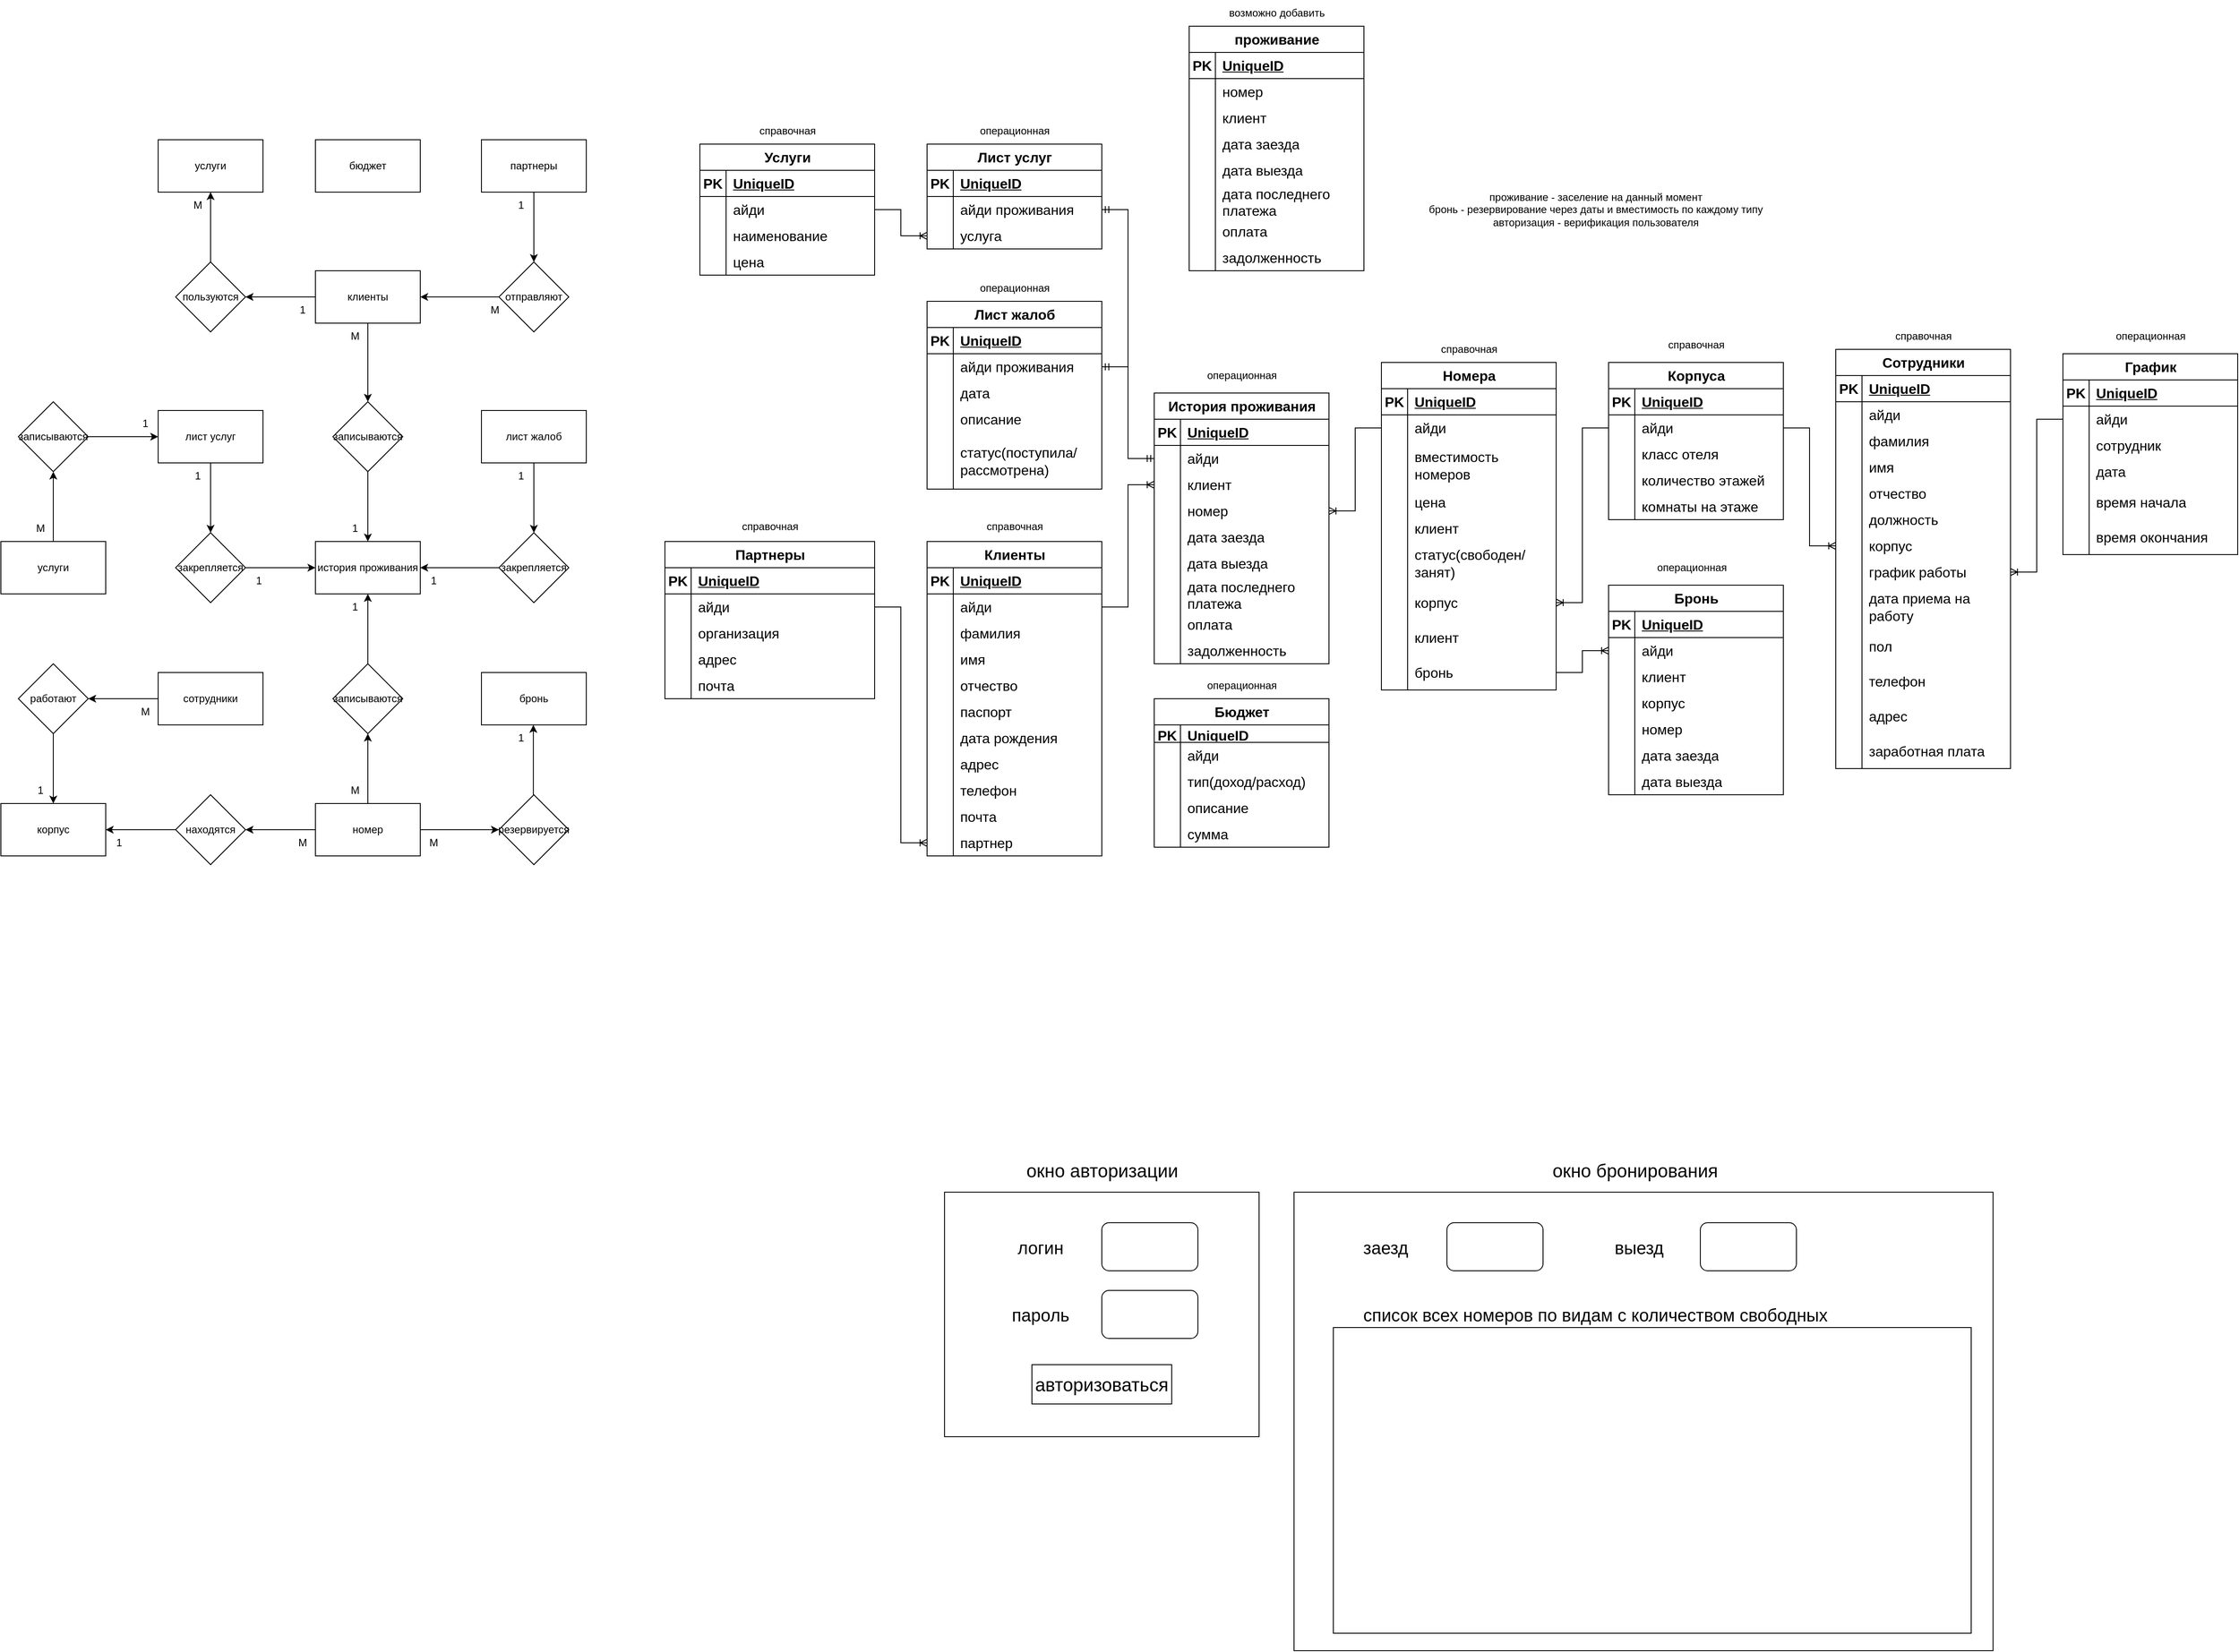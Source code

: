 <mxfile version="24.2.1" type="device">
  <diagram name="Страница — 1" id="udz5jF7b_yETzvx5t7V3">
    <mxGraphModel dx="8393" dy="5614" grid="1" gridSize="10" guides="1" tooltips="1" connect="1" arrows="1" fold="1" page="1" pageScale="1" pageWidth="3300" pageHeight="4681" background="none" math="0" shadow="0">
      <root>
        <mxCell id="0" />
        <mxCell id="1" parent="0" />
        <mxCell id="2hdnFTzWrXRsLLkCAoPm-50" value="клиенты" style="rounded=0;whiteSpace=wrap;html=1;" parent="1" vertex="1">
          <mxGeometry x="-3160" y="-2780" width="120" height="60" as="geometry" />
        </mxCell>
        <mxCell id="2hdnFTzWrXRsLLkCAoPm-51" value="номер" style="rounded=0;whiteSpace=wrap;html=1;" parent="1" vertex="1">
          <mxGeometry x="-3160" y="-2170" width="120" height="60" as="geometry" />
        </mxCell>
        <mxCell id="2hdnFTzWrXRsLLkCAoPm-54" value="корпус" style="rounded=0;whiteSpace=wrap;html=1;" parent="1" vertex="1">
          <mxGeometry x="-3520" y="-2170" width="120" height="60" as="geometry" />
        </mxCell>
        <mxCell id="2hdnFTzWrXRsLLkCAoPm-55" value="услуги" style="rounded=0;whiteSpace=wrap;html=1;" parent="1" vertex="1">
          <mxGeometry x="-3340" y="-2930" width="120" height="60" as="geometry" />
        </mxCell>
        <mxCell id="2hdnFTzWrXRsLLkCAoPm-56" value="пользуются" style="rhombus;whiteSpace=wrap;html=1;" parent="1" vertex="1">
          <mxGeometry x="-3320" y="-2790" width="80" height="80" as="geometry" />
        </mxCell>
        <mxCell id="2hdnFTzWrXRsLLkCAoPm-57" value="" style="endArrow=classic;html=1;rounded=0;entryX=0.5;entryY=1;entryDx=0;entryDy=0;exitX=0.5;exitY=0;exitDx=0;exitDy=0;" parent="1" source="2hdnFTzWrXRsLLkCAoPm-56" target="2hdnFTzWrXRsLLkCAoPm-55" edge="1">
          <mxGeometry width="50" height="50" relative="1" as="geometry">
            <mxPoint x="-3540" y="-3020" as="sourcePoint" />
            <mxPoint x="-2800" y="-2770" as="targetPoint" />
          </mxGeometry>
        </mxCell>
        <mxCell id="2hdnFTzWrXRsLLkCAoPm-58" value="" style="endArrow=classic;html=1;rounded=0;exitX=0.5;exitY=1;exitDx=0;exitDy=0;entryX=0.5;entryY=0;entryDx=0;entryDy=0;" parent="1" source="2hdnFTzWrXRsLLkCAoPm-50" target="2hdnFTzWrXRsLLkCAoPm-67" edge="1">
          <mxGeometry width="50" height="50" relative="1" as="geometry">
            <mxPoint x="-3250" y="-2650" as="sourcePoint" />
            <mxPoint x="-3190" y="-2700" as="targetPoint" />
          </mxGeometry>
        </mxCell>
        <mxCell id="2hdnFTzWrXRsLLkCAoPm-61" value="" style="endArrow=classic;html=1;rounded=0;exitX=0;exitY=0.5;exitDx=0;exitDy=0;entryX=1;entryY=0.5;entryDx=0;entryDy=0;" parent="1" source="2hdnFTzWrXRsLLkCAoPm-50" target="2hdnFTzWrXRsLLkCAoPm-56" edge="1">
          <mxGeometry width="50" height="50" relative="1" as="geometry">
            <mxPoint x="-2850" y="-2720" as="sourcePoint" />
            <mxPoint x="-3350" y="-2670" as="targetPoint" />
          </mxGeometry>
        </mxCell>
        <mxCell id="2hdnFTzWrXRsLLkCAoPm-62" value="1" style="text;html=1;align=center;verticalAlign=middle;resizable=0;points=[];autosize=1;strokeColor=none;fillColor=none;" parent="1" vertex="1">
          <mxGeometry x="-3190" y="-2750" width="30" height="30" as="geometry" />
        </mxCell>
        <mxCell id="2hdnFTzWrXRsLLkCAoPm-63" value="М" style="text;html=1;align=center;verticalAlign=middle;resizable=0;points=[];autosize=1;strokeColor=none;fillColor=none;" parent="1" vertex="1">
          <mxGeometry x="-3310" y="-2870" width="30" height="30" as="geometry" />
        </mxCell>
        <mxCell id="2hdnFTzWrXRsLLkCAoPm-67" value="записываются" style="rhombus;whiteSpace=wrap;html=1;" parent="1" vertex="1">
          <mxGeometry x="-3140" y="-2630" width="80" height="80" as="geometry" />
        </mxCell>
        <mxCell id="2hdnFTzWrXRsLLkCAoPm-69" value="1" style="text;html=1;align=center;verticalAlign=middle;resizable=0;points=[];autosize=1;strokeColor=none;fillColor=none;" parent="1" vertex="1">
          <mxGeometry x="-3130" y="-2500" width="30" height="30" as="geometry" />
        </mxCell>
        <mxCell id="2hdnFTzWrXRsLLkCAoPm-71" value="находятся" style="rhombus;whiteSpace=wrap;html=1;" parent="1" vertex="1">
          <mxGeometry x="-3320" y="-2180" width="80" height="80" as="geometry" />
        </mxCell>
        <mxCell id="2hdnFTzWrXRsLLkCAoPm-72" value="" style="endArrow=classic;html=1;rounded=0;entryX=1;entryY=0.5;entryDx=0;entryDy=0;exitX=0;exitY=0.5;exitDx=0;exitDy=0;" parent="1" source="2hdnFTzWrXRsLLkCAoPm-71" target="2hdnFTzWrXRsLLkCAoPm-54" edge="1">
          <mxGeometry width="50" height="50" relative="1" as="geometry">
            <mxPoint x="-3070" y="-2210" as="sourcePoint" />
            <mxPoint x="-3020" y="-2260" as="targetPoint" />
          </mxGeometry>
        </mxCell>
        <mxCell id="2hdnFTzWrXRsLLkCAoPm-73" value="" style="endArrow=classic;html=1;rounded=0;entryX=1;entryY=0.5;entryDx=0;entryDy=0;exitX=0;exitY=0.5;exitDx=0;exitDy=0;" parent="1" source="2hdnFTzWrXRsLLkCAoPm-51" target="2hdnFTzWrXRsLLkCAoPm-71" edge="1">
          <mxGeometry width="50" height="50" relative="1" as="geometry">
            <mxPoint x="-3650" y="-1990" as="sourcePoint" />
            <mxPoint x="-3540" y="-2060" as="targetPoint" />
          </mxGeometry>
        </mxCell>
        <mxCell id="2hdnFTzWrXRsLLkCAoPm-77" value="М" style="text;html=1;align=center;verticalAlign=middle;resizable=0;points=[];autosize=1;strokeColor=none;fillColor=none;" parent="1" vertex="1">
          <mxGeometry x="-3190" y="-2140" width="30" height="30" as="geometry" />
        </mxCell>
        <mxCell id="2hdnFTzWrXRsLLkCAoPm-78" value="1" style="text;html=1;align=center;verticalAlign=middle;resizable=0;points=[];autosize=1;strokeColor=none;fillColor=none;" parent="1" vertex="1">
          <mxGeometry x="-3400" y="-2140" width="30" height="30" as="geometry" />
        </mxCell>
        <mxCell id="oQhQ9BPvRE1asH8mw2eH-1" value="партнеры" style="rounded=0;whiteSpace=wrap;html=1;" parent="1" vertex="1">
          <mxGeometry x="-2970" y="-2930" width="120" height="60" as="geometry" />
        </mxCell>
        <mxCell id="oQhQ9BPvRE1asH8mw2eH-2" value="отправляют" style="rhombus;whiteSpace=wrap;html=1;" parent="1" vertex="1">
          <mxGeometry x="-2950" y="-2790" width="80" height="80" as="geometry" />
        </mxCell>
        <mxCell id="oQhQ9BPvRE1asH8mw2eH-3" value="" style="endArrow=classic;html=1;rounded=0;exitX=0.5;exitY=1;exitDx=0;exitDy=0;entryX=0.5;entryY=0;entryDx=0;entryDy=0;" parent="1" source="oQhQ9BPvRE1asH8mw2eH-1" target="oQhQ9BPvRE1asH8mw2eH-2" edge="1">
          <mxGeometry width="50" height="50" relative="1" as="geometry">
            <mxPoint x="-3590" y="-2630" as="sourcePoint" />
            <mxPoint x="-2660" y="-2760" as="targetPoint" />
          </mxGeometry>
        </mxCell>
        <mxCell id="oQhQ9BPvRE1asH8mw2eH-6" value="1" style="text;html=1;align=center;verticalAlign=middle;resizable=0;points=[];autosize=1;strokeColor=none;fillColor=none;" parent="1" vertex="1">
          <mxGeometry x="-2940" y="-2870" width="30" height="30" as="geometry" />
        </mxCell>
        <mxCell id="oQhQ9BPvRE1asH8mw2eH-7" value="" style="endArrow=classic;html=1;rounded=0;exitX=0;exitY=0.5;exitDx=0;exitDy=0;entryX=1;entryY=0.5;entryDx=0;entryDy=0;" parent="1" source="oQhQ9BPvRE1asH8mw2eH-2" target="2hdnFTzWrXRsLLkCAoPm-50" edge="1">
          <mxGeometry width="50" height="50" relative="1" as="geometry">
            <mxPoint x="-3240" y="-2470" as="sourcePoint" />
            <mxPoint x="-3480" y="-2830" as="targetPoint" />
          </mxGeometry>
        </mxCell>
        <mxCell id="oQhQ9BPvRE1asH8mw2eH-9" value="М" style="text;html=1;align=center;verticalAlign=middle;resizable=0;points=[];autosize=1;strokeColor=none;fillColor=none;" parent="1" vertex="1">
          <mxGeometry x="-2970" y="-2750" width="30" height="30" as="geometry" />
        </mxCell>
        <mxCell id="oQhQ9BPvRE1asH8mw2eH-11" value="история проживания" style="rounded=0;whiteSpace=wrap;html=1;" parent="1" vertex="1">
          <mxGeometry x="-3160" y="-2470" width="120" height="60" as="geometry" />
        </mxCell>
        <mxCell id="oQhQ9BPvRE1asH8mw2eH-13" value="" style="endArrow=classic;html=1;rounded=0;entryX=0.5;entryY=0;entryDx=0;entryDy=0;exitX=0.5;exitY=1;exitDx=0;exitDy=0;" parent="1" source="2hdnFTzWrXRsLLkCAoPm-67" target="oQhQ9BPvRE1asH8mw2eH-11" edge="1">
          <mxGeometry width="50" height="50" relative="1" as="geometry">
            <mxPoint x="-3040" y="-2340" as="sourcePoint" />
            <mxPoint x="-3040" y="-2260" as="targetPoint" />
          </mxGeometry>
        </mxCell>
        <mxCell id="oQhQ9BPvRE1asH8mw2eH-14" value="записываются" style="rhombus;whiteSpace=wrap;html=1;" parent="1" vertex="1">
          <mxGeometry x="-3140" y="-2330" width="80" height="80" as="geometry" />
        </mxCell>
        <mxCell id="oQhQ9BPvRE1asH8mw2eH-15" value="" style="endArrow=classic;html=1;rounded=0;entryX=0.5;entryY=1;entryDx=0;entryDy=0;exitX=0.5;exitY=0;exitDx=0;exitDy=0;" parent="1" source="oQhQ9BPvRE1asH8mw2eH-14" target="oQhQ9BPvRE1asH8mw2eH-11" edge="1">
          <mxGeometry width="50" height="50" relative="1" as="geometry">
            <mxPoint x="-2870" y="-2420" as="sourcePoint" />
            <mxPoint x="-3030" y="-2350" as="targetPoint" />
          </mxGeometry>
        </mxCell>
        <mxCell id="oQhQ9BPvRE1asH8mw2eH-16" value="М" style="text;html=1;align=center;verticalAlign=middle;resizable=0;points=[];autosize=1;strokeColor=none;fillColor=none;" parent="1" vertex="1">
          <mxGeometry x="-3130" y="-2720" width="30" height="30" as="geometry" />
        </mxCell>
        <mxCell id="oQhQ9BPvRE1asH8mw2eH-18" value="" style="endArrow=classic;html=1;rounded=0;entryX=0.5;entryY=1;entryDx=0;entryDy=0;exitX=0.5;exitY=0;exitDx=0;exitDy=0;" parent="1" source="2hdnFTzWrXRsLLkCAoPm-51" target="oQhQ9BPvRE1asH8mw2eH-14" edge="1">
          <mxGeometry width="50" height="50" relative="1" as="geometry">
            <mxPoint x="-3020" y="-2180" as="sourcePoint" />
            <mxPoint x="-3100" y="-2170" as="targetPoint" />
          </mxGeometry>
        </mxCell>
        <mxCell id="oQhQ9BPvRE1asH8mw2eH-19" value="работают" style="rhombus;whiteSpace=wrap;html=1;" parent="1" vertex="1">
          <mxGeometry x="-3500" y="-2330" width="80" height="80" as="geometry" />
        </mxCell>
        <mxCell id="oQhQ9BPvRE1asH8mw2eH-20" value="сотрудники" style="rounded=0;whiteSpace=wrap;html=1;" parent="1" vertex="1">
          <mxGeometry x="-3340" y="-2320" width="120" height="60" as="geometry" />
        </mxCell>
        <mxCell id="oQhQ9BPvRE1asH8mw2eH-21" value="" style="endArrow=classic;html=1;rounded=0;entryX=1;entryY=0.5;entryDx=0;entryDy=0;exitX=0;exitY=0.5;exitDx=0;exitDy=0;" parent="1" source="oQhQ9BPvRE1asH8mw2eH-20" target="oQhQ9BPvRE1asH8mw2eH-19" edge="1">
          <mxGeometry width="50" height="50" relative="1" as="geometry">
            <mxPoint x="-3310" y="-2430" as="sourcePoint" />
            <mxPoint x="-3390" y="-2430" as="targetPoint" />
          </mxGeometry>
        </mxCell>
        <mxCell id="oQhQ9BPvRE1asH8mw2eH-22" value="" style="endArrow=classic;html=1;rounded=0;entryX=0.5;entryY=0;entryDx=0;entryDy=0;exitX=0.5;exitY=1;exitDx=0;exitDy=0;" parent="1" source="oQhQ9BPvRE1asH8mw2eH-19" target="2hdnFTzWrXRsLLkCAoPm-54" edge="1">
          <mxGeometry width="50" height="50" relative="1" as="geometry">
            <mxPoint x="-3330" y="-2280" as="sourcePoint" />
            <mxPoint x="-3410" y="-2280" as="targetPoint" />
          </mxGeometry>
        </mxCell>
        <mxCell id="oQhQ9BPvRE1asH8mw2eH-23" value="1" style="text;html=1;align=center;verticalAlign=middle;resizable=0;points=[];autosize=1;strokeColor=none;fillColor=none;" parent="1" vertex="1">
          <mxGeometry x="-3490" y="-2200" width="30" height="30" as="geometry" />
        </mxCell>
        <mxCell id="oQhQ9BPvRE1asH8mw2eH-24" value="М" style="text;html=1;align=center;verticalAlign=middle;resizable=0;points=[];autosize=1;strokeColor=none;fillColor=none;" parent="1" vertex="1">
          <mxGeometry x="-3370" y="-2290" width="30" height="30" as="geometry" />
        </mxCell>
        <mxCell id="oQhQ9BPvRE1asH8mw2eH-26" value="М" style="text;html=1;align=center;verticalAlign=middle;resizable=0;points=[];autosize=1;strokeColor=none;fillColor=none;" parent="1" vertex="1">
          <mxGeometry x="-3130" y="-2200" width="30" height="30" as="geometry" />
        </mxCell>
        <mxCell id="oQhQ9BPvRE1asH8mw2eH-27" value="1" style="text;html=1;align=center;verticalAlign=middle;resizable=0;points=[];autosize=1;strokeColor=none;fillColor=none;" parent="1" vertex="1">
          <mxGeometry x="-3130" y="-2410" width="30" height="30" as="geometry" />
        </mxCell>
        <mxCell id="oQhQ9BPvRE1asH8mw2eH-29" value="бронь" style="rounded=0;whiteSpace=wrap;html=1;" parent="1" vertex="1">
          <mxGeometry x="-2970" y="-2320" width="120" height="60" as="geometry" />
        </mxCell>
        <mxCell id="oQhQ9BPvRE1asH8mw2eH-30" value="резервируется" style="rhombus;whiteSpace=wrap;html=1;" parent="1" vertex="1">
          <mxGeometry x="-2950" y="-2180" width="80" height="80" as="geometry" />
        </mxCell>
        <mxCell id="oQhQ9BPvRE1asH8mw2eH-31" value="" style="endArrow=classic;html=1;rounded=0;exitX=1;exitY=0.5;exitDx=0;exitDy=0;entryX=0;entryY=0.5;entryDx=0;entryDy=0;" parent="1" edge="1">
          <mxGeometry width="50" height="50" relative="1" as="geometry">
            <mxPoint x="-3040" y="-2140" as="sourcePoint" />
            <mxPoint x="-2950" y="-2140" as="targetPoint" />
          </mxGeometry>
        </mxCell>
        <mxCell id="oQhQ9BPvRE1asH8mw2eH-33" value="" style="endArrow=classic;html=1;rounded=0;entryX=0.5;entryY=1;entryDx=0;entryDy=0;exitX=0.5;exitY=0;exitDx=0;exitDy=0;" parent="1" edge="1">
          <mxGeometry width="50" height="50" relative="1" as="geometry">
            <mxPoint x="-2910.59" y="-2180" as="sourcePoint" />
            <mxPoint x="-2910.59" y="-2260" as="targetPoint" />
          </mxGeometry>
        </mxCell>
        <mxCell id="oQhQ9BPvRE1asH8mw2eH-34" value="М" style="text;html=1;align=center;verticalAlign=middle;resizable=0;points=[];autosize=1;strokeColor=none;fillColor=none;" parent="1" vertex="1">
          <mxGeometry x="-3040" y="-2140" width="30" height="30" as="geometry" />
        </mxCell>
        <mxCell id="oQhQ9BPvRE1asH8mw2eH-35" value="1" style="text;html=1;align=center;verticalAlign=middle;resizable=0;points=[];autosize=1;strokeColor=none;fillColor=none;" parent="1" vertex="1">
          <mxGeometry x="-2940" y="-2260" width="30" height="30" as="geometry" />
        </mxCell>
        <mxCell id="GMAnGEkJPV9ywlERZJQ0-1" value="Лист жалоб" style="shape=table;startSize=30;container=1;collapsible=1;childLayout=tableLayout;fixedRows=1;rowLines=0;fontStyle=1;align=center;resizeLast=1;html=1;fontSize=16;" parent="1" vertex="1">
          <mxGeometry x="-2460" y="-2745" width="200" height="215" as="geometry" />
        </mxCell>
        <mxCell id="GMAnGEkJPV9ywlERZJQ0-2" value="" style="shape=tableRow;horizontal=0;startSize=0;swimlaneHead=0;swimlaneBody=0;fillColor=none;collapsible=0;dropTarget=0;points=[[0,0.5],[1,0.5]];portConstraint=eastwest;top=0;left=0;right=0;bottom=1;fontSize=16;" parent="GMAnGEkJPV9ywlERZJQ0-1" vertex="1">
          <mxGeometry y="30" width="200" height="30" as="geometry" />
        </mxCell>
        <mxCell id="GMAnGEkJPV9ywlERZJQ0-3" value="PK" style="shape=partialRectangle;connectable=0;fillColor=none;top=0;left=0;bottom=0;right=0;fontStyle=1;overflow=hidden;whiteSpace=wrap;html=1;fontSize=16;" parent="GMAnGEkJPV9ywlERZJQ0-2" vertex="1">
          <mxGeometry width="30" height="30" as="geometry">
            <mxRectangle width="30" height="30" as="alternateBounds" />
          </mxGeometry>
        </mxCell>
        <mxCell id="GMAnGEkJPV9ywlERZJQ0-4" value="UniqueID" style="shape=partialRectangle;connectable=0;fillColor=none;top=0;left=0;bottom=0;right=0;align=left;spacingLeft=6;fontStyle=5;overflow=hidden;whiteSpace=wrap;html=1;fontSize=16;" parent="GMAnGEkJPV9ywlERZJQ0-2" vertex="1">
          <mxGeometry x="30" width="170" height="30" as="geometry">
            <mxRectangle width="170" height="30" as="alternateBounds" />
          </mxGeometry>
        </mxCell>
        <mxCell id="GMAnGEkJPV9ywlERZJQ0-8" value="" style="shape=tableRow;horizontal=0;startSize=0;swimlaneHead=0;swimlaneBody=0;fillColor=none;collapsible=0;dropTarget=0;points=[[0,0.5],[1,0.5]];portConstraint=eastwest;top=0;left=0;right=0;bottom=0;fontSize=16;" parent="GMAnGEkJPV9ywlERZJQ0-1" vertex="1">
          <mxGeometry y="60" width="200" height="30" as="geometry" />
        </mxCell>
        <mxCell id="GMAnGEkJPV9ywlERZJQ0-9" value="" style="shape=partialRectangle;connectable=0;fillColor=none;top=0;left=0;bottom=0;right=0;editable=1;overflow=hidden;whiteSpace=wrap;html=1;fontSize=16;" parent="GMAnGEkJPV9ywlERZJQ0-8" vertex="1">
          <mxGeometry width="30" height="30" as="geometry">
            <mxRectangle width="30" height="30" as="alternateBounds" />
          </mxGeometry>
        </mxCell>
        <mxCell id="GMAnGEkJPV9ywlERZJQ0-10" value="айди проживания" style="shape=partialRectangle;connectable=0;fillColor=none;top=0;left=0;bottom=0;right=0;align=left;spacingLeft=6;overflow=hidden;whiteSpace=wrap;html=1;fontSize=16;" parent="GMAnGEkJPV9ywlERZJQ0-8" vertex="1">
          <mxGeometry x="30" width="170" height="30" as="geometry">
            <mxRectangle width="170" height="30" as="alternateBounds" />
          </mxGeometry>
        </mxCell>
        <mxCell id="GMAnGEkJPV9ywlERZJQ0-11" value="" style="shape=tableRow;horizontal=0;startSize=0;swimlaneHead=0;swimlaneBody=0;fillColor=none;collapsible=0;dropTarget=0;points=[[0,0.5],[1,0.5]];portConstraint=eastwest;top=0;left=0;right=0;bottom=0;fontSize=16;" parent="GMAnGEkJPV9ywlERZJQ0-1" vertex="1">
          <mxGeometry y="90" width="200" height="30" as="geometry" />
        </mxCell>
        <mxCell id="GMAnGEkJPV9ywlERZJQ0-12" value="" style="shape=partialRectangle;connectable=0;fillColor=none;top=0;left=0;bottom=0;right=0;editable=1;overflow=hidden;whiteSpace=wrap;html=1;fontSize=16;" parent="GMAnGEkJPV9ywlERZJQ0-11" vertex="1">
          <mxGeometry width="30" height="30" as="geometry">
            <mxRectangle width="30" height="30" as="alternateBounds" />
          </mxGeometry>
        </mxCell>
        <mxCell id="GMAnGEkJPV9ywlERZJQ0-13" value="дата" style="shape=partialRectangle;connectable=0;fillColor=none;top=0;left=0;bottom=0;right=0;align=left;spacingLeft=6;overflow=hidden;whiteSpace=wrap;html=1;fontSize=16;" parent="GMAnGEkJPV9ywlERZJQ0-11" vertex="1">
          <mxGeometry x="30" width="170" height="30" as="geometry">
            <mxRectangle width="170" height="30" as="alternateBounds" />
          </mxGeometry>
        </mxCell>
        <mxCell id="GMAnGEkJPV9ywlERZJQ0-14" value="" style="shape=tableRow;horizontal=0;startSize=0;swimlaneHead=0;swimlaneBody=0;fillColor=none;collapsible=0;dropTarget=0;points=[[0,0.5],[1,0.5]];portConstraint=eastwest;top=0;left=0;right=0;bottom=0;fontSize=16;" parent="GMAnGEkJPV9ywlERZJQ0-1" vertex="1">
          <mxGeometry y="120" width="200" height="30" as="geometry" />
        </mxCell>
        <mxCell id="GMAnGEkJPV9ywlERZJQ0-15" value="" style="shape=partialRectangle;connectable=0;fillColor=none;top=0;left=0;bottom=0;right=0;editable=1;overflow=hidden;whiteSpace=wrap;html=1;fontSize=16;" parent="GMAnGEkJPV9ywlERZJQ0-14" vertex="1">
          <mxGeometry width="30" height="30" as="geometry">
            <mxRectangle width="30" height="30" as="alternateBounds" />
          </mxGeometry>
        </mxCell>
        <mxCell id="GMAnGEkJPV9ywlERZJQ0-16" value="описание" style="shape=partialRectangle;connectable=0;fillColor=none;top=0;left=0;bottom=0;right=0;align=left;spacingLeft=6;overflow=hidden;whiteSpace=wrap;html=1;fontSize=16;" parent="GMAnGEkJPV9ywlERZJQ0-14" vertex="1">
          <mxGeometry x="30" width="170" height="30" as="geometry">
            <mxRectangle width="170" height="30" as="alternateBounds" />
          </mxGeometry>
        </mxCell>
        <mxCell id="GMAnGEkJPV9ywlERZJQ0-17" style="shape=tableRow;horizontal=0;startSize=0;swimlaneHead=0;swimlaneBody=0;fillColor=none;collapsible=0;dropTarget=0;points=[[0,0.5],[1,0.5]];portConstraint=eastwest;top=0;left=0;right=0;bottom=0;fontSize=16;" parent="GMAnGEkJPV9ywlERZJQ0-1" vertex="1">
          <mxGeometry y="150" width="200" height="65" as="geometry" />
        </mxCell>
        <mxCell id="GMAnGEkJPV9ywlERZJQ0-18" style="shape=partialRectangle;connectable=0;fillColor=none;top=0;left=0;bottom=0;right=0;editable=1;overflow=hidden;whiteSpace=wrap;html=1;fontSize=16;" parent="GMAnGEkJPV9ywlERZJQ0-17" vertex="1">
          <mxGeometry width="30" height="65" as="geometry">
            <mxRectangle width="30" height="65" as="alternateBounds" />
          </mxGeometry>
        </mxCell>
        <mxCell id="GMAnGEkJPV9ywlERZJQ0-19" value="статус(поступила/рассмотрена)" style="shape=partialRectangle;connectable=0;fillColor=none;top=0;left=0;bottom=0;right=0;align=left;spacingLeft=6;overflow=hidden;whiteSpace=wrap;html=1;fontSize=16;" parent="GMAnGEkJPV9ywlERZJQ0-17" vertex="1">
          <mxGeometry x="30" width="170" height="65" as="geometry">
            <mxRectangle width="170" height="65" as="alternateBounds" />
          </mxGeometry>
        </mxCell>
        <mxCell id="GMAnGEkJPV9ywlERZJQ0-20" value="Услуги" style="shape=table;startSize=30;container=1;collapsible=1;childLayout=tableLayout;fixedRows=1;rowLines=0;fontStyle=1;align=center;resizeLast=1;html=1;fontSize=16;" parent="1" vertex="1">
          <mxGeometry x="-2720" y="-2925" width="200" height="150" as="geometry" />
        </mxCell>
        <mxCell id="GMAnGEkJPV9ywlERZJQ0-21" value="" style="shape=tableRow;horizontal=0;startSize=0;swimlaneHead=0;swimlaneBody=0;fillColor=none;collapsible=0;dropTarget=0;points=[[0,0.5],[1,0.5]];portConstraint=eastwest;top=0;left=0;right=0;bottom=1;fontSize=16;" parent="GMAnGEkJPV9ywlERZJQ0-20" vertex="1">
          <mxGeometry y="30" width="200" height="30" as="geometry" />
        </mxCell>
        <mxCell id="GMAnGEkJPV9ywlERZJQ0-22" value="PK" style="shape=partialRectangle;connectable=0;fillColor=none;top=0;left=0;bottom=0;right=0;fontStyle=1;overflow=hidden;whiteSpace=wrap;html=1;fontSize=16;" parent="GMAnGEkJPV9ywlERZJQ0-21" vertex="1">
          <mxGeometry width="30" height="30" as="geometry">
            <mxRectangle width="30" height="30" as="alternateBounds" />
          </mxGeometry>
        </mxCell>
        <mxCell id="GMAnGEkJPV9ywlERZJQ0-23" value="UniqueID" style="shape=partialRectangle;connectable=0;fillColor=none;top=0;left=0;bottom=0;right=0;align=left;spacingLeft=6;fontStyle=5;overflow=hidden;whiteSpace=wrap;html=1;fontSize=16;" parent="GMAnGEkJPV9ywlERZJQ0-21" vertex="1">
          <mxGeometry x="30" width="170" height="30" as="geometry">
            <mxRectangle width="170" height="30" as="alternateBounds" />
          </mxGeometry>
        </mxCell>
        <mxCell id="GMAnGEkJPV9ywlERZJQ0-24" value="" style="shape=tableRow;horizontal=0;startSize=0;swimlaneHead=0;swimlaneBody=0;fillColor=none;collapsible=0;dropTarget=0;points=[[0,0.5],[1,0.5]];portConstraint=eastwest;top=0;left=0;right=0;bottom=0;fontSize=16;" parent="GMAnGEkJPV9ywlERZJQ0-20" vertex="1">
          <mxGeometry y="60" width="200" height="30" as="geometry" />
        </mxCell>
        <mxCell id="GMAnGEkJPV9ywlERZJQ0-25" value="" style="shape=partialRectangle;connectable=0;fillColor=none;top=0;left=0;bottom=0;right=0;editable=1;overflow=hidden;whiteSpace=wrap;html=1;fontSize=16;" parent="GMAnGEkJPV9ywlERZJQ0-24" vertex="1">
          <mxGeometry width="30" height="30" as="geometry">
            <mxRectangle width="30" height="30" as="alternateBounds" />
          </mxGeometry>
        </mxCell>
        <mxCell id="GMAnGEkJPV9ywlERZJQ0-26" value="айди" style="shape=partialRectangle;connectable=0;fillColor=none;top=0;left=0;bottom=0;right=0;align=left;spacingLeft=6;overflow=hidden;whiteSpace=wrap;html=1;fontSize=16;" parent="GMAnGEkJPV9ywlERZJQ0-24" vertex="1">
          <mxGeometry x="30" width="170" height="30" as="geometry">
            <mxRectangle width="170" height="30" as="alternateBounds" />
          </mxGeometry>
        </mxCell>
        <mxCell id="GMAnGEkJPV9ywlERZJQ0-27" value="" style="shape=tableRow;horizontal=0;startSize=0;swimlaneHead=0;swimlaneBody=0;fillColor=none;collapsible=0;dropTarget=0;points=[[0,0.5],[1,0.5]];portConstraint=eastwest;top=0;left=0;right=0;bottom=0;fontSize=16;" parent="GMAnGEkJPV9ywlERZJQ0-20" vertex="1">
          <mxGeometry y="90" width="200" height="30" as="geometry" />
        </mxCell>
        <mxCell id="GMAnGEkJPV9ywlERZJQ0-28" value="" style="shape=partialRectangle;connectable=0;fillColor=none;top=0;left=0;bottom=0;right=0;editable=1;overflow=hidden;whiteSpace=wrap;html=1;fontSize=16;" parent="GMAnGEkJPV9ywlERZJQ0-27" vertex="1">
          <mxGeometry width="30" height="30" as="geometry">
            <mxRectangle width="30" height="30" as="alternateBounds" />
          </mxGeometry>
        </mxCell>
        <mxCell id="GMAnGEkJPV9ywlERZJQ0-29" value="наименование" style="shape=partialRectangle;connectable=0;fillColor=none;top=0;left=0;bottom=0;right=0;align=left;spacingLeft=6;overflow=hidden;whiteSpace=wrap;html=1;fontSize=16;" parent="GMAnGEkJPV9ywlERZJQ0-27" vertex="1">
          <mxGeometry x="30" width="170" height="30" as="geometry">
            <mxRectangle width="170" height="30" as="alternateBounds" />
          </mxGeometry>
        </mxCell>
        <mxCell id="GMAnGEkJPV9ywlERZJQ0-30" value="" style="shape=tableRow;horizontal=0;startSize=0;swimlaneHead=0;swimlaneBody=0;fillColor=none;collapsible=0;dropTarget=0;points=[[0,0.5],[1,0.5]];portConstraint=eastwest;top=0;left=0;right=0;bottom=0;fontSize=16;" parent="GMAnGEkJPV9ywlERZJQ0-20" vertex="1">
          <mxGeometry y="120" width="200" height="30" as="geometry" />
        </mxCell>
        <mxCell id="GMAnGEkJPV9ywlERZJQ0-31" value="" style="shape=partialRectangle;connectable=0;fillColor=none;top=0;left=0;bottom=0;right=0;editable=1;overflow=hidden;whiteSpace=wrap;html=1;fontSize=16;" parent="GMAnGEkJPV9ywlERZJQ0-30" vertex="1">
          <mxGeometry width="30" height="30" as="geometry">
            <mxRectangle width="30" height="30" as="alternateBounds" />
          </mxGeometry>
        </mxCell>
        <mxCell id="GMAnGEkJPV9ywlERZJQ0-32" value="цена" style="shape=partialRectangle;connectable=0;fillColor=none;top=0;left=0;bottom=0;right=0;align=left;spacingLeft=6;overflow=hidden;whiteSpace=wrap;html=1;fontSize=16;" parent="GMAnGEkJPV9ywlERZJQ0-30" vertex="1">
          <mxGeometry x="30" width="170" height="30" as="geometry">
            <mxRectangle width="170" height="30" as="alternateBounds" />
          </mxGeometry>
        </mxCell>
        <mxCell id="GMAnGEkJPV9ywlERZJQ0-33" value="Клиенты" style="shape=table;startSize=30;container=1;collapsible=1;childLayout=tableLayout;fixedRows=1;rowLines=0;fontStyle=1;align=center;resizeLast=1;html=1;fontSize=16;" parent="1" vertex="1">
          <mxGeometry x="-2460" y="-2470" width="200" height="360" as="geometry" />
        </mxCell>
        <mxCell id="GMAnGEkJPV9ywlERZJQ0-34" value="" style="shape=tableRow;horizontal=0;startSize=0;swimlaneHead=0;swimlaneBody=0;fillColor=none;collapsible=0;dropTarget=0;points=[[0,0.5],[1,0.5]];portConstraint=eastwest;top=0;left=0;right=0;bottom=1;fontSize=16;" parent="GMAnGEkJPV9ywlERZJQ0-33" vertex="1">
          <mxGeometry y="30" width="200" height="30" as="geometry" />
        </mxCell>
        <mxCell id="GMAnGEkJPV9ywlERZJQ0-35" value="PK" style="shape=partialRectangle;connectable=0;fillColor=none;top=0;left=0;bottom=0;right=0;fontStyle=1;overflow=hidden;whiteSpace=wrap;html=1;fontSize=16;" parent="GMAnGEkJPV9ywlERZJQ0-34" vertex="1">
          <mxGeometry width="30" height="30" as="geometry">
            <mxRectangle width="30" height="30" as="alternateBounds" />
          </mxGeometry>
        </mxCell>
        <mxCell id="GMAnGEkJPV9ywlERZJQ0-36" value="UniqueID" style="shape=partialRectangle;connectable=0;fillColor=none;top=0;left=0;bottom=0;right=0;align=left;spacingLeft=6;fontStyle=5;overflow=hidden;whiteSpace=wrap;html=1;fontSize=16;" parent="GMAnGEkJPV9ywlERZJQ0-34" vertex="1">
          <mxGeometry x="30" width="170" height="30" as="geometry">
            <mxRectangle width="170" height="30" as="alternateBounds" />
          </mxGeometry>
        </mxCell>
        <mxCell id="GMAnGEkJPV9ywlERZJQ0-37" style="shape=tableRow;horizontal=0;startSize=0;swimlaneHead=0;swimlaneBody=0;fillColor=none;collapsible=0;dropTarget=0;points=[[0,0.5],[1,0.5]];portConstraint=eastwest;top=0;left=0;right=0;bottom=0;fontSize=16;" parent="GMAnGEkJPV9ywlERZJQ0-33" vertex="1">
          <mxGeometry y="60" width="200" height="30" as="geometry" />
        </mxCell>
        <mxCell id="GMAnGEkJPV9ywlERZJQ0-38" style="shape=partialRectangle;connectable=0;fillColor=none;top=0;left=0;bottom=0;right=0;editable=1;overflow=hidden;whiteSpace=wrap;html=1;fontSize=16;" parent="GMAnGEkJPV9ywlERZJQ0-37" vertex="1">
          <mxGeometry width="30" height="30" as="geometry">
            <mxRectangle width="30" height="30" as="alternateBounds" />
          </mxGeometry>
        </mxCell>
        <mxCell id="GMAnGEkJPV9ywlERZJQ0-39" value="айди" style="shape=partialRectangle;connectable=0;fillColor=none;top=0;left=0;bottom=0;right=0;align=left;spacingLeft=6;overflow=hidden;whiteSpace=wrap;html=1;fontSize=16;" parent="GMAnGEkJPV9ywlERZJQ0-37" vertex="1">
          <mxGeometry x="30" width="170" height="30" as="geometry">
            <mxRectangle width="170" height="30" as="alternateBounds" />
          </mxGeometry>
        </mxCell>
        <mxCell id="GMAnGEkJPV9ywlERZJQ0-40" value="" style="shape=tableRow;horizontal=0;startSize=0;swimlaneHead=0;swimlaneBody=0;fillColor=none;collapsible=0;dropTarget=0;points=[[0,0.5],[1,0.5]];portConstraint=eastwest;top=0;left=0;right=0;bottom=0;fontSize=16;" parent="GMAnGEkJPV9ywlERZJQ0-33" vertex="1">
          <mxGeometry y="90" width="200" height="30" as="geometry" />
        </mxCell>
        <mxCell id="GMAnGEkJPV9ywlERZJQ0-41" value="" style="shape=partialRectangle;connectable=0;fillColor=none;top=0;left=0;bottom=0;right=0;editable=1;overflow=hidden;whiteSpace=wrap;html=1;fontSize=16;" parent="GMAnGEkJPV9ywlERZJQ0-40" vertex="1">
          <mxGeometry width="30" height="30" as="geometry">
            <mxRectangle width="30" height="30" as="alternateBounds" />
          </mxGeometry>
        </mxCell>
        <mxCell id="GMAnGEkJPV9ywlERZJQ0-42" value="фамилия" style="shape=partialRectangle;connectable=0;fillColor=none;top=0;left=0;bottom=0;right=0;align=left;spacingLeft=6;overflow=hidden;whiteSpace=wrap;html=1;fontSize=16;" parent="GMAnGEkJPV9ywlERZJQ0-40" vertex="1">
          <mxGeometry x="30" width="170" height="30" as="geometry">
            <mxRectangle width="170" height="30" as="alternateBounds" />
          </mxGeometry>
        </mxCell>
        <mxCell id="GMAnGEkJPV9ywlERZJQ0-43" value="" style="shape=tableRow;horizontal=0;startSize=0;swimlaneHead=0;swimlaneBody=0;fillColor=none;collapsible=0;dropTarget=0;points=[[0,0.5],[1,0.5]];portConstraint=eastwest;top=0;left=0;right=0;bottom=0;fontSize=16;" parent="GMAnGEkJPV9ywlERZJQ0-33" vertex="1">
          <mxGeometry y="120" width="200" height="30" as="geometry" />
        </mxCell>
        <mxCell id="GMAnGEkJPV9ywlERZJQ0-44" value="" style="shape=partialRectangle;connectable=0;fillColor=none;top=0;left=0;bottom=0;right=0;editable=1;overflow=hidden;whiteSpace=wrap;html=1;fontSize=16;" parent="GMAnGEkJPV9ywlERZJQ0-43" vertex="1">
          <mxGeometry width="30" height="30" as="geometry">
            <mxRectangle width="30" height="30" as="alternateBounds" />
          </mxGeometry>
        </mxCell>
        <mxCell id="GMAnGEkJPV9ywlERZJQ0-45" value="имя" style="shape=partialRectangle;connectable=0;fillColor=none;top=0;left=0;bottom=0;right=0;align=left;spacingLeft=6;overflow=hidden;whiteSpace=wrap;html=1;fontSize=16;" parent="GMAnGEkJPV9ywlERZJQ0-43" vertex="1">
          <mxGeometry x="30" width="170" height="30" as="geometry">
            <mxRectangle width="170" height="30" as="alternateBounds" />
          </mxGeometry>
        </mxCell>
        <mxCell id="GMAnGEkJPV9ywlERZJQ0-46" value="" style="shape=tableRow;horizontal=0;startSize=0;swimlaneHead=0;swimlaneBody=0;fillColor=none;collapsible=0;dropTarget=0;points=[[0,0.5],[1,0.5]];portConstraint=eastwest;top=0;left=0;right=0;bottom=0;fontSize=16;" parent="GMAnGEkJPV9ywlERZJQ0-33" vertex="1">
          <mxGeometry y="150" width="200" height="30" as="geometry" />
        </mxCell>
        <mxCell id="GMAnGEkJPV9ywlERZJQ0-47" value="" style="shape=partialRectangle;connectable=0;fillColor=none;top=0;left=0;bottom=0;right=0;editable=1;overflow=hidden;whiteSpace=wrap;html=1;fontSize=16;" parent="GMAnGEkJPV9ywlERZJQ0-46" vertex="1">
          <mxGeometry width="30" height="30" as="geometry">
            <mxRectangle width="30" height="30" as="alternateBounds" />
          </mxGeometry>
        </mxCell>
        <mxCell id="GMAnGEkJPV9ywlERZJQ0-48" value="отчество" style="shape=partialRectangle;connectable=0;fillColor=none;top=0;left=0;bottom=0;right=0;align=left;spacingLeft=6;overflow=hidden;whiteSpace=wrap;html=1;fontSize=16;" parent="GMAnGEkJPV9ywlERZJQ0-46" vertex="1">
          <mxGeometry x="30" width="170" height="30" as="geometry">
            <mxRectangle width="170" height="30" as="alternateBounds" />
          </mxGeometry>
        </mxCell>
        <mxCell id="_qeCZ60hP9tQ-EDN00rU-1" style="shape=tableRow;horizontal=0;startSize=0;swimlaneHead=0;swimlaneBody=0;fillColor=none;collapsible=0;dropTarget=0;points=[[0,0.5],[1,0.5]];portConstraint=eastwest;top=0;left=0;right=0;bottom=0;fontSize=16;" parent="GMAnGEkJPV9ywlERZJQ0-33" vertex="1">
          <mxGeometry y="180" width="200" height="30" as="geometry" />
        </mxCell>
        <mxCell id="_qeCZ60hP9tQ-EDN00rU-2" style="shape=partialRectangle;connectable=0;fillColor=none;top=0;left=0;bottom=0;right=0;editable=1;overflow=hidden;whiteSpace=wrap;html=1;fontSize=16;" parent="_qeCZ60hP9tQ-EDN00rU-1" vertex="1">
          <mxGeometry width="30" height="30" as="geometry">
            <mxRectangle width="30" height="30" as="alternateBounds" />
          </mxGeometry>
        </mxCell>
        <mxCell id="_qeCZ60hP9tQ-EDN00rU-3" value="паспорт" style="shape=partialRectangle;connectable=0;fillColor=none;top=0;left=0;bottom=0;right=0;align=left;spacingLeft=6;overflow=hidden;whiteSpace=wrap;html=1;fontSize=16;" parent="_qeCZ60hP9tQ-EDN00rU-1" vertex="1">
          <mxGeometry x="30" width="170" height="30" as="geometry">
            <mxRectangle width="170" height="30" as="alternateBounds" />
          </mxGeometry>
        </mxCell>
        <mxCell id="GMAnGEkJPV9ywlERZJQ0-49" style="shape=tableRow;horizontal=0;startSize=0;swimlaneHead=0;swimlaneBody=0;fillColor=none;collapsible=0;dropTarget=0;points=[[0,0.5],[1,0.5]];portConstraint=eastwest;top=0;left=0;right=0;bottom=0;fontSize=16;" parent="GMAnGEkJPV9ywlERZJQ0-33" vertex="1">
          <mxGeometry y="210" width="200" height="30" as="geometry" />
        </mxCell>
        <mxCell id="GMAnGEkJPV9ywlERZJQ0-50" style="shape=partialRectangle;connectable=0;fillColor=none;top=0;left=0;bottom=0;right=0;editable=1;overflow=hidden;whiteSpace=wrap;html=1;fontSize=16;" parent="GMAnGEkJPV9ywlERZJQ0-49" vertex="1">
          <mxGeometry width="30" height="30" as="geometry">
            <mxRectangle width="30" height="30" as="alternateBounds" />
          </mxGeometry>
        </mxCell>
        <mxCell id="GMAnGEkJPV9ywlERZJQ0-51" value="дата рождения" style="shape=partialRectangle;connectable=0;fillColor=none;top=0;left=0;bottom=0;right=0;align=left;spacingLeft=6;overflow=hidden;whiteSpace=wrap;html=1;fontSize=16;" parent="GMAnGEkJPV9ywlERZJQ0-49" vertex="1">
          <mxGeometry x="30" width="170" height="30" as="geometry">
            <mxRectangle width="170" height="30" as="alternateBounds" />
          </mxGeometry>
        </mxCell>
        <mxCell id="GMAnGEkJPV9ywlERZJQ0-52" style="shape=tableRow;horizontal=0;startSize=0;swimlaneHead=0;swimlaneBody=0;fillColor=none;collapsible=0;dropTarget=0;points=[[0,0.5],[1,0.5]];portConstraint=eastwest;top=0;left=0;right=0;bottom=0;fontSize=16;" parent="GMAnGEkJPV9ywlERZJQ0-33" vertex="1">
          <mxGeometry y="240" width="200" height="30" as="geometry" />
        </mxCell>
        <mxCell id="GMAnGEkJPV9ywlERZJQ0-53" style="shape=partialRectangle;connectable=0;fillColor=none;top=0;left=0;bottom=0;right=0;editable=1;overflow=hidden;whiteSpace=wrap;html=1;fontSize=16;" parent="GMAnGEkJPV9ywlERZJQ0-52" vertex="1">
          <mxGeometry width="30" height="30" as="geometry">
            <mxRectangle width="30" height="30" as="alternateBounds" />
          </mxGeometry>
        </mxCell>
        <mxCell id="GMAnGEkJPV9ywlERZJQ0-54" value="адрес" style="shape=partialRectangle;connectable=0;fillColor=none;top=0;left=0;bottom=0;right=0;align=left;spacingLeft=6;overflow=hidden;whiteSpace=wrap;html=1;fontSize=16;" parent="GMAnGEkJPV9ywlERZJQ0-52" vertex="1">
          <mxGeometry x="30" width="170" height="30" as="geometry">
            <mxRectangle width="170" height="30" as="alternateBounds" />
          </mxGeometry>
        </mxCell>
        <mxCell id="GMAnGEkJPV9ywlERZJQ0-55" style="shape=tableRow;horizontal=0;startSize=0;swimlaneHead=0;swimlaneBody=0;fillColor=none;collapsible=0;dropTarget=0;points=[[0,0.5],[1,0.5]];portConstraint=eastwest;top=0;left=0;right=0;bottom=0;fontSize=16;" parent="GMAnGEkJPV9ywlERZJQ0-33" vertex="1">
          <mxGeometry y="270" width="200" height="30" as="geometry" />
        </mxCell>
        <mxCell id="GMAnGEkJPV9ywlERZJQ0-56" style="shape=partialRectangle;connectable=0;fillColor=none;top=0;left=0;bottom=0;right=0;editable=1;overflow=hidden;whiteSpace=wrap;html=1;fontSize=16;" parent="GMAnGEkJPV9ywlERZJQ0-55" vertex="1">
          <mxGeometry width="30" height="30" as="geometry">
            <mxRectangle width="30" height="30" as="alternateBounds" />
          </mxGeometry>
        </mxCell>
        <mxCell id="GMAnGEkJPV9ywlERZJQ0-57" value="телефон" style="shape=partialRectangle;connectable=0;fillColor=none;top=0;left=0;bottom=0;right=0;align=left;spacingLeft=6;overflow=hidden;whiteSpace=wrap;html=1;fontSize=16;" parent="GMAnGEkJPV9ywlERZJQ0-55" vertex="1">
          <mxGeometry x="30" width="170" height="30" as="geometry">
            <mxRectangle width="170" height="30" as="alternateBounds" />
          </mxGeometry>
        </mxCell>
        <mxCell id="GMAnGEkJPV9ywlERZJQ0-58" style="shape=tableRow;horizontal=0;startSize=0;swimlaneHead=0;swimlaneBody=0;fillColor=none;collapsible=0;dropTarget=0;points=[[0,0.5],[1,0.5]];portConstraint=eastwest;top=0;left=0;right=0;bottom=0;fontSize=16;" parent="GMAnGEkJPV9ywlERZJQ0-33" vertex="1">
          <mxGeometry y="300" width="200" height="30" as="geometry" />
        </mxCell>
        <mxCell id="GMAnGEkJPV9ywlERZJQ0-59" style="shape=partialRectangle;connectable=0;fillColor=none;top=0;left=0;bottom=0;right=0;editable=1;overflow=hidden;whiteSpace=wrap;html=1;fontSize=16;" parent="GMAnGEkJPV9ywlERZJQ0-58" vertex="1">
          <mxGeometry width="30" height="30" as="geometry">
            <mxRectangle width="30" height="30" as="alternateBounds" />
          </mxGeometry>
        </mxCell>
        <mxCell id="GMAnGEkJPV9ywlERZJQ0-60" value="почта" style="shape=partialRectangle;connectable=0;fillColor=none;top=0;left=0;bottom=0;right=0;align=left;spacingLeft=6;overflow=hidden;whiteSpace=wrap;html=1;fontSize=16;" parent="GMAnGEkJPV9ywlERZJQ0-58" vertex="1">
          <mxGeometry x="30" width="170" height="30" as="geometry">
            <mxRectangle width="170" height="30" as="alternateBounds" />
          </mxGeometry>
        </mxCell>
        <mxCell id="GMAnGEkJPV9ywlERZJQ0-61" style="shape=tableRow;horizontal=0;startSize=0;swimlaneHead=0;swimlaneBody=0;fillColor=none;collapsible=0;dropTarget=0;points=[[0,0.5],[1,0.5]];portConstraint=eastwest;top=0;left=0;right=0;bottom=0;fontSize=16;" parent="GMAnGEkJPV9ywlERZJQ0-33" vertex="1">
          <mxGeometry y="330" width="200" height="30" as="geometry" />
        </mxCell>
        <mxCell id="GMAnGEkJPV9ywlERZJQ0-62" style="shape=partialRectangle;connectable=0;fillColor=none;top=0;left=0;bottom=0;right=0;editable=1;overflow=hidden;whiteSpace=wrap;html=1;fontSize=16;" parent="GMAnGEkJPV9ywlERZJQ0-61" vertex="1">
          <mxGeometry width="30" height="30" as="geometry">
            <mxRectangle width="30" height="30" as="alternateBounds" />
          </mxGeometry>
        </mxCell>
        <mxCell id="GMAnGEkJPV9ywlERZJQ0-63" value="партнер" style="shape=partialRectangle;connectable=0;fillColor=none;top=0;left=0;bottom=0;right=0;align=left;spacingLeft=6;overflow=hidden;whiteSpace=wrap;html=1;fontSize=16;" parent="GMAnGEkJPV9ywlERZJQ0-61" vertex="1">
          <mxGeometry x="30" width="170" height="30" as="geometry">
            <mxRectangle width="170" height="30" as="alternateBounds" />
          </mxGeometry>
        </mxCell>
        <mxCell id="GMAnGEkJPV9ywlERZJQ0-73" value="История проживания" style="shape=table;startSize=30;container=1;collapsible=1;childLayout=tableLayout;fixedRows=1;rowLines=0;fontStyle=1;align=center;resizeLast=1;html=1;fontSize=16;" parent="1" vertex="1">
          <mxGeometry x="-2200" y="-2640" width="200" height="310" as="geometry" />
        </mxCell>
        <mxCell id="GMAnGEkJPV9ywlERZJQ0-74" value="" style="shape=tableRow;horizontal=0;startSize=0;swimlaneHead=0;swimlaneBody=0;fillColor=none;collapsible=0;dropTarget=0;points=[[0,0.5],[1,0.5]];portConstraint=eastwest;top=0;left=0;right=0;bottom=1;fontSize=16;" parent="GMAnGEkJPV9ywlERZJQ0-73" vertex="1">
          <mxGeometry y="30" width="200" height="30" as="geometry" />
        </mxCell>
        <mxCell id="GMAnGEkJPV9ywlERZJQ0-75" value="PK" style="shape=partialRectangle;connectable=0;fillColor=none;top=0;left=0;bottom=0;right=0;fontStyle=1;overflow=hidden;whiteSpace=wrap;html=1;fontSize=16;" parent="GMAnGEkJPV9ywlERZJQ0-74" vertex="1">
          <mxGeometry width="30" height="30" as="geometry">
            <mxRectangle width="30" height="30" as="alternateBounds" />
          </mxGeometry>
        </mxCell>
        <mxCell id="GMAnGEkJPV9ywlERZJQ0-76" value="UniqueID" style="shape=partialRectangle;connectable=0;fillColor=none;top=0;left=0;bottom=0;right=0;align=left;spacingLeft=6;fontStyle=5;overflow=hidden;whiteSpace=wrap;html=1;fontSize=16;" parent="GMAnGEkJPV9ywlERZJQ0-74" vertex="1">
          <mxGeometry x="30" width="170" height="30" as="geometry">
            <mxRectangle width="170" height="30" as="alternateBounds" />
          </mxGeometry>
        </mxCell>
        <mxCell id="GMAnGEkJPV9ywlERZJQ0-77" style="shape=tableRow;horizontal=0;startSize=0;swimlaneHead=0;swimlaneBody=0;fillColor=none;collapsible=0;dropTarget=0;points=[[0,0.5],[1,0.5]];portConstraint=eastwest;top=0;left=0;right=0;bottom=0;fontSize=16;" parent="GMAnGEkJPV9ywlERZJQ0-73" vertex="1">
          <mxGeometry y="60" width="200" height="30" as="geometry" />
        </mxCell>
        <mxCell id="GMAnGEkJPV9ywlERZJQ0-78" style="shape=partialRectangle;connectable=0;fillColor=none;top=0;left=0;bottom=0;right=0;editable=1;overflow=hidden;whiteSpace=wrap;html=1;fontSize=16;" parent="GMAnGEkJPV9ywlERZJQ0-77" vertex="1">
          <mxGeometry width="30" height="30" as="geometry">
            <mxRectangle width="30" height="30" as="alternateBounds" />
          </mxGeometry>
        </mxCell>
        <mxCell id="GMAnGEkJPV9ywlERZJQ0-79" value="айди" style="shape=partialRectangle;connectable=0;fillColor=none;top=0;left=0;bottom=0;right=0;align=left;spacingLeft=6;overflow=hidden;whiteSpace=wrap;html=1;fontSize=16;" parent="GMAnGEkJPV9ywlERZJQ0-77" vertex="1">
          <mxGeometry x="30" width="170" height="30" as="geometry">
            <mxRectangle width="170" height="30" as="alternateBounds" />
          </mxGeometry>
        </mxCell>
        <mxCell id="GMAnGEkJPV9ywlERZJQ0-80" value="" style="shape=tableRow;horizontal=0;startSize=0;swimlaneHead=0;swimlaneBody=0;fillColor=none;collapsible=0;dropTarget=0;points=[[0,0.5],[1,0.5]];portConstraint=eastwest;top=0;left=0;right=0;bottom=0;fontSize=16;" parent="GMAnGEkJPV9ywlERZJQ0-73" vertex="1">
          <mxGeometry y="90" width="200" height="30" as="geometry" />
        </mxCell>
        <mxCell id="GMAnGEkJPV9ywlERZJQ0-81" value="" style="shape=partialRectangle;connectable=0;fillColor=none;top=0;left=0;bottom=0;right=0;editable=1;overflow=hidden;whiteSpace=wrap;html=1;fontSize=16;" parent="GMAnGEkJPV9ywlERZJQ0-80" vertex="1">
          <mxGeometry width="30" height="30" as="geometry">
            <mxRectangle width="30" height="30" as="alternateBounds" />
          </mxGeometry>
        </mxCell>
        <mxCell id="GMAnGEkJPV9ywlERZJQ0-82" value="клиент" style="shape=partialRectangle;connectable=0;fillColor=none;top=0;left=0;bottom=0;right=0;align=left;spacingLeft=6;overflow=hidden;whiteSpace=wrap;html=1;fontSize=16;" parent="GMAnGEkJPV9ywlERZJQ0-80" vertex="1">
          <mxGeometry x="30" width="170" height="30" as="geometry">
            <mxRectangle width="170" height="30" as="alternateBounds" />
          </mxGeometry>
        </mxCell>
        <mxCell id="GMAnGEkJPV9ywlERZJQ0-83" value="" style="shape=tableRow;horizontal=0;startSize=0;swimlaneHead=0;swimlaneBody=0;fillColor=none;collapsible=0;dropTarget=0;points=[[0,0.5],[1,0.5]];portConstraint=eastwest;top=0;left=0;right=0;bottom=0;fontSize=16;" parent="GMAnGEkJPV9ywlERZJQ0-73" vertex="1">
          <mxGeometry y="120" width="200" height="30" as="geometry" />
        </mxCell>
        <mxCell id="GMAnGEkJPV9ywlERZJQ0-84" value="" style="shape=partialRectangle;connectable=0;fillColor=none;top=0;left=0;bottom=0;right=0;editable=1;overflow=hidden;whiteSpace=wrap;html=1;fontSize=16;" parent="GMAnGEkJPV9ywlERZJQ0-83" vertex="1">
          <mxGeometry width="30" height="30" as="geometry">
            <mxRectangle width="30" height="30" as="alternateBounds" />
          </mxGeometry>
        </mxCell>
        <mxCell id="GMAnGEkJPV9ywlERZJQ0-85" value="номер" style="shape=partialRectangle;connectable=0;fillColor=none;top=0;left=0;bottom=0;right=0;align=left;spacingLeft=6;overflow=hidden;whiteSpace=wrap;html=1;fontSize=16;" parent="GMAnGEkJPV9ywlERZJQ0-83" vertex="1">
          <mxGeometry x="30" width="170" height="30" as="geometry">
            <mxRectangle width="170" height="30" as="alternateBounds" />
          </mxGeometry>
        </mxCell>
        <mxCell id="GMAnGEkJPV9ywlERZJQ0-86" style="shape=tableRow;horizontal=0;startSize=0;swimlaneHead=0;swimlaneBody=0;fillColor=none;collapsible=0;dropTarget=0;points=[[0,0.5],[1,0.5]];portConstraint=eastwest;top=0;left=0;right=0;bottom=0;fontSize=16;" parent="GMAnGEkJPV9ywlERZJQ0-73" vertex="1">
          <mxGeometry y="150" width="200" height="30" as="geometry" />
        </mxCell>
        <mxCell id="GMAnGEkJPV9ywlERZJQ0-87" style="shape=partialRectangle;connectable=0;fillColor=none;top=0;left=0;bottom=0;right=0;editable=1;overflow=hidden;whiteSpace=wrap;html=1;fontSize=16;" parent="GMAnGEkJPV9ywlERZJQ0-86" vertex="1">
          <mxGeometry width="30" height="30" as="geometry">
            <mxRectangle width="30" height="30" as="alternateBounds" />
          </mxGeometry>
        </mxCell>
        <mxCell id="GMAnGEkJPV9ywlERZJQ0-88" value="дата заезда" style="shape=partialRectangle;connectable=0;fillColor=none;top=0;left=0;bottom=0;right=0;align=left;spacingLeft=6;overflow=hidden;whiteSpace=wrap;html=1;fontSize=16;" parent="GMAnGEkJPV9ywlERZJQ0-86" vertex="1">
          <mxGeometry x="30" width="170" height="30" as="geometry">
            <mxRectangle width="170" height="30" as="alternateBounds" />
          </mxGeometry>
        </mxCell>
        <mxCell id="GMAnGEkJPV9ywlERZJQ0-89" style="shape=tableRow;horizontal=0;startSize=0;swimlaneHead=0;swimlaneBody=0;fillColor=none;collapsible=0;dropTarget=0;points=[[0,0.5],[1,0.5]];portConstraint=eastwest;top=0;left=0;right=0;bottom=0;fontSize=16;" parent="GMAnGEkJPV9ywlERZJQ0-73" vertex="1">
          <mxGeometry y="180" width="200" height="30" as="geometry" />
        </mxCell>
        <mxCell id="GMAnGEkJPV9ywlERZJQ0-90" style="shape=partialRectangle;connectable=0;fillColor=none;top=0;left=0;bottom=0;right=0;editable=1;overflow=hidden;whiteSpace=wrap;html=1;fontSize=16;" parent="GMAnGEkJPV9ywlERZJQ0-89" vertex="1">
          <mxGeometry width="30" height="30" as="geometry">
            <mxRectangle width="30" height="30" as="alternateBounds" />
          </mxGeometry>
        </mxCell>
        <mxCell id="GMAnGEkJPV9ywlERZJQ0-91" value="дата выезда" style="shape=partialRectangle;connectable=0;fillColor=none;top=0;left=0;bottom=0;right=0;align=left;spacingLeft=6;overflow=hidden;whiteSpace=wrap;html=1;fontSize=16;" parent="GMAnGEkJPV9ywlERZJQ0-89" vertex="1">
          <mxGeometry x="30" width="170" height="30" as="geometry">
            <mxRectangle width="170" height="30" as="alternateBounds" />
          </mxGeometry>
        </mxCell>
        <mxCell id="2j6b2-LpOeXGEjqbYhcy-14" style="shape=tableRow;horizontal=0;startSize=0;swimlaneHead=0;swimlaneBody=0;fillColor=none;collapsible=0;dropTarget=0;points=[[0,0.5],[1,0.5]];portConstraint=eastwest;top=0;left=0;right=0;bottom=0;fontSize=16;" parent="GMAnGEkJPV9ywlERZJQ0-73" vertex="1">
          <mxGeometry y="210" width="200" height="40" as="geometry" />
        </mxCell>
        <mxCell id="2j6b2-LpOeXGEjqbYhcy-15" style="shape=partialRectangle;connectable=0;fillColor=none;top=0;left=0;bottom=0;right=0;editable=1;overflow=hidden;whiteSpace=wrap;html=1;fontSize=16;" parent="2j6b2-LpOeXGEjqbYhcy-14" vertex="1">
          <mxGeometry width="30" height="40" as="geometry">
            <mxRectangle width="30" height="40" as="alternateBounds" />
          </mxGeometry>
        </mxCell>
        <mxCell id="2j6b2-LpOeXGEjqbYhcy-16" value="дата последнего платежа" style="shape=partialRectangle;connectable=0;fillColor=none;top=0;left=0;bottom=0;right=0;align=left;spacingLeft=6;overflow=hidden;whiteSpace=wrap;html=1;fontSize=16;" parent="2j6b2-LpOeXGEjqbYhcy-14" vertex="1">
          <mxGeometry x="30" width="170" height="40" as="geometry">
            <mxRectangle width="170" height="40" as="alternateBounds" />
          </mxGeometry>
        </mxCell>
        <mxCell id="bGvtzEseDxbkSTGFJkHD-1" style="shape=tableRow;horizontal=0;startSize=0;swimlaneHead=0;swimlaneBody=0;fillColor=none;collapsible=0;dropTarget=0;points=[[0,0.5],[1,0.5]];portConstraint=eastwest;top=0;left=0;right=0;bottom=0;fontSize=16;" parent="GMAnGEkJPV9ywlERZJQ0-73" vertex="1">
          <mxGeometry y="250" width="200" height="30" as="geometry" />
        </mxCell>
        <mxCell id="bGvtzEseDxbkSTGFJkHD-2" style="shape=partialRectangle;connectable=0;fillColor=none;top=0;left=0;bottom=0;right=0;editable=1;overflow=hidden;whiteSpace=wrap;html=1;fontSize=16;" parent="bGvtzEseDxbkSTGFJkHD-1" vertex="1">
          <mxGeometry width="30" height="30" as="geometry">
            <mxRectangle width="30" height="30" as="alternateBounds" />
          </mxGeometry>
        </mxCell>
        <mxCell id="bGvtzEseDxbkSTGFJkHD-3" value="оплата" style="shape=partialRectangle;connectable=0;fillColor=none;top=0;left=0;bottom=0;right=0;align=left;spacingLeft=6;overflow=hidden;whiteSpace=wrap;html=1;fontSize=16;" parent="bGvtzEseDxbkSTGFJkHD-1" vertex="1">
          <mxGeometry x="30" width="170" height="30" as="geometry">
            <mxRectangle width="170" height="30" as="alternateBounds" />
          </mxGeometry>
        </mxCell>
        <mxCell id="bGvtzEseDxbkSTGFJkHD-4" style="shape=tableRow;horizontal=0;startSize=0;swimlaneHead=0;swimlaneBody=0;fillColor=none;collapsible=0;dropTarget=0;points=[[0,0.5],[1,0.5]];portConstraint=eastwest;top=0;left=0;right=0;bottom=0;fontSize=16;" parent="GMAnGEkJPV9ywlERZJQ0-73" vertex="1">
          <mxGeometry y="280" width="200" height="30" as="geometry" />
        </mxCell>
        <mxCell id="bGvtzEseDxbkSTGFJkHD-5" style="shape=partialRectangle;connectable=0;fillColor=none;top=0;left=0;bottom=0;right=0;editable=1;overflow=hidden;whiteSpace=wrap;html=1;fontSize=16;" parent="bGvtzEseDxbkSTGFJkHD-4" vertex="1">
          <mxGeometry width="30" height="30" as="geometry">
            <mxRectangle width="30" height="30" as="alternateBounds" />
          </mxGeometry>
        </mxCell>
        <mxCell id="bGvtzEseDxbkSTGFJkHD-6" value="задолженность" style="shape=partialRectangle;connectable=0;fillColor=none;top=0;left=0;bottom=0;right=0;align=left;spacingLeft=6;overflow=hidden;whiteSpace=wrap;html=1;fontSize=16;" parent="bGvtzEseDxbkSTGFJkHD-4" vertex="1">
          <mxGeometry x="30" width="170" height="30" as="geometry">
            <mxRectangle width="170" height="30" as="alternateBounds" />
          </mxGeometry>
        </mxCell>
        <mxCell id="GMAnGEkJPV9ywlERZJQ0-98" value="Номера" style="shape=table;startSize=30;container=1;collapsible=1;childLayout=tableLayout;fixedRows=1;rowLines=0;fontStyle=1;align=center;resizeLast=1;html=1;fontSize=16;" parent="1" vertex="1">
          <mxGeometry x="-1940" y="-2675" width="200" height="375" as="geometry" />
        </mxCell>
        <mxCell id="GMAnGEkJPV9ywlERZJQ0-99" value="" style="shape=tableRow;horizontal=0;startSize=0;swimlaneHead=0;swimlaneBody=0;fillColor=none;collapsible=0;dropTarget=0;points=[[0,0.5],[1,0.5]];portConstraint=eastwest;top=0;left=0;right=0;bottom=1;fontSize=16;" parent="GMAnGEkJPV9ywlERZJQ0-98" vertex="1">
          <mxGeometry y="30" width="200" height="30" as="geometry" />
        </mxCell>
        <mxCell id="GMAnGEkJPV9ywlERZJQ0-100" value="PK" style="shape=partialRectangle;connectable=0;fillColor=none;top=0;left=0;bottom=0;right=0;fontStyle=1;overflow=hidden;whiteSpace=wrap;html=1;fontSize=16;" parent="GMAnGEkJPV9ywlERZJQ0-99" vertex="1">
          <mxGeometry width="30" height="30" as="geometry">
            <mxRectangle width="30" height="30" as="alternateBounds" />
          </mxGeometry>
        </mxCell>
        <mxCell id="GMAnGEkJPV9ywlERZJQ0-101" value="UniqueID" style="shape=partialRectangle;connectable=0;fillColor=none;top=0;left=0;bottom=0;right=0;align=left;spacingLeft=6;fontStyle=5;overflow=hidden;whiteSpace=wrap;html=1;fontSize=16;" parent="GMAnGEkJPV9ywlERZJQ0-99" vertex="1">
          <mxGeometry x="30" width="170" height="30" as="geometry">
            <mxRectangle width="170" height="30" as="alternateBounds" />
          </mxGeometry>
        </mxCell>
        <mxCell id="GMAnGEkJPV9ywlERZJQ0-102" value="" style="shape=tableRow;horizontal=0;startSize=0;swimlaneHead=0;swimlaneBody=0;fillColor=none;collapsible=0;dropTarget=0;points=[[0,0.5],[1,0.5]];portConstraint=eastwest;top=0;left=0;right=0;bottom=0;fontSize=16;" parent="GMAnGEkJPV9ywlERZJQ0-98" vertex="1">
          <mxGeometry y="60" width="200" height="30" as="geometry" />
        </mxCell>
        <mxCell id="GMAnGEkJPV9ywlERZJQ0-103" value="" style="shape=partialRectangle;connectable=0;fillColor=none;top=0;left=0;bottom=0;right=0;editable=1;overflow=hidden;whiteSpace=wrap;html=1;fontSize=16;" parent="GMAnGEkJPV9ywlERZJQ0-102" vertex="1">
          <mxGeometry width="30" height="30" as="geometry">
            <mxRectangle width="30" height="30" as="alternateBounds" />
          </mxGeometry>
        </mxCell>
        <mxCell id="GMAnGEkJPV9ywlERZJQ0-104" value="айди" style="shape=partialRectangle;connectable=0;fillColor=none;top=0;left=0;bottom=0;right=0;align=left;spacingLeft=6;overflow=hidden;whiteSpace=wrap;html=1;fontSize=16;" parent="GMAnGEkJPV9ywlERZJQ0-102" vertex="1">
          <mxGeometry x="30" width="170" height="30" as="geometry">
            <mxRectangle width="170" height="30" as="alternateBounds" />
          </mxGeometry>
        </mxCell>
        <mxCell id="GMAnGEkJPV9ywlERZJQ0-108" value="" style="shape=tableRow;horizontal=0;startSize=0;swimlaneHead=0;swimlaneBody=0;fillColor=none;collapsible=0;dropTarget=0;points=[[0,0.5],[1,0.5]];portConstraint=eastwest;top=0;left=0;right=0;bottom=0;fontSize=16;" parent="GMAnGEkJPV9ywlERZJQ0-98" vertex="1">
          <mxGeometry y="90" width="200" height="55" as="geometry" />
        </mxCell>
        <mxCell id="GMAnGEkJPV9ywlERZJQ0-109" value="" style="shape=partialRectangle;connectable=0;fillColor=none;top=0;left=0;bottom=0;right=0;editable=1;overflow=hidden;whiteSpace=wrap;html=1;fontSize=16;" parent="GMAnGEkJPV9ywlERZJQ0-108" vertex="1">
          <mxGeometry width="30" height="55" as="geometry">
            <mxRectangle width="30" height="55" as="alternateBounds" />
          </mxGeometry>
        </mxCell>
        <mxCell id="GMAnGEkJPV9ywlERZJQ0-110" value="вместимость номеров" style="shape=partialRectangle;connectable=0;fillColor=none;top=0;left=0;bottom=0;right=0;align=left;spacingLeft=6;overflow=hidden;whiteSpace=wrap;html=1;fontSize=16;" parent="GMAnGEkJPV9ywlERZJQ0-108" vertex="1">
          <mxGeometry x="30" width="170" height="55" as="geometry">
            <mxRectangle width="170" height="55" as="alternateBounds" />
          </mxGeometry>
        </mxCell>
        <mxCell id="GMAnGEkJPV9ywlERZJQ0-111" style="shape=tableRow;horizontal=0;startSize=0;swimlaneHead=0;swimlaneBody=0;fillColor=none;collapsible=0;dropTarget=0;points=[[0,0.5],[1,0.5]];portConstraint=eastwest;top=0;left=0;right=0;bottom=0;fontSize=16;" parent="GMAnGEkJPV9ywlERZJQ0-98" vertex="1">
          <mxGeometry y="145" width="200" height="30" as="geometry" />
        </mxCell>
        <mxCell id="GMAnGEkJPV9ywlERZJQ0-112" style="shape=partialRectangle;connectable=0;fillColor=none;top=0;left=0;bottom=0;right=0;editable=1;overflow=hidden;whiteSpace=wrap;html=1;fontSize=16;" parent="GMAnGEkJPV9ywlERZJQ0-111" vertex="1">
          <mxGeometry width="30" height="30" as="geometry">
            <mxRectangle width="30" height="30" as="alternateBounds" />
          </mxGeometry>
        </mxCell>
        <mxCell id="GMAnGEkJPV9ywlERZJQ0-113" value="цена" style="shape=partialRectangle;connectable=0;fillColor=none;top=0;left=0;bottom=0;right=0;align=left;spacingLeft=6;overflow=hidden;whiteSpace=wrap;html=1;fontSize=16;" parent="GMAnGEkJPV9ywlERZJQ0-111" vertex="1">
          <mxGeometry x="30" width="170" height="30" as="geometry">
            <mxRectangle width="170" height="30" as="alternateBounds" />
          </mxGeometry>
        </mxCell>
        <mxCell id="LoJBRQu0PI1iDDu-O6Kd-1" style="shape=tableRow;horizontal=0;startSize=0;swimlaneHead=0;swimlaneBody=0;fillColor=none;collapsible=0;dropTarget=0;points=[[0,0.5],[1,0.5]];portConstraint=eastwest;top=0;left=0;right=0;bottom=0;fontSize=16;" parent="GMAnGEkJPV9ywlERZJQ0-98" vertex="1">
          <mxGeometry y="175" width="200" height="30" as="geometry" />
        </mxCell>
        <mxCell id="LoJBRQu0PI1iDDu-O6Kd-2" style="shape=partialRectangle;connectable=0;fillColor=none;top=0;left=0;bottom=0;right=0;editable=1;overflow=hidden;whiteSpace=wrap;html=1;fontSize=16;" parent="LoJBRQu0PI1iDDu-O6Kd-1" vertex="1">
          <mxGeometry width="30" height="30" as="geometry">
            <mxRectangle width="30" height="30" as="alternateBounds" />
          </mxGeometry>
        </mxCell>
        <mxCell id="LoJBRQu0PI1iDDu-O6Kd-3" value="клиент" style="shape=partialRectangle;connectable=0;fillColor=none;top=0;left=0;bottom=0;right=0;align=left;spacingLeft=6;overflow=hidden;whiteSpace=wrap;html=1;fontSize=16;" parent="LoJBRQu0PI1iDDu-O6Kd-1" vertex="1">
          <mxGeometry x="30" width="170" height="30" as="geometry">
            <mxRectangle width="170" height="30" as="alternateBounds" />
          </mxGeometry>
        </mxCell>
        <mxCell id="GMAnGEkJPV9ywlERZJQ0-114" style="shape=tableRow;horizontal=0;startSize=0;swimlaneHead=0;swimlaneBody=0;fillColor=none;collapsible=0;dropTarget=0;points=[[0,0.5],[1,0.5]];portConstraint=eastwest;top=0;left=0;right=0;bottom=0;fontSize=16;" parent="GMAnGEkJPV9ywlERZJQ0-98" vertex="1">
          <mxGeometry y="205" width="200" height="50" as="geometry" />
        </mxCell>
        <mxCell id="GMAnGEkJPV9ywlERZJQ0-115" style="shape=partialRectangle;connectable=0;fillColor=none;top=0;left=0;bottom=0;right=0;editable=1;overflow=hidden;whiteSpace=wrap;html=1;fontSize=16;" parent="GMAnGEkJPV9ywlERZJQ0-114" vertex="1">
          <mxGeometry width="30" height="50" as="geometry">
            <mxRectangle width="30" height="50" as="alternateBounds" />
          </mxGeometry>
        </mxCell>
        <mxCell id="GMAnGEkJPV9ywlERZJQ0-116" value="статус(свободен/занят)" style="shape=partialRectangle;connectable=0;fillColor=none;top=0;left=0;bottom=0;right=0;align=left;spacingLeft=6;overflow=hidden;whiteSpace=wrap;html=1;fontSize=16;" parent="GMAnGEkJPV9ywlERZJQ0-114" vertex="1">
          <mxGeometry x="30" width="170" height="50" as="geometry">
            <mxRectangle width="170" height="50" as="alternateBounds" />
          </mxGeometry>
        </mxCell>
        <mxCell id="GMAnGEkJPV9ywlERZJQ0-117" style="shape=tableRow;horizontal=0;startSize=0;swimlaneHead=0;swimlaneBody=0;fillColor=none;collapsible=0;dropTarget=0;points=[[0,0.5],[1,0.5]];portConstraint=eastwest;top=0;left=0;right=0;bottom=0;fontSize=16;" parent="GMAnGEkJPV9ywlERZJQ0-98" vertex="1">
          <mxGeometry y="255" width="200" height="40" as="geometry" />
        </mxCell>
        <mxCell id="GMAnGEkJPV9ywlERZJQ0-118" style="shape=partialRectangle;connectable=0;fillColor=none;top=0;left=0;bottom=0;right=0;editable=1;overflow=hidden;whiteSpace=wrap;html=1;fontSize=16;" parent="GMAnGEkJPV9ywlERZJQ0-117" vertex="1">
          <mxGeometry width="30" height="40" as="geometry">
            <mxRectangle width="30" height="40" as="alternateBounds" />
          </mxGeometry>
        </mxCell>
        <mxCell id="GMAnGEkJPV9ywlERZJQ0-119" value="корпус" style="shape=partialRectangle;connectable=0;fillColor=none;top=0;left=0;bottom=0;right=0;align=left;spacingLeft=6;overflow=hidden;whiteSpace=wrap;html=1;fontSize=16;" parent="GMAnGEkJPV9ywlERZJQ0-117" vertex="1">
          <mxGeometry x="30" width="170" height="40" as="geometry">
            <mxRectangle width="170" height="40" as="alternateBounds" />
          </mxGeometry>
        </mxCell>
        <mxCell id="LoJBRQu0PI1iDDu-O6Kd-4" style="shape=tableRow;horizontal=0;startSize=0;swimlaneHead=0;swimlaneBody=0;fillColor=none;collapsible=0;dropTarget=0;points=[[0,0.5],[1,0.5]];portConstraint=eastwest;top=0;left=0;right=0;bottom=0;fontSize=16;" parent="GMAnGEkJPV9ywlERZJQ0-98" vertex="1">
          <mxGeometry y="295" width="200" height="40" as="geometry" />
        </mxCell>
        <mxCell id="LoJBRQu0PI1iDDu-O6Kd-5" style="shape=partialRectangle;connectable=0;fillColor=none;top=0;left=0;bottom=0;right=0;editable=1;overflow=hidden;whiteSpace=wrap;html=1;fontSize=16;" parent="LoJBRQu0PI1iDDu-O6Kd-4" vertex="1">
          <mxGeometry width="30" height="40" as="geometry">
            <mxRectangle width="30" height="40" as="alternateBounds" />
          </mxGeometry>
        </mxCell>
        <mxCell id="LoJBRQu0PI1iDDu-O6Kd-6" value="клиент" style="shape=partialRectangle;connectable=0;fillColor=none;top=0;left=0;bottom=0;right=0;align=left;spacingLeft=6;overflow=hidden;whiteSpace=wrap;html=1;fontSize=16;" parent="LoJBRQu0PI1iDDu-O6Kd-4" vertex="1">
          <mxGeometry x="30" width="170" height="40" as="geometry">
            <mxRectangle width="170" height="40" as="alternateBounds" />
          </mxGeometry>
        </mxCell>
        <mxCell id="GMAnGEkJPV9ywlERZJQ0-126" style="shape=tableRow;horizontal=0;startSize=0;swimlaneHead=0;swimlaneBody=0;fillColor=none;collapsible=0;dropTarget=0;points=[[0,0.5],[1,0.5]];portConstraint=eastwest;top=0;left=0;right=0;bottom=0;fontSize=16;" parent="GMAnGEkJPV9ywlERZJQ0-98" vertex="1">
          <mxGeometry y="335" width="200" height="40" as="geometry" />
        </mxCell>
        <mxCell id="GMAnGEkJPV9ywlERZJQ0-127" style="shape=partialRectangle;connectable=0;fillColor=none;top=0;left=0;bottom=0;right=0;editable=1;overflow=hidden;whiteSpace=wrap;html=1;fontSize=16;" parent="GMAnGEkJPV9ywlERZJQ0-126" vertex="1">
          <mxGeometry width="30" height="40" as="geometry">
            <mxRectangle width="30" height="40" as="alternateBounds" />
          </mxGeometry>
        </mxCell>
        <mxCell id="GMAnGEkJPV9ywlERZJQ0-128" value="бронь" style="shape=partialRectangle;connectable=0;fillColor=none;top=0;left=0;bottom=0;right=0;align=left;spacingLeft=6;overflow=hidden;whiteSpace=wrap;html=1;fontSize=16;" parent="GMAnGEkJPV9ywlERZJQ0-126" vertex="1">
          <mxGeometry x="30" width="170" height="40" as="geometry">
            <mxRectangle width="170" height="40" as="alternateBounds" />
          </mxGeometry>
        </mxCell>
        <mxCell id="GMAnGEkJPV9ywlERZJQ0-129" value="Бронь" style="shape=table;startSize=30;container=1;collapsible=1;childLayout=tableLayout;fixedRows=1;rowLines=0;fontStyle=1;align=center;resizeLast=1;html=1;fontSize=16;" parent="1" vertex="1">
          <mxGeometry x="-1680" y="-2420" width="200" height="240" as="geometry" />
        </mxCell>
        <mxCell id="GMAnGEkJPV9ywlERZJQ0-130" value="" style="shape=tableRow;horizontal=0;startSize=0;swimlaneHead=0;swimlaneBody=0;fillColor=none;collapsible=0;dropTarget=0;points=[[0,0.5],[1,0.5]];portConstraint=eastwest;top=0;left=0;right=0;bottom=1;fontSize=16;" parent="GMAnGEkJPV9ywlERZJQ0-129" vertex="1">
          <mxGeometry y="30" width="200" height="30" as="geometry" />
        </mxCell>
        <mxCell id="GMAnGEkJPV9ywlERZJQ0-131" value="PK" style="shape=partialRectangle;connectable=0;fillColor=none;top=0;left=0;bottom=0;right=0;fontStyle=1;overflow=hidden;whiteSpace=wrap;html=1;fontSize=16;" parent="GMAnGEkJPV9ywlERZJQ0-130" vertex="1">
          <mxGeometry width="30" height="30" as="geometry">
            <mxRectangle width="30" height="30" as="alternateBounds" />
          </mxGeometry>
        </mxCell>
        <mxCell id="GMAnGEkJPV9ywlERZJQ0-132" value="UniqueID" style="shape=partialRectangle;connectable=0;fillColor=none;top=0;left=0;bottom=0;right=0;align=left;spacingLeft=6;fontStyle=5;overflow=hidden;whiteSpace=wrap;html=1;fontSize=16;" parent="GMAnGEkJPV9ywlERZJQ0-130" vertex="1">
          <mxGeometry x="30" width="170" height="30" as="geometry">
            <mxRectangle width="170" height="30" as="alternateBounds" />
          </mxGeometry>
        </mxCell>
        <mxCell id="GMAnGEkJPV9ywlERZJQ0-133" style="shape=tableRow;horizontal=0;startSize=0;swimlaneHead=0;swimlaneBody=0;fillColor=none;collapsible=0;dropTarget=0;points=[[0,0.5],[1,0.5]];portConstraint=eastwest;top=0;left=0;right=0;bottom=0;fontSize=16;" parent="GMAnGEkJPV9ywlERZJQ0-129" vertex="1">
          <mxGeometry y="60" width="200" height="30" as="geometry" />
        </mxCell>
        <mxCell id="GMAnGEkJPV9ywlERZJQ0-134" style="shape=partialRectangle;connectable=0;fillColor=none;top=0;left=0;bottom=0;right=0;editable=1;overflow=hidden;whiteSpace=wrap;html=1;fontSize=16;" parent="GMAnGEkJPV9ywlERZJQ0-133" vertex="1">
          <mxGeometry width="30" height="30" as="geometry">
            <mxRectangle width="30" height="30" as="alternateBounds" />
          </mxGeometry>
        </mxCell>
        <mxCell id="GMAnGEkJPV9ywlERZJQ0-135" value="айди" style="shape=partialRectangle;connectable=0;fillColor=none;top=0;left=0;bottom=0;right=0;align=left;spacingLeft=6;overflow=hidden;whiteSpace=wrap;html=1;fontSize=16;" parent="GMAnGEkJPV9ywlERZJQ0-133" vertex="1">
          <mxGeometry x="30" width="170" height="30" as="geometry">
            <mxRectangle width="170" height="30" as="alternateBounds" />
          </mxGeometry>
        </mxCell>
        <mxCell id="GMAnGEkJPV9ywlERZJQ0-136" value="" style="shape=tableRow;horizontal=0;startSize=0;swimlaneHead=0;swimlaneBody=0;fillColor=none;collapsible=0;dropTarget=0;points=[[0,0.5],[1,0.5]];portConstraint=eastwest;top=0;left=0;right=0;bottom=0;fontSize=16;" parent="GMAnGEkJPV9ywlERZJQ0-129" vertex="1">
          <mxGeometry y="90" width="200" height="30" as="geometry" />
        </mxCell>
        <mxCell id="GMAnGEkJPV9ywlERZJQ0-137" value="" style="shape=partialRectangle;connectable=0;fillColor=none;top=0;left=0;bottom=0;right=0;editable=1;overflow=hidden;whiteSpace=wrap;html=1;fontSize=16;" parent="GMAnGEkJPV9ywlERZJQ0-136" vertex="1">
          <mxGeometry width="30" height="30" as="geometry">
            <mxRectangle width="30" height="30" as="alternateBounds" />
          </mxGeometry>
        </mxCell>
        <mxCell id="GMAnGEkJPV9ywlERZJQ0-138" value="клиент" style="shape=partialRectangle;connectable=0;fillColor=none;top=0;left=0;bottom=0;right=0;align=left;spacingLeft=6;overflow=hidden;whiteSpace=wrap;html=1;fontSize=16;" parent="GMAnGEkJPV9ywlERZJQ0-136" vertex="1">
          <mxGeometry x="30" width="170" height="30" as="geometry">
            <mxRectangle width="170" height="30" as="alternateBounds" />
          </mxGeometry>
        </mxCell>
        <mxCell id="_qeCZ60hP9tQ-EDN00rU-7" style="shape=tableRow;horizontal=0;startSize=0;swimlaneHead=0;swimlaneBody=0;fillColor=none;collapsible=0;dropTarget=0;points=[[0,0.5],[1,0.5]];portConstraint=eastwest;top=0;left=0;right=0;bottom=0;fontSize=16;" parent="GMAnGEkJPV9ywlERZJQ0-129" vertex="1">
          <mxGeometry y="120" width="200" height="30" as="geometry" />
        </mxCell>
        <mxCell id="_qeCZ60hP9tQ-EDN00rU-8" style="shape=partialRectangle;connectable=0;fillColor=none;top=0;left=0;bottom=0;right=0;editable=1;overflow=hidden;whiteSpace=wrap;html=1;fontSize=16;" parent="_qeCZ60hP9tQ-EDN00rU-7" vertex="1">
          <mxGeometry width="30" height="30" as="geometry">
            <mxRectangle width="30" height="30" as="alternateBounds" />
          </mxGeometry>
        </mxCell>
        <mxCell id="_qeCZ60hP9tQ-EDN00rU-9" value="корпус" style="shape=partialRectangle;connectable=0;fillColor=none;top=0;left=0;bottom=0;right=0;align=left;spacingLeft=6;overflow=hidden;whiteSpace=wrap;html=1;fontSize=16;" parent="_qeCZ60hP9tQ-EDN00rU-7" vertex="1">
          <mxGeometry x="30" width="170" height="30" as="geometry">
            <mxRectangle width="170" height="30" as="alternateBounds" />
          </mxGeometry>
        </mxCell>
        <mxCell id="GMAnGEkJPV9ywlERZJQ0-148" style="shape=tableRow;horizontal=0;startSize=0;swimlaneHead=0;swimlaneBody=0;fillColor=none;collapsible=0;dropTarget=0;points=[[0,0.5],[1,0.5]];portConstraint=eastwest;top=0;left=0;right=0;bottom=0;fontSize=16;" parent="GMAnGEkJPV9ywlERZJQ0-129" vertex="1">
          <mxGeometry y="150" width="200" height="30" as="geometry" />
        </mxCell>
        <mxCell id="GMAnGEkJPV9ywlERZJQ0-149" style="shape=partialRectangle;connectable=0;fillColor=none;top=0;left=0;bottom=0;right=0;editable=1;overflow=hidden;whiteSpace=wrap;html=1;fontSize=16;" parent="GMAnGEkJPV9ywlERZJQ0-148" vertex="1">
          <mxGeometry width="30" height="30" as="geometry">
            <mxRectangle width="30" height="30" as="alternateBounds" />
          </mxGeometry>
        </mxCell>
        <mxCell id="GMAnGEkJPV9ywlERZJQ0-150" value="номер" style="shape=partialRectangle;connectable=0;fillColor=none;top=0;left=0;bottom=0;right=0;align=left;spacingLeft=6;overflow=hidden;whiteSpace=wrap;html=1;fontSize=16;" parent="GMAnGEkJPV9ywlERZJQ0-148" vertex="1">
          <mxGeometry x="30" width="170" height="30" as="geometry">
            <mxRectangle width="170" height="30" as="alternateBounds" />
          </mxGeometry>
        </mxCell>
        <mxCell id="GMAnGEkJPV9ywlERZJQ0-142" style="shape=tableRow;horizontal=0;startSize=0;swimlaneHead=0;swimlaneBody=0;fillColor=none;collapsible=0;dropTarget=0;points=[[0,0.5],[1,0.5]];portConstraint=eastwest;top=0;left=0;right=0;bottom=0;fontSize=16;" parent="GMAnGEkJPV9ywlERZJQ0-129" vertex="1">
          <mxGeometry y="180" width="200" height="30" as="geometry" />
        </mxCell>
        <mxCell id="GMAnGEkJPV9ywlERZJQ0-143" style="shape=partialRectangle;connectable=0;fillColor=none;top=0;left=0;bottom=0;right=0;editable=1;overflow=hidden;whiteSpace=wrap;html=1;fontSize=16;" parent="GMAnGEkJPV9ywlERZJQ0-142" vertex="1">
          <mxGeometry width="30" height="30" as="geometry">
            <mxRectangle width="30" height="30" as="alternateBounds" />
          </mxGeometry>
        </mxCell>
        <mxCell id="GMAnGEkJPV9ywlERZJQ0-144" value="дата заезда" style="shape=partialRectangle;connectable=0;fillColor=none;top=0;left=0;bottom=0;right=0;align=left;spacingLeft=6;overflow=hidden;whiteSpace=wrap;html=1;fontSize=16;" parent="GMAnGEkJPV9ywlERZJQ0-142" vertex="1">
          <mxGeometry x="30" width="170" height="30" as="geometry">
            <mxRectangle width="170" height="30" as="alternateBounds" />
          </mxGeometry>
        </mxCell>
        <mxCell id="GMAnGEkJPV9ywlERZJQ0-145" style="shape=tableRow;horizontal=0;startSize=0;swimlaneHead=0;swimlaneBody=0;fillColor=none;collapsible=0;dropTarget=0;points=[[0,0.5],[1,0.5]];portConstraint=eastwest;top=0;left=0;right=0;bottom=0;fontSize=16;" parent="GMAnGEkJPV9ywlERZJQ0-129" vertex="1">
          <mxGeometry y="210" width="200" height="30" as="geometry" />
        </mxCell>
        <mxCell id="GMAnGEkJPV9ywlERZJQ0-146" style="shape=partialRectangle;connectable=0;fillColor=none;top=0;left=0;bottom=0;right=0;editable=1;overflow=hidden;whiteSpace=wrap;html=1;fontSize=16;" parent="GMAnGEkJPV9ywlERZJQ0-145" vertex="1">
          <mxGeometry width="30" height="30" as="geometry">
            <mxRectangle width="30" height="30" as="alternateBounds" />
          </mxGeometry>
        </mxCell>
        <mxCell id="GMAnGEkJPV9ywlERZJQ0-147" value="дата выезда" style="shape=partialRectangle;connectable=0;fillColor=none;top=0;left=0;bottom=0;right=0;align=left;spacingLeft=6;overflow=hidden;whiteSpace=wrap;html=1;fontSize=16;" parent="GMAnGEkJPV9ywlERZJQ0-145" vertex="1">
          <mxGeometry x="30" width="170" height="30" as="geometry">
            <mxRectangle width="170" height="30" as="alternateBounds" />
          </mxGeometry>
        </mxCell>
        <mxCell id="GMAnGEkJPV9ywlERZJQ0-151" value="Корпуса" style="shape=table;startSize=30;container=1;collapsible=1;childLayout=tableLayout;fixedRows=1;rowLines=0;fontStyle=1;align=center;resizeLast=1;html=1;fontSize=16;" parent="1" vertex="1">
          <mxGeometry x="-1680" y="-2675" width="200" height="180" as="geometry" />
        </mxCell>
        <mxCell id="GMAnGEkJPV9ywlERZJQ0-152" value="" style="shape=tableRow;horizontal=0;startSize=0;swimlaneHead=0;swimlaneBody=0;fillColor=none;collapsible=0;dropTarget=0;points=[[0,0.5],[1,0.5]];portConstraint=eastwest;top=0;left=0;right=0;bottom=1;fontSize=16;" parent="GMAnGEkJPV9ywlERZJQ0-151" vertex="1">
          <mxGeometry y="30" width="200" height="30" as="geometry" />
        </mxCell>
        <mxCell id="GMAnGEkJPV9ywlERZJQ0-153" value="PK" style="shape=partialRectangle;connectable=0;fillColor=none;top=0;left=0;bottom=0;right=0;fontStyle=1;overflow=hidden;whiteSpace=wrap;html=1;fontSize=16;" parent="GMAnGEkJPV9ywlERZJQ0-152" vertex="1">
          <mxGeometry width="30" height="30" as="geometry">
            <mxRectangle width="30" height="30" as="alternateBounds" />
          </mxGeometry>
        </mxCell>
        <mxCell id="GMAnGEkJPV9ywlERZJQ0-154" value="UniqueID" style="shape=partialRectangle;connectable=0;fillColor=none;top=0;left=0;bottom=0;right=0;align=left;spacingLeft=6;fontStyle=5;overflow=hidden;whiteSpace=wrap;html=1;fontSize=16;" parent="GMAnGEkJPV9ywlERZJQ0-152" vertex="1">
          <mxGeometry x="30" width="170" height="30" as="geometry">
            <mxRectangle width="170" height="30" as="alternateBounds" />
          </mxGeometry>
        </mxCell>
        <mxCell id="GMAnGEkJPV9ywlERZJQ0-155" style="shape=tableRow;horizontal=0;startSize=0;swimlaneHead=0;swimlaneBody=0;fillColor=none;collapsible=0;dropTarget=0;points=[[0,0.5],[1,0.5]];portConstraint=eastwest;top=0;left=0;right=0;bottom=0;fontSize=16;" parent="GMAnGEkJPV9ywlERZJQ0-151" vertex="1">
          <mxGeometry y="60" width="200" height="30" as="geometry" />
        </mxCell>
        <mxCell id="GMAnGEkJPV9ywlERZJQ0-156" style="shape=partialRectangle;connectable=0;fillColor=none;top=0;left=0;bottom=0;right=0;editable=1;overflow=hidden;whiteSpace=wrap;html=1;fontSize=16;" parent="GMAnGEkJPV9ywlERZJQ0-155" vertex="1">
          <mxGeometry width="30" height="30" as="geometry">
            <mxRectangle width="30" height="30" as="alternateBounds" />
          </mxGeometry>
        </mxCell>
        <mxCell id="GMAnGEkJPV9ywlERZJQ0-157" value="айди" style="shape=partialRectangle;connectable=0;fillColor=none;top=0;left=0;bottom=0;right=0;align=left;spacingLeft=6;overflow=hidden;whiteSpace=wrap;html=1;fontSize=16;" parent="GMAnGEkJPV9ywlERZJQ0-155" vertex="1">
          <mxGeometry x="30" width="170" height="30" as="geometry">
            <mxRectangle width="170" height="30" as="alternateBounds" />
          </mxGeometry>
        </mxCell>
        <mxCell id="GMAnGEkJPV9ywlERZJQ0-158" value="" style="shape=tableRow;horizontal=0;startSize=0;swimlaneHead=0;swimlaneBody=0;fillColor=none;collapsible=0;dropTarget=0;points=[[0,0.5],[1,0.5]];portConstraint=eastwest;top=0;left=0;right=0;bottom=0;fontSize=16;" parent="GMAnGEkJPV9ywlERZJQ0-151" vertex="1">
          <mxGeometry y="90" width="200" height="30" as="geometry" />
        </mxCell>
        <mxCell id="GMAnGEkJPV9ywlERZJQ0-159" value="" style="shape=partialRectangle;connectable=0;fillColor=none;top=0;left=0;bottom=0;right=0;editable=1;overflow=hidden;whiteSpace=wrap;html=1;fontSize=16;" parent="GMAnGEkJPV9ywlERZJQ0-158" vertex="1">
          <mxGeometry width="30" height="30" as="geometry">
            <mxRectangle width="30" height="30" as="alternateBounds" />
          </mxGeometry>
        </mxCell>
        <mxCell id="GMAnGEkJPV9ywlERZJQ0-160" value="класс отеля" style="shape=partialRectangle;connectable=0;fillColor=none;top=0;left=0;bottom=0;right=0;align=left;spacingLeft=6;overflow=hidden;whiteSpace=wrap;html=1;fontSize=16;" parent="GMAnGEkJPV9ywlERZJQ0-158" vertex="1">
          <mxGeometry x="30" width="170" height="30" as="geometry">
            <mxRectangle width="170" height="30" as="alternateBounds" />
          </mxGeometry>
        </mxCell>
        <mxCell id="GMAnGEkJPV9ywlERZJQ0-161" value="" style="shape=tableRow;horizontal=0;startSize=0;swimlaneHead=0;swimlaneBody=0;fillColor=none;collapsible=0;dropTarget=0;points=[[0,0.5],[1,0.5]];portConstraint=eastwest;top=0;left=0;right=0;bottom=0;fontSize=16;" parent="GMAnGEkJPV9ywlERZJQ0-151" vertex="1">
          <mxGeometry y="120" width="200" height="30" as="geometry" />
        </mxCell>
        <mxCell id="GMAnGEkJPV9ywlERZJQ0-162" value="" style="shape=partialRectangle;connectable=0;fillColor=none;top=0;left=0;bottom=0;right=0;editable=1;overflow=hidden;whiteSpace=wrap;html=1;fontSize=16;" parent="GMAnGEkJPV9ywlERZJQ0-161" vertex="1">
          <mxGeometry width="30" height="30" as="geometry">
            <mxRectangle width="30" height="30" as="alternateBounds" />
          </mxGeometry>
        </mxCell>
        <mxCell id="GMAnGEkJPV9ywlERZJQ0-163" value="количество этажей" style="shape=partialRectangle;connectable=0;fillColor=none;top=0;left=0;bottom=0;right=0;align=left;spacingLeft=6;overflow=hidden;whiteSpace=wrap;html=1;fontSize=16;" parent="GMAnGEkJPV9ywlERZJQ0-161" vertex="1">
          <mxGeometry x="30" width="170" height="30" as="geometry">
            <mxRectangle width="170" height="30" as="alternateBounds" />
          </mxGeometry>
        </mxCell>
        <mxCell id="GMAnGEkJPV9ywlERZJQ0-167" style="shape=tableRow;horizontal=0;startSize=0;swimlaneHead=0;swimlaneBody=0;fillColor=none;collapsible=0;dropTarget=0;points=[[0,0.5],[1,0.5]];portConstraint=eastwest;top=0;left=0;right=0;bottom=0;fontSize=16;" parent="GMAnGEkJPV9ywlERZJQ0-151" vertex="1">
          <mxGeometry y="150" width="200" height="30" as="geometry" />
        </mxCell>
        <mxCell id="GMAnGEkJPV9ywlERZJQ0-168" style="shape=partialRectangle;connectable=0;fillColor=none;top=0;left=0;bottom=0;right=0;editable=1;overflow=hidden;whiteSpace=wrap;html=1;fontSize=16;" parent="GMAnGEkJPV9ywlERZJQ0-167" vertex="1">
          <mxGeometry width="30" height="30" as="geometry">
            <mxRectangle width="30" height="30" as="alternateBounds" />
          </mxGeometry>
        </mxCell>
        <mxCell id="GMAnGEkJPV9ywlERZJQ0-169" value="комнаты на этаже" style="shape=partialRectangle;connectable=0;fillColor=none;top=0;left=0;bottom=0;right=0;align=left;spacingLeft=6;overflow=hidden;whiteSpace=wrap;html=1;fontSize=16;" parent="GMAnGEkJPV9ywlERZJQ0-167" vertex="1">
          <mxGeometry x="30" width="170" height="30" as="geometry">
            <mxRectangle width="170" height="30" as="alternateBounds" />
          </mxGeometry>
        </mxCell>
        <mxCell id="GMAnGEkJPV9ywlERZJQ0-180" value="Сотрудники" style="shape=table;startSize=30;container=1;collapsible=1;childLayout=tableLayout;fixedRows=1;rowLines=0;fontStyle=1;align=center;resizeLast=1;html=1;fontSize=16;" parent="1" vertex="1">
          <mxGeometry x="-1420" y="-2690" width="200" height="480" as="geometry" />
        </mxCell>
        <mxCell id="GMAnGEkJPV9ywlERZJQ0-181" value="" style="shape=tableRow;horizontal=0;startSize=0;swimlaneHead=0;swimlaneBody=0;fillColor=none;collapsible=0;dropTarget=0;points=[[0,0.5],[1,0.5]];portConstraint=eastwest;top=0;left=0;right=0;bottom=1;fontSize=16;" parent="GMAnGEkJPV9ywlERZJQ0-180" vertex="1">
          <mxGeometry y="30" width="200" height="30" as="geometry" />
        </mxCell>
        <mxCell id="GMAnGEkJPV9ywlERZJQ0-182" value="PK" style="shape=partialRectangle;connectable=0;fillColor=none;top=0;left=0;bottom=0;right=0;fontStyle=1;overflow=hidden;whiteSpace=wrap;html=1;fontSize=16;" parent="GMAnGEkJPV9ywlERZJQ0-181" vertex="1">
          <mxGeometry width="30" height="30" as="geometry">
            <mxRectangle width="30" height="30" as="alternateBounds" />
          </mxGeometry>
        </mxCell>
        <mxCell id="GMAnGEkJPV9ywlERZJQ0-183" value="UniqueID" style="shape=partialRectangle;connectable=0;fillColor=none;top=0;left=0;bottom=0;right=0;align=left;spacingLeft=6;fontStyle=5;overflow=hidden;whiteSpace=wrap;html=1;fontSize=16;" parent="GMAnGEkJPV9ywlERZJQ0-181" vertex="1">
          <mxGeometry x="30" width="170" height="30" as="geometry">
            <mxRectangle width="170" height="30" as="alternateBounds" />
          </mxGeometry>
        </mxCell>
        <mxCell id="GMAnGEkJPV9ywlERZJQ0-184" style="shape=tableRow;horizontal=0;startSize=0;swimlaneHead=0;swimlaneBody=0;fillColor=none;collapsible=0;dropTarget=0;points=[[0,0.5],[1,0.5]];portConstraint=eastwest;top=0;left=0;right=0;bottom=0;fontSize=16;" parent="GMAnGEkJPV9ywlERZJQ0-180" vertex="1">
          <mxGeometry y="60" width="200" height="30" as="geometry" />
        </mxCell>
        <mxCell id="GMAnGEkJPV9ywlERZJQ0-185" style="shape=partialRectangle;connectable=0;fillColor=none;top=0;left=0;bottom=0;right=0;editable=1;overflow=hidden;whiteSpace=wrap;html=1;fontSize=16;" parent="GMAnGEkJPV9ywlERZJQ0-184" vertex="1">
          <mxGeometry width="30" height="30" as="geometry">
            <mxRectangle width="30" height="30" as="alternateBounds" />
          </mxGeometry>
        </mxCell>
        <mxCell id="GMAnGEkJPV9ywlERZJQ0-186" value="айди" style="shape=partialRectangle;connectable=0;fillColor=none;top=0;left=0;bottom=0;right=0;align=left;spacingLeft=6;overflow=hidden;whiteSpace=wrap;html=1;fontSize=16;" parent="GMAnGEkJPV9ywlERZJQ0-184" vertex="1">
          <mxGeometry x="30" width="170" height="30" as="geometry">
            <mxRectangle width="170" height="30" as="alternateBounds" />
          </mxGeometry>
        </mxCell>
        <mxCell id="GMAnGEkJPV9ywlERZJQ0-187" value="" style="shape=tableRow;horizontal=0;startSize=0;swimlaneHead=0;swimlaneBody=0;fillColor=none;collapsible=0;dropTarget=0;points=[[0,0.5],[1,0.5]];portConstraint=eastwest;top=0;left=0;right=0;bottom=0;fontSize=16;" parent="GMAnGEkJPV9ywlERZJQ0-180" vertex="1">
          <mxGeometry y="90" width="200" height="30" as="geometry" />
        </mxCell>
        <mxCell id="GMAnGEkJPV9ywlERZJQ0-188" value="" style="shape=partialRectangle;connectable=0;fillColor=none;top=0;left=0;bottom=0;right=0;editable=1;overflow=hidden;whiteSpace=wrap;html=1;fontSize=16;" parent="GMAnGEkJPV9ywlERZJQ0-187" vertex="1">
          <mxGeometry width="30" height="30" as="geometry">
            <mxRectangle width="30" height="30" as="alternateBounds" />
          </mxGeometry>
        </mxCell>
        <mxCell id="GMAnGEkJPV9ywlERZJQ0-189" value="фамилия" style="shape=partialRectangle;connectable=0;fillColor=none;top=0;left=0;bottom=0;right=0;align=left;spacingLeft=6;overflow=hidden;whiteSpace=wrap;html=1;fontSize=16;" parent="GMAnGEkJPV9ywlERZJQ0-187" vertex="1">
          <mxGeometry x="30" width="170" height="30" as="geometry">
            <mxRectangle width="170" height="30" as="alternateBounds" />
          </mxGeometry>
        </mxCell>
        <mxCell id="GMAnGEkJPV9ywlERZJQ0-190" value="" style="shape=tableRow;horizontal=0;startSize=0;swimlaneHead=0;swimlaneBody=0;fillColor=none;collapsible=0;dropTarget=0;points=[[0,0.5],[1,0.5]];portConstraint=eastwest;top=0;left=0;right=0;bottom=0;fontSize=16;" parent="GMAnGEkJPV9ywlERZJQ0-180" vertex="1">
          <mxGeometry y="120" width="200" height="30" as="geometry" />
        </mxCell>
        <mxCell id="GMAnGEkJPV9ywlERZJQ0-191" value="" style="shape=partialRectangle;connectable=0;fillColor=none;top=0;left=0;bottom=0;right=0;editable=1;overflow=hidden;whiteSpace=wrap;html=1;fontSize=16;" parent="GMAnGEkJPV9ywlERZJQ0-190" vertex="1">
          <mxGeometry width="30" height="30" as="geometry">
            <mxRectangle width="30" height="30" as="alternateBounds" />
          </mxGeometry>
        </mxCell>
        <mxCell id="GMAnGEkJPV9ywlERZJQ0-192" value="имя" style="shape=partialRectangle;connectable=0;fillColor=none;top=0;left=0;bottom=0;right=0;align=left;spacingLeft=6;overflow=hidden;whiteSpace=wrap;html=1;fontSize=16;" parent="GMAnGEkJPV9ywlERZJQ0-190" vertex="1">
          <mxGeometry x="30" width="170" height="30" as="geometry">
            <mxRectangle width="170" height="30" as="alternateBounds" />
          </mxGeometry>
        </mxCell>
        <mxCell id="GMAnGEkJPV9ywlERZJQ0-193" style="shape=tableRow;horizontal=0;startSize=0;swimlaneHead=0;swimlaneBody=0;fillColor=none;collapsible=0;dropTarget=0;points=[[0,0.5],[1,0.5]];portConstraint=eastwest;top=0;left=0;right=0;bottom=0;fontSize=16;" parent="GMAnGEkJPV9ywlERZJQ0-180" vertex="1">
          <mxGeometry y="150" width="200" height="30" as="geometry" />
        </mxCell>
        <mxCell id="GMAnGEkJPV9ywlERZJQ0-194" style="shape=partialRectangle;connectable=0;fillColor=none;top=0;left=0;bottom=0;right=0;editable=1;overflow=hidden;whiteSpace=wrap;html=1;fontSize=16;" parent="GMAnGEkJPV9ywlERZJQ0-193" vertex="1">
          <mxGeometry width="30" height="30" as="geometry">
            <mxRectangle width="30" height="30" as="alternateBounds" />
          </mxGeometry>
        </mxCell>
        <mxCell id="GMAnGEkJPV9ywlERZJQ0-195" value="отчество" style="shape=partialRectangle;connectable=0;fillColor=none;top=0;left=0;bottom=0;right=0;align=left;spacingLeft=6;overflow=hidden;whiteSpace=wrap;html=1;fontSize=16;" parent="GMAnGEkJPV9ywlERZJQ0-193" vertex="1">
          <mxGeometry x="30" width="170" height="30" as="geometry">
            <mxRectangle width="170" height="30" as="alternateBounds" />
          </mxGeometry>
        </mxCell>
        <mxCell id="GMAnGEkJPV9ywlERZJQ0-196" style="shape=tableRow;horizontal=0;startSize=0;swimlaneHead=0;swimlaneBody=0;fillColor=none;collapsible=0;dropTarget=0;points=[[0,0.5],[1,0.5]];portConstraint=eastwest;top=0;left=0;right=0;bottom=0;fontSize=16;" parent="GMAnGEkJPV9ywlERZJQ0-180" vertex="1">
          <mxGeometry y="180" width="200" height="30" as="geometry" />
        </mxCell>
        <mxCell id="GMAnGEkJPV9ywlERZJQ0-197" style="shape=partialRectangle;connectable=0;fillColor=none;top=0;left=0;bottom=0;right=0;editable=1;overflow=hidden;whiteSpace=wrap;html=1;fontSize=16;" parent="GMAnGEkJPV9ywlERZJQ0-196" vertex="1">
          <mxGeometry width="30" height="30" as="geometry">
            <mxRectangle width="30" height="30" as="alternateBounds" />
          </mxGeometry>
        </mxCell>
        <mxCell id="GMAnGEkJPV9ywlERZJQ0-198" value="должность" style="shape=partialRectangle;connectable=0;fillColor=none;top=0;left=0;bottom=0;right=0;align=left;spacingLeft=6;overflow=hidden;whiteSpace=wrap;html=1;fontSize=16;" parent="GMAnGEkJPV9ywlERZJQ0-196" vertex="1">
          <mxGeometry x="30" width="170" height="30" as="geometry">
            <mxRectangle width="170" height="30" as="alternateBounds" />
          </mxGeometry>
        </mxCell>
        <mxCell id="Da3RZKfA_v-VHq3vNpJt-27" style="shape=tableRow;horizontal=0;startSize=0;swimlaneHead=0;swimlaneBody=0;fillColor=none;collapsible=0;dropTarget=0;points=[[0,0.5],[1,0.5]];portConstraint=eastwest;top=0;left=0;right=0;bottom=0;fontSize=16;" parent="GMAnGEkJPV9ywlERZJQ0-180" vertex="1">
          <mxGeometry y="210" width="200" height="30" as="geometry" />
        </mxCell>
        <mxCell id="Da3RZKfA_v-VHq3vNpJt-28" style="shape=partialRectangle;connectable=0;fillColor=none;top=0;left=0;bottom=0;right=0;editable=1;overflow=hidden;whiteSpace=wrap;html=1;fontSize=16;" parent="Da3RZKfA_v-VHq3vNpJt-27" vertex="1">
          <mxGeometry width="30" height="30" as="geometry">
            <mxRectangle width="30" height="30" as="alternateBounds" />
          </mxGeometry>
        </mxCell>
        <mxCell id="Da3RZKfA_v-VHq3vNpJt-29" value="корпус" style="shape=partialRectangle;connectable=0;fillColor=none;top=0;left=0;bottom=0;right=0;align=left;spacingLeft=6;overflow=hidden;whiteSpace=wrap;html=1;fontSize=16;" parent="Da3RZKfA_v-VHq3vNpJt-27" vertex="1">
          <mxGeometry x="30" width="170" height="30" as="geometry">
            <mxRectangle width="170" height="30" as="alternateBounds" />
          </mxGeometry>
        </mxCell>
        <mxCell id="GMAnGEkJPV9ywlERZJQ0-202" style="shape=tableRow;horizontal=0;startSize=0;swimlaneHead=0;swimlaneBody=0;fillColor=none;collapsible=0;dropTarget=0;points=[[0,0.5],[1,0.5]];portConstraint=eastwest;top=0;left=0;right=0;bottom=0;fontSize=16;" parent="GMAnGEkJPV9ywlERZJQ0-180" vertex="1">
          <mxGeometry y="240" width="200" height="30" as="geometry" />
        </mxCell>
        <mxCell id="GMAnGEkJPV9ywlERZJQ0-203" style="shape=partialRectangle;connectable=0;fillColor=none;top=0;left=0;bottom=0;right=0;editable=1;overflow=hidden;whiteSpace=wrap;html=1;fontSize=16;" parent="GMAnGEkJPV9ywlERZJQ0-202" vertex="1">
          <mxGeometry width="30" height="30" as="geometry">
            <mxRectangle width="30" height="30" as="alternateBounds" />
          </mxGeometry>
        </mxCell>
        <mxCell id="GMAnGEkJPV9ywlERZJQ0-204" value="график работы" style="shape=partialRectangle;connectable=0;fillColor=none;top=0;left=0;bottom=0;right=0;align=left;spacingLeft=6;overflow=hidden;whiteSpace=wrap;html=1;fontSize=16;" parent="GMAnGEkJPV9ywlERZJQ0-202" vertex="1">
          <mxGeometry x="30" width="170" height="30" as="geometry">
            <mxRectangle width="170" height="30" as="alternateBounds" />
          </mxGeometry>
        </mxCell>
        <mxCell id="GMAnGEkJPV9ywlERZJQ0-205" style="shape=tableRow;horizontal=0;startSize=0;swimlaneHead=0;swimlaneBody=0;fillColor=none;collapsible=0;dropTarget=0;points=[[0,0.5],[1,0.5]];portConstraint=eastwest;top=0;left=0;right=0;bottom=0;fontSize=16;" parent="GMAnGEkJPV9ywlERZJQ0-180" vertex="1">
          <mxGeometry y="270" width="200" height="50" as="geometry" />
        </mxCell>
        <mxCell id="GMAnGEkJPV9ywlERZJQ0-206" style="shape=partialRectangle;connectable=0;fillColor=none;top=0;left=0;bottom=0;right=0;editable=1;overflow=hidden;whiteSpace=wrap;html=1;fontSize=16;" parent="GMAnGEkJPV9ywlERZJQ0-205" vertex="1">
          <mxGeometry width="30" height="50" as="geometry">
            <mxRectangle width="30" height="50" as="alternateBounds" />
          </mxGeometry>
        </mxCell>
        <mxCell id="GMAnGEkJPV9ywlERZJQ0-207" value="дата приема на работу" style="shape=partialRectangle;connectable=0;fillColor=none;top=0;left=0;bottom=0;right=0;align=left;spacingLeft=6;overflow=hidden;whiteSpace=wrap;html=1;fontSize=16;" parent="GMAnGEkJPV9ywlERZJQ0-205" vertex="1">
          <mxGeometry x="30" width="170" height="50" as="geometry">
            <mxRectangle width="170" height="50" as="alternateBounds" />
          </mxGeometry>
        </mxCell>
        <mxCell id="GMAnGEkJPV9ywlERZJQ0-208" style="shape=tableRow;horizontal=0;startSize=0;swimlaneHead=0;swimlaneBody=0;fillColor=none;collapsible=0;dropTarget=0;points=[[0,0.5],[1,0.5]];portConstraint=eastwest;top=0;left=0;right=0;bottom=0;fontSize=16;" parent="GMAnGEkJPV9ywlERZJQ0-180" vertex="1">
          <mxGeometry y="320" width="200" height="40" as="geometry" />
        </mxCell>
        <mxCell id="GMAnGEkJPV9ywlERZJQ0-209" style="shape=partialRectangle;connectable=0;fillColor=none;top=0;left=0;bottom=0;right=0;editable=1;overflow=hidden;whiteSpace=wrap;html=1;fontSize=16;" parent="GMAnGEkJPV9ywlERZJQ0-208" vertex="1">
          <mxGeometry width="30" height="40" as="geometry">
            <mxRectangle width="30" height="40" as="alternateBounds" />
          </mxGeometry>
        </mxCell>
        <mxCell id="GMAnGEkJPV9ywlERZJQ0-210" value="пол" style="shape=partialRectangle;connectable=0;fillColor=none;top=0;left=0;bottom=0;right=0;align=left;spacingLeft=6;overflow=hidden;whiteSpace=wrap;html=1;fontSize=16;" parent="GMAnGEkJPV9ywlERZJQ0-208" vertex="1">
          <mxGeometry x="30" width="170" height="40" as="geometry">
            <mxRectangle width="170" height="40" as="alternateBounds" />
          </mxGeometry>
        </mxCell>
        <mxCell id="GMAnGEkJPV9ywlERZJQ0-211" style="shape=tableRow;horizontal=0;startSize=0;swimlaneHead=0;swimlaneBody=0;fillColor=none;collapsible=0;dropTarget=0;points=[[0,0.5],[1,0.5]];portConstraint=eastwest;top=0;left=0;right=0;bottom=0;fontSize=16;" parent="GMAnGEkJPV9ywlERZJQ0-180" vertex="1">
          <mxGeometry y="360" width="200" height="40" as="geometry" />
        </mxCell>
        <mxCell id="GMAnGEkJPV9ywlERZJQ0-212" style="shape=partialRectangle;connectable=0;fillColor=none;top=0;left=0;bottom=0;right=0;editable=1;overflow=hidden;whiteSpace=wrap;html=1;fontSize=16;" parent="GMAnGEkJPV9ywlERZJQ0-211" vertex="1">
          <mxGeometry width="30" height="40" as="geometry">
            <mxRectangle width="30" height="40" as="alternateBounds" />
          </mxGeometry>
        </mxCell>
        <mxCell id="GMAnGEkJPV9ywlERZJQ0-213" value="телефон" style="shape=partialRectangle;connectable=0;fillColor=none;top=0;left=0;bottom=0;right=0;align=left;spacingLeft=6;overflow=hidden;whiteSpace=wrap;html=1;fontSize=16;" parent="GMAnGEkJPV9ywlERZJQ0-211" vertex="1">
          <mxGeometry x="30" width="170" height="40" as="geometry">
            <mxRectangle width="170" height="40" as="alternateBounds" />
          </mxGeometry>
        </mxCell>
        <mxCell id="GMAnGEkJPV9ywlERZJQ0-214" style="shape=tableRow;horizontal=0;startSize=0;swimlaneHead=0;swimlaneBody=0;fillColor=none;collapsible=0;dropTarget=0;points=[[0,0.5],[1,0.5]];portConstraint=eastwest;top=0;left=0;right=0;bottom=0;fontSize=16;" parent="GMAnGEkJPV9ywlERZJQ0-180" vertex="1">
          <mxGeometry y="400" width="200" height="40" as="geometry" />
        </mxCell>
        <mxCell id="GMAnGEkJPV9ywlERZJQ0-215" style="shape=partialRectangle;connectable=0;fillColor=none;top=0;left=0;bottom=0;right=0;editable=1;overflow=hidden;whiteSpace=wrap;html=1;fontSize=16;" parent="GMAnGEkJPV9ywlERZJQ0-214" vertex="1">
          <mxGeometry width="30" height="40" as="geometry">
            <mxRectangle width="30" height="40" as="alternateBounds" />
          </mxGeometry>
        </mxCell>
        <mxCell id="GMAnGEkJPV9ywlERZJQ0-216" value="адрес" style="shape=partialRectangle;connectable=0;fillColor=none;top=0;left=0;bottom=0;right=0;align=left;spacingLeft=6;overflow=hidden;whiteSpace=wrap;html=1;fontSize=16;" parent="GMAnGEkJPV9ywlERZJQ0-214" vertex="1">
          <mxGeometry x="30" width="170" height="40" as="geometry">
            <mxRectangle width="170" height="40" as="alternateBounds" />
          </mxGeometry>
        </mxCell>
        <mxCell id="_qeCZ60hP9tQ-EDN00rU-4" style="shape=tableRow;horizontal=0;startSize=0;swimlaneHead=0;swimlaneBody=0;fillColor=none;collapsible=0;dropTarget=0;points=[[0,0.5],[1,0.5]];portConstraint=eastwest;top=0;left=0;right=0;bottom=0;fontSize=16;" parent="GMAnGEkJPV9ywlERZJQ0-180" vertex="1">
          <mxGeometry y="440" width="200" height="40" as="geometry" />
        </mxCell>
        <mxCell id="_qeCZ60hP9tQ-EDN00rU-5" style="shape=partialRectangle;connectable=0;fillColor=none;top=0;left=0;bottom=0;right=0;editable=1;overflow=hidden;whiteSpace=wrap;html=1;fontSize=16;" parent="_qeCZ60hP9tQ-EDN00rU-4" vertex="1">
          <mxGeometry width="30" height="40" as="geometry">
            <mxRectangle width="30" height="40" as="alternateBounds" />
          </mxGeometry>
        </mxCell>
        <mxCell id="_qeCZ60hP9tQ-EDN00rU-6" value="заработная плата" style="shape=partialRectangle;connectable=0;fillColor=none;top=0;left=0;bottom=0;right=0;align=left;spacingLeft=6;overflow=hidden;whiteSpace=wrap;html=1;fontSize=16;" parent="_qeCZ60hP9tQ-EDN00rU-4" vertex="1">
          <mxGeometry x="30" width="170" height="40" as="geometry">
            <mxRectangle width="170" height="40" as="alternateBounds" />
          </mxGeometry>
        </mxCell>
        <mxCell id="GMAnGEkJPV9ywlERZJQ0-217" value="Партнеры" style="shape=table;startSize=30;container=1;collapsible=1;childLayout=tableLayout;fixedRows=1;rowLines=0;fontStyle=1;align=center;resizeLast=1;html=1;fontSize=16;" parent="1" vertex="1">
          <mxGeometry x="-2760" y="-2470" width="240" height="180" as="geometry" />
        </mxCell>
        <mxCell id="GMAnGEkJPV9ywlERZJQ0-218" value="" style="shape=tableRow;horizontal=0;startSize=0;swimlaneHead=0;swimlaneBody=0;fillColor=none;collapsible=0;dropTarget=0;points=[[0,0.5],[1,0.5]];portConstraint=eastwest;top=0;left=0;right=0;bottom=1;fontSize=16;" parent="GMAnGEkJPV9ywlERZJQ0-217" vertex="1">
          <mxGeometry y="30" width="240" height="30" as="geometry" />
        </mxCell>
        <mxCell id="GMAnGEkJPV9ywlERZJQ0-219" value="PK" style="shape=partialRectangle;connectable=0;fillColor=none;top=0;left=0;bottom=0;right=0;fontStyle=1;overflow=hidden;whiteSpace=wrap;html=1;fontSize=16;" parent="GMAnGEkJPV9ywlERZJQ0-218" vertex="1">
          <mxGeometry width="30" height="30" as="geometry">
            <mxRectangle width="30" height="30" as="alternateBounds" />
          </mxGeometry>
        </mxCell>
        <mxCell id="GMAnGEkJPV9ywlERZJQ0-220" value="UniqueID" style="shape=partialRectangle;connectable=0;fillColor=none;top=0;left=0;bottom=0;right=0;align=left;spacingLeft=6;fontStyle=5;overflow=hidden;whiteSpace=wrap;html=1;fontSize=16;" parent="GMAnGEkJPV9ywlERZJQ0-218" vertex="1">
          <mxGeometry x="30" width="210" height="30" as="geometry">
            <mxRectangle width="210" height="30" as="alternateBounds" />
          </mxGeometry>
        </mxCell>
        <mxCell id="GMAnGEkJPV9ywlERZJQ0-221" style="shape=tableRow;horizontal=0;startSize=0;swimlaneHead=0;swimlaneBody=0;fillColor=none;collapsible=0;dropTarget=0;points=[[0,0.5],[1,0.5]];portConstraint=eastwest;top=0;left=0;right=0;bottom=0;fontSize=16;" parent="GMAnGEkJPV9ywlERZJQ0-217" vertex="1">
          <mxGeometry y="60" width="240" height="30" as="geometry" />
        </mxCell>
        <mxCell id="GMAnGEkJPV9ywlERZJQ0-222" style="shape=partialRectangle;connectable=0;fillColor=none;top=0;left=0;bottom=0;right=0;editable=1;overflow=hidden;whiteSpace=wrap;html=1;fontSize=16;" parent="GMAnGEkJPV9ywlERZJQ0-221" vertex="1">
          <mxGeometry width="30" height="30" as="geometry">
            <mxRectangle width="30" height="30" as="alternateBounds" />
          </mxGeometry>
        </mxCell>
        <mxCell id="GMAnGEkJPV9ywlERZJQ0-223" value="айди" style="shape=partialRectangle;connectable=0;fillColor=none;top=0;left=0;bottom=0;right=0;align=left;spacingLeft=6;overflow=hidden;whiteSpace=wrap;html=1;fontSize=16;" parent="GMAnGEkJPV9ywlERZJQ0-221" vertex="1">
          <mxGeometry x="30" width="210" height="30" as="geometry">
            <mxRectangle width="210" height="30" as="alternateBounds" />
          </mxGeometry>
        </mxCell>
        <mxCell id="GMAnGEkJPV9ywlERZJQ0-224" value="" style="shape=tableRow;horizontal=0;startSize=0;swimlaneHead=0;swimlaneBody=0;fillColor=none;collapsible=0;dropTarget=0;points=[[0,0.5],[1,0.5]];portConstraint=eastwest;top=0;left=0;right=0;bottom=0;fontSize=16;" parent="GMAnGEkJPV9ywlERZJQ0-217" vertex="1">
          <mxGeometry y="90" width="240" height="30" as="geometry" />
        </mxCell>
        <mxCell id="GMAnGEkJPV9ywlERZJQ0-225" value="" style="shape=partialRectangle;connectable=0;fillColor=none;top=0;left=0;bottom=0;right=0;editable=1;overflow=hidden;whiteSpace=wrap;html=1;fontSize=16;" parent="GMAnGEkJPV9ywlERZJQ0-224" vertex="1">
          <mxGeometry width="30" height="30" as="geometry">
            <mxRectangle width="30" height="30" as="alternateBounds" />
          </mxGeometry>
        </mxCell>
        <mxCell id="GMAnGEkJPV9ywlERZJQ0-226" value="организация" style="shape=partialRectangle;connectable=0;fillColor=none;top=0;left=0;bottom=0;right=0;align=left;spacingLeft=6;overflow=hidden;whiteSpace=wrap;html=1;fontSize=16;" parent="GMAnGEkJPV9ywlERZJQ0-224" vertex="1">
          <mxGeometry x="30" width="210" height="30" as="geometry">
            <mxRectangle width="210" height="30" as="alternateBounds" />
          </mxGeometry>
        </mxCell>
        <mxCell id="GMAnGEkJPV9ywlERZJQ0-230" value="" style="shape=tableRow;horizontal=0;startSize=0;swimlaneHead=0;swimlaneBody=0;fillColor=none;collapsible=0;dropTarget=0;points=[[0,0.5],[1,0.5]];portConstraint=eastwest;top=0;left=0;right=0;bottom=0;fontSize=16;" parent="GMAnGEkJPV9ywlERZJQ0-217" vertex="1">
          <mxGeometry y="120" width="240" height="30" as="geometry" />
        </mxCell>
        <mxCell id="GMAnGEkJPV9ywlERZJQ0-231" value="" style="shape=partialRectangle;connectable=0;fillColor=none;top=0;left=0;bottom=0;right=0;editable=1;overflow=hidden;whiteSpace=wrap;html=1;fontSize=16;" parent="GMAnGEkJPV9ywlERZJQ0-230" vertex="1">
          <mxGeometry width="30" height="30" as="geometry">
            <mxRectangle width="30" height="30" as="alternateBounds" />
          </mxGeometry>
        </mxCell>
        <mxCell id="GMAnGEkJPV9ywlERZJQ0-232" value="адрес" style="shape=partialRectangle;connectable=0;fillColor=none;top=0;left=0;bottom=0;right=0;align=left;spacingLeft=6;overflow=hidden;whiteSpace=wrap;html=1;fontSize=16;" parent="GMAnGEkJPV9ywlERZJQ0-230" vertex="1">
          <mxGeometry x="30" width="210" height="30" as="geometry">
            <mxRectangle width="210" height="30" as="alternateBounds" />
          </mxGeometry>
        </mxCell>
        <mxCell id="GMAnGEkJPV9ywlERZJQ0-233" style="shape=tableRow;horizontal=0;startSize=0;swimlaneHead=0;swimlaneBody=0;fillColor=none;collapsible=0;dropTarget=0;points=[[0,0.5],[1,0.5]];portConstraint=eastwest;top=0;left=0;right=0;bottom=0;fontSize=16;" parent="GMAnGEkJPV9ywlERZJQ0-217" vertex="1">
          <mxGeometry y="150" width="240" height="30" as="geometry" />
        </mxCell>
        <mxCell id="GMAnGEkJPV9ywlERZJQ0-234" style="shape=partialRectangle;connectable=0;fillColor=none;top=0;left=0;bottom=0;right=0;editable=1;overflow=hidden;whiteSpace=wrap;html=1;fontSize=16;" parent="GMAnGEkJPV9ywlERZJQ0-233" vertex="1">
          <mxGeometry width="30" height="30" as="geometry">
            <mxRectangle width="30" height="30" as="alternateBounds" />
          </mxGeometry>
        </mxCell>
        <mxCell id="GMAnGEkJPV9ywlERZJQ0-235" value="почта" style="shape=partialRectangle;connectable=0;fillColor=none;top=0;left=0;bottom=0;right=0;align=left;spacingLeft=6;overflow=hidden;whiteSpace=wrap;html=1;fontSize=16;" parent="GMAnGEkJPV9ywlERZJQ0-233" vertex="1">
          <mxGeometry x="30" width="210" height="30" as="geometry">
            <mxRectangle width="210" height="30" as="alternateBounds" />
          </mxGeometry>
        </mxCell>
        <mxCell id="GMAnGEkJPV9ywlERZJQ0-243" value="" style="edgeStyle=entityRelationEdgeStyle;fontSize=12;html=1;endArrow=ERoneToMany;rounded=0;entryX=1;entryY=0.5;entryDx=0;entryDy=0;exitX=0;exitY=0.5;exitDx=0;exitDy=0;" parent="1" source="GMAnGEkJPV9ywlERZJQ0-155" target="GMAnGEkJPV9ywlERZJQ0-117" edge="1">
          <mxGeometry width="100" height="100" relative="1" as="geometry">
            <mxPoint x="-1850" y="-2815" as="sourcePoint" />
            <mxPoint x="-1530" y="-3330" as="targetPoint" />
          </mxGeometry>
        </mxCell>
        <mxCell id="GMAnGEkJPV9ywlERZJQ0-244" value="" style="edgeStyle=entityRelationEdgeStyle;fontSize=12;html=1;endArrow=ERoneToMany;rounded=0;exitX=1;exitY=0.5;exitDx=0;exitDy=0;entryX=0;entryY=0.5;entryDx=0;entryDy=0;" parent="1" source="GMAnGEkJPV9ywlERZJQ0-126" target="GMAnGEkJPV9ywlERZJQ0-133" edge="1">
          <mxGeometry width="100" height="100" relative="1" as="geometry">
            <mxPoint x="-1580" y="-3180" as="sourcePoint" />
            <mxPoint x="-1520" y="-3320" as="targetPoint" />
          </mxGeometry>
        </mxCell>
        <mxCell id="GMAnGEkJPV9ywlERZJQ0-245" value="" style="edgeStyle=entityRelationEdgeStyle;fontSize=12;html=1;endArrow=ERoneToMany;rounded=0;exitX=0;exitY=0.5;exitDx=0;exitDy=0;entryX=1;entryY=0.5;entryDx=0;entryDy=0;" parent="1" source="GMAnGEkJPV9ywlERZJQ0-102" target="GMAnGEkJPV9ywlERZJQ0-83" edge="1">
          <mxGeometry width="100" height="100" relative="1" as="geometry">
            <mxPoint x="-1570" y="-3170" as="sourcePoint" />
            <mxPoint x="-1970" y="-2255" as="targetPoint" />
          </mxGeometry>
        </mxCell>
        <mxCell id="GMAnGEkJPV9ywlERZJQ0-246" value="" style="edgeStyle=entityRelationEdgeStyle;fontSize=12;html=1;endArrow=ERoneToMany;rounded=0;exitX=1;exitY=0.5;exitDx=0;exitDy=0;entryX=0;entryY=0.5;entryDx=0;entryDy=0;" parent="1" source="GMAnGEkJPV9ywlERZJQ0-37" target="GMAnGEkJPV9ywlERZJQ0-80" edge="1">
          <mxGeometry width="100" height="100" relative="1" as="geometry">
            <mxPoint x="-1560" y="-3160" as="sourcePoint" />
            <mxPoint x="-2080" y="-2745" as="targetPoint" />
          </mxGeometry>
        </mxCell>
        <mxCell id="GMAnGEkJPV9ywlERZJQ0-248" value="" style="edgeStyle=entityRelationEdgeStyle;fontSize=12;html=1;endArrow=ERoneToMany;rounded=0;entryX=0;entryY=0.5;entryDx=0;entryDy=0;exitX=1;exitY=0.5;exitDx=0;exitDy=0;" parent="1" source="GMAnGEkJPV9ywlERZJQ0-221" target="GMAnGEkJPV9ywlERZJQ0-61" edge="1">
          <mxGeometry width="100" height="100" relative="1" as="geometry">
            <mxPoint x="-2680" y="-2270" as="sourcePoint" />
            <mxPoint x="-2250" y="-2495" as="targetPoint" />
          </mxGeometry>
        </mxCell>
        <mxCell id="GMAnGEkJPV9ywlERZJQ0-249" value="" style="edgeStyle=entityRelationEdgeStyle;fontSize=12;html=1;endArrow=ERoneToMany;rounded=0;exitX=1;exitY=0.5;exitDx=0;exitDy=0;entryX=0;entryY=0.5;entryDx=0;entryDy=0;" parent="1" source="GMAnGEkJPV9ywlERZJQ0-24" target="Da3RZKfA_v-VHq3vNpJt-69" edge="1">
          <mxGeometry width="100" height="100" relative="1" as="geometry">
            <mxPoint x="-2220" y="-2775" as="sourcePoint" />
            <mxPoint x="-2510" y="-2665" as="targetPoint" />
          </mxGeometry>
        </mxCell>
        <mxCell id="Da3RZKfA_v-VHq3vNpJt-1" value="График" style="shape=table;startSize=30;container=1;collapsible=1;childLayout=tableLayout;fixedRows=1;rowLines=0;fontStyle=1;align=center;resizeLast=1;html=1;fontSize=16;" parent="1" vertex="1">
          <mxGeometry x="-1160" y="-2685" width="200" height="230" as="geometry" />
        </mxCell>
        <mxCell id="Da3RZKfA_v-VHq3vNpJt-2" value="" style="shape=tableRow;horizontal=0;startSize=0;swimlaneHead=0;swimlaneBody=0;fillColor=none;collapsible=0;dropTarget=0;points=[[0,0.5],[1,0.5]];portConstraint=eastwest;top=0;left=0;right=0;bottom=1;fontSize=16;" parent="Da3RZKfA_v-VHq3vNpJt-1" vertex="1">
          <mxGeometry y="30" width="200" height="30" as="geometry" />
        </mxCell>
        <mxCell id="Da3RZKfA_v-VHq3vNpJt-3" value="PK" style="shape=partialRectangle;connectable=0;fillColor=none;top=0;left=0;bottom=0;right=0;fontStyle=1;overflow=hidden;whiteSpace=wrap;html=1;fontSize=16;" parent="Da3RZKfA_v-VHq3vNpJt-2" vertex="1">
          <mxGeometry width="30" height="30" as="geometry">
            <mxRectangle width="30" height="30" as="alternateBounds" />
          </mxGeometry>
        </mxCell>
        <mxCell id="Da3RZKfA_v-VHq3vNpJt-4" value="UniqueID" style="shape=partialRectangle;connectable=0;fillColor=none;top=0;left=0;bottom=0;right=0;align=left;spacingLeft=6;fontStyle=5;overflow=hidden;whiteSpace=wrap;html=1;fontSize=16;" parent="Da3RZKfA_v-VHq3vNpJt-2" vertex="1">
          <mxGeometry x="30" width="170" height="30" as="geometry">
            <mxRectangle width="170" height="30" as="alternateBounds" />
          </mxGeometry>
        </mxCell>
        <mxCell id="Da3RZKfA_v-VHq3vNpJt-5" value="" style="shape=tableRow;horizontal=0;startSize=0;swimlaneHead=0;swimlaneBody=0;fillColor=none;collapsible=0;dropTarget=0;points=[[0,0.5],[1,0.5]];portConstraint=eastwest;top=0;left=0;right=0;bottom=0;fontSize=16;" parent="Da3RZKfA_v-VHq3vNpJt-1" vertex="1">
          <mxGeometry y="60" width="200" height="30" as="geometry" />
        </mxCell>
        <mxCell id="Da3RZKfA_v-VHq3vNpJt-6" value="" style="shape=partialRectangle;connectable=0;fillColor=none;top=0;left=0;bottom=0;right=0;editable=1;overflow=hidden;whiteSpace=wrap;html=1;fontSize=16;" parent="Da3RZKfA_v-VHq3vNpJt-5" vertex="1">
          <mxGeometry width="30" height="30" as="geometry">
            <mxRectangle width="30" height="30" as="alternateBounds" />
          </mxGeometry>
        </mxCell>
        <mxCell id="Da3RZKfA_v-VHq3vNpJt-7" value="айди" style="shape=partialRectangle;connectable=0;fillColor=none;top=0;left=0;bottom=0;right=0;align=left;spacingLeft=6;overflow=hidden;whiteSpace=wrap;html=1;fontSize=16;" parent="Da3RZKfA_v-VHq3vNpJt-5" vertex="1">
          <mxGeometry x="30" width="170" height="30" as="geometry">
            <mxRectangle width="170" height="30" as="alternateBounds" />
          </mxGeometry>
        </mxCell>
        <mxCell id="Da3RZKfA_v-VHq3vNpJt-8" value="" style="shape=tableRow;horizontal=0;startSize=0;swimlaneHead=0;swimlaneBody=0;fillColor=none;collapsible=0;dropTarget=0;points=[[0,0.5],[1,0.5]];portConstraint=eastwest;top=0;left=0;right=0;bottom=0;fontSize=16;" parent="Da3RZKfA_v-VHq3vNpJt-1" vertex="1">
          <mxGeometry y="90" width="200" height="30" as="geometry" />
        </mxCell>
        <mxCell id="Da3RZKfA_v-VHq3vNpJt-9" value="" style="shape=partialRectangle;connectable=0;fillColor=none;top=0;left=0;bottom=0;right=0;editable=1;overflow=hidden;whiteSpace=wrap;html=1;fontSize=16;" parent="Da3RZKfA_v-VHq3vNpJt-8" vertex="1">
          <mxGeometry width="30" height="30" as="geometry">
            <mxRectangle width="30" height="30" as="alternateBounds" />
          </mxGeometry>
        </mxCell>
        <mxCell id="Da3RZKfA_v-VHq3vNpJt-10" value="сотрудник" style="shape=partialRectangle;connectable=0;fillColor=none;top=0;left=0;bottom=0;right=0;align=left;spacingLeft=6;overflow=hidden;whiteSpace=wrap;html=1;fontSize=16;" parent="Da3RZKfA_v-VHq3vNpJt-8" vertex="1">
          <mxGeometry x="30" width="170" height="30" as="geometry">
            <mxRectangle width="170" height="30" as="alternateBounds" />
          </mxGeometry>
        </mxCell>
        <mxCell id="Da3RZKfA_v-VHq3vNpJt-14" style="shape=tableRow;horizontal=0;startSize=0;swimlaneHead=0;swimlaneBody=0;fillColor=none;collapsible=0;dropTarget=0;points=[[0,0.5],[1,0.5]];portConstraint=eastwest;top=0;left=0;right=0;bottom=0;fontSize=16;" parent="Da3RZKfA_v-VHq3vNpJt-1" vertex="1">
          <mxGeometry y="120" width="200" height="30" as="geometry" />
        </mxCell>
        <mxCell id="Da3RZKfA_v-VHq3vNpJt-15" style="shape=partialRectangle;connectable=0;fillColor=none;top=0;left=0;bottom=0;right=0;editable=1;overflow=hidden;whiteSpace=wrap;html=1;fontSize=16;" parent="Da3RZKfA_v-VHq3vNpJt-14" vertex="1">
          <mxGeometry width="30" height="30" as="geometry">
            <mxRectangle width="30" height="30" as="alternateBounds" />
          </mxGeometry>
        </mxCell>
        <mxCell id="Da3RZKfA_v-VHq3vNpJt-16" value="дата" style="shape=partialRectangle;connectable=0;fillColor=none;top=0;left=0;bottom=0;right=0;align=left;spacingLeft=6;overflow=hidden;whiteSpace=wrap;html=1;fontSize=16;" parent="Da3RZKfA_v-VHq3vNpJt-14" vertex="1">
          <mxGeometry x="30" width="170" height="30" as="geometry">
            <mxRectangle width="170" height="30" as="alternateBounds" />
          </mxGeometry>
        </mxCell>
        <mxCell id="Da3RZKfA_v-VHq3vNpJt-20" style="shape=tableRow;horizontal=0;startSize=0;swimlaneHead=0;swimlaneBody=0;fillColor=none;collapsible=0;dropTarget=0;points=[[0,0.5],[1,0.5]];portConstraint=eastwest;top=0;left=0;right=0;bottom=0;fontSize=16;" parent="Da3RZKfA_v-VHq3vNpJt-1" vertex="1">
          <mxGeometry y="150" width="200" height="40" as="geometry" />
        </mxCell>
        <mxCell id="Da3RZKfA_v-VHq3vNpJt-21" style="shape=partialRectangle;connectable=0;fillColor=none;top=0;left=0;bottom=0;right=0;editable=1;overflow=hidden;whiteSpace=wrap;html=1;fontSize=16;" parent="Da3RZKfA_v-VHq3vNpJt-20" vertex="1">
          <mxGeometry width="30" height="40" as="geometry">
            <mxRectangle width="30" height="40" as="alternateBounds" />
          </mxGeometry>
        </mxCell>
        <mxCell id="Da3RZKfA_v-VHq3vNpJt-22" value="время начала" style="shape=partialRectangle;connectable=0;fillColor=none;top=0;left=0;bottom=0;right=0;align=left;spacingLeft=6;overflow=hidden;whiteSpace=wrap;html=1;fontSize=16;" parent="Da3RZKfA_v-VHq3vNpJt-20" vertex="1">
          <mxGeometry x="30" width="170" height="40" as="geometry">
            <mxRectangle width="170" height="40" as="alternateBounds" />
          </mxGeometry>
        </mxCell>
        <mxCell id="Da3RZKfA_v-VHq3vNpJt-23" style="shape=tableRow;horizontal=0;startSize=0;swimlaneHead=0;swimlaneBody=0;fillColor=none;collapsible=0;dropTarget=0;points=[[0,0.5],[1,0.5]];portConstraint=eastwest;top=0;left=0;right=0;bottom=0;fontSize=16;" parent="Da3RZKfA_v-VHq3vNpJt-1" vertex="1">
          <mxGeometry y="190" width="200" height="40" as="geometry" />
        </mxCell>
        <mxCell id="Da3RZKfA_v-VHq3vNpJt-24" style="shape=partialRectangle;connectable=0;fillColor=none;top=0;left=0;bottom=0;right=0;editable=1;overflow=hidden;whiteSpace=wrap;html=1;fontSize=16;" parent="Da3RZKfA_v-VHq3vNpJt-23" vertex="1">
          <mxGeometry width="30" height="40" as="geometry">
            <mxRectangle width="30" height="40" as="alternateBounds" />
          </mxGeometry>
        </mxCell>
        <mxCell id="Da3RZKfA_v-VHq3vNpJt-25" value="время окончания" style="shape=partialRectangle;connectable=0;fillColor=none;top=0;left=0;bottom=0;right=0;align=left;spacingLeft=6;overflow=hidden;whiteSpace=wrap;html=1;fontSize=16;" parent="Da3RZKfA_v-VHq3vNpJt-23" vertex="1">
          <mxGeometry x="30" width="170" height="40" as="geometry">
            <mxRectangle width="170" height="40" as="alternateBounds" />
          </mxGeometry>
        </mxCell>
        <mxCell id="Da3RZKfA_v-VHq3vNpJt-26" value="" style="edgeStyle=entityRelationEdgeStyle;fontSize=12;html=1;endArrow=ERoneToMany;rounded=0;exitX=0;exitY=0.5;exitDx=0;exitDy=0;entryX=1;entryY=0.5;entryDx=0;entryDy=0;" parent="1" source="Da3RZKfA_v-VHq3vNpJt-5" target="GMAnGEkJPV9ywlERZJQ0-202" edge="1">
          <mxGeometry width="100" height="100" relative="1" as="geometry">
            <mxPoint x="-1100" y="-2210" as="sourcePoint" />
            <mxPoint x="-1040" y="-2330" as="targetPoint" />
          </mxGeometry>
        </mxCell>
        <mxCell id="Da3RZKfA_v-VHq3vNpJt-62" value="Лист услуг" style="shape=table;startSize=30;container=1;collapsible=1;childLayout=tableLayout;fixedRows=1;rowLines=0;fontStyle=1;align=center;resizeLast=1;html=1;fontSize=16;" parent="1" vertex="1">
          <mxGeometry x="-2460" y="-2925" width="200" height="120" as="geometry" />
        </mxCell>
        <mxCell id="Da3RZKfA_v-VHq3vNpJt-63" value="" style="shape=tableRow;horizontal=0;startSize=0;swimlaneHead=0;swimlaneBody=0;fillColor=none;collapsible=0;dropTarget=0;points=[[0,0.5],[1,0.5]];portConstraint=eastwest;top=0;left=0;right=0;bottom=1;fontSize=16;" parent="Da3RZKfA_v-VHq3vNpJt-62" vertex="1">
          <mxGeometry y="30" width="200" height="30" as="geometry" />
        </mxCell>
        <mxCell id="Da3RZKfA_v-VHq3vNpJt-64" value="PK" style="shape=partialRectangle;connectable=0;fillColor=none;top=0;left=0;bottom=0;right=0;fontStyle=1;overflow=hidden;whiteSpace=wrap;html=1;fontSize=16;" parent="Da3RZKfA_v-VHq3vNpJt-63" vertex="1">
          <mxGeometry width="30" height="30" as="geometry">
            <mxRectangle width="30" height="30" as="alternateBounds" />
          </mxGeometry>
        </mxCell>
        <mxCell id="Da3RZKfA_v-VHq3vNpJt-65" value="UniqueID" style="shape=partialRectangle;connectable=0;fillColor=none;top=0;left=0;bottom=0;right=0;align=left;spacingLeft=6;fontStyle=5;overflow=hidden;whiteSpace=wrap;html=1;fontSize=16;" parent="Da3RZKfA_v-VHq3vNpJt-63" vertex="1">
          <mxGeometry x="30" width="170" height="30" as="geometry">
            <mxRectangle width="170" height="30" as="alternateBounds" />
          </mxGeometry>
        </mxCell>
        <mxCell id="Da3RZKfA_v-VHq3vNpJt-77" style="shape=tableRow;horizontal=0;startSize=0;swimlaneHead=0;swimlaneBody=0;fillColor=none;collapsible=0;dropTarget=0;points=[[0,0.5],[1,0.5]];portConstraint=eastwest;top=0;left=0;right=0;bottom=0;fontSize=16;" parent="Da3RZKfA_v-VHq3vNpJt-62" vertex="1">
          <mxGeometry y="60" width="200" height="30" as="geometry" />
        </mxCell>
        <mxCell id="Da3RZKfA_v-VHq3vNpJt-78" style="shape=partialRectangle;connectable=0;fillColor=none;top=0;left=0;bottom=0;right=0;editable=1;overflow=hidden;whiteSpace=wrap;html=1;fontSize=16;" parent="Da3RZKfA_v-VHq3vNpJt-77" vertex="1">
          <mxGeometry width="30" height="30" as="geometry">
            <mxRectangle width="30" height="30" as="alternateBounds" />
          </mxGeometry>
        </mxCell>
        <mxCell id="Da3RZKfA_v-VHq3vNpJt-79" value="айди проживания" style="shape=partialRectangle;connectable=0;fillColor=none;top=0;left=0;bottom=0;right=0;align=left;spacingLeft=6;overflow=hidden;whiteSpace=wrap;html=1;fontSize=16;" parent="Da3RZKfA_v-VHq3vNpJt-77" vertex="1">
          <mxGeometry x="30" width="170" height="30" as="geometry">
            <mxRectangle width="170" height="30" as="alternateBounds" />
          </mxGeometry>
        </mxCell>
        <mxCell id="Da3RZKfA_v-VHq3vNpJt-69" value="" style="shape=tableRow;horizontal=0;startSize=0;swimlaneHead=0;swimlaneBody=0;fillColor=none;collapsible=0;dropTarget=0;points=[[0,0.5],[1,0.5]];portConstraint=eastwest;top=0;left=0;right=0;bottom=0;fontSize=16;" parent="Da3RZKfA_v-VHq3vNpJt-62" vertex="1">
          <mxGeometry y="90" width="200" height="30" as="geometry" />
        </mxCell>
        <mxCell id="Da3RZKfA_v-VHq3vNpJt-70" value="" style="shape=partialRectangle;connectable=0;fillColor=none;top=0;left=0;bottom=0;right=0;editable=1;overflow=hidden;whiteSpace=wrap;html=1;fontSize=16;" parent="Da3RZKfA_v-VHq3vNpJt-69" vertex="1">
          <mxGeometry width="30" height="30" as="geometry">
            <mxRectangle width="30" height="30" as="alternateBounds" />
          </mxGeometry>
        </mxCell>
        <mxCell id="Da3RZKfA_v-VHq3vNpJt-71" value="услуга" style="shape=partialRectangle;connectable=0;fillColor=none;top=0;left=0;bottom=0;right=0;align=left;spacingLeft=6;overflow=hidden;whiteSpace=wrap;html=1;fontSize=16;" parent="Da3RZKfA_v-VHq3vNpJt-69" vertex="1">
          <mxGeometry x="30" width="170" height="30" as="geometry">
            <mxRectangle width="170" height="30" as="alternateBounds" />
          </mxGeometry>
        </mxCell>
        <mxCell id="Da3RZKfA_v-VHq3vNpJt-85" value="" style="edgeStyle=entityRelationEdgeStyle;fontSize=12;html=1;endArrow=ERmandOne;startArrow=ERmandOne;rounded=0;exitX=1;exitY=0.5;exitDx=0;exitDy=0;entryX=0;entryY=0.5;entryDx=0;entryDy=0;" parent="1" source="Da3RZKfA_v-VHq3vNpJt-77" target="GMAnGEkJPV9ywlERZJQ0-77" edge="1">
          <mxGeometry width="100" height="100" relative="1" as="geometry">
            <mxPoint x="-2160" y="-2245" as="sourcePoint" />
            <mxPoint x="-2060" y="-2345" as="targetPoint" />
          </mxGeometry>
        </mxCell>
        <mxCell id="Da3RZKfA_v-VHq3vNpJt-86" value="" style="edgeStyle=entityRelationEdgeStyle;fontSize=12;html=1;endArrow=ERmandOne;startArrow=ERmandOne;rounded=0;exitX=1;exitY=0.5;exitDx=0;exitDy=0;entryX=0;entryY=0.5;entryDx=0;entryDy=0;" parent="1" source="GMAnGEkJPV9ywlERZJQ0-8" target="GMAnGEkJPV9ywlERZJQ0-77" edge="1">
          <mxGeometry width="100" height="100" relative="1" as="geometry">
            <mxPoint x="-2140" y="-2255" as="sourcePoint" />
            <mxPoint x="-2080" y="-2195" as="targetPoint" />
          </mxGeometry>
        </mxCell>
        <mxCell id="2j6b2-LpOeXGEjqbYhcy-1" value="Бюджет" style="shape=table;startSize=30;container=1;collapsible=1;childLayout=tableLayout;fixedRows=1;rowLines=0;fontStyle=1;align=center;resizeLast=1;html=1;fontSize=16;" parent="1" vertex="1">
          <mxGeometry x="-2200" y="-2290" width="200" height="170" as="geometry" />
        </mxCell>
        <mxCell id="2j6b2-LpOeXGEjqbYhcy-2" value="" style="shape=tableRow;horizontal=0;startSize=0;swimlaneHead=0;swimlaneBody=0;fillColor=none;collapsible=0;dropTarget=0;points=[[0,0.5],[1,0.5]];portConstraint=eastwest;top=0;left=0;right=0;bottom=1;fontSize=16;" parent="2j6b2-LpOeXGEjqbYhcy-1" vertex="1">
          <mxGeometry y="30" width="200" height="20" as="geometry" />
        </mxCell>
        <mxCell id="2j6b2-LpOeXGEjqbYhcy-3" value="PK" style="shape=partialRectangle;connectable=0;fillColor=none;top=0;left=0;bottom=0;right=0;fontStyle=1;overflow=hidden;whiteSpace=wrap;html=1;fontSize=16;" parent="2j6b2-LpOeXGEjqbYhcy-2" vertex="1">
          <mxGeometry width="30" height="20" as="geometry">
            <mxRectangle width="30" height="20" as="alternateBounds" />
          </mxGeometry>
        </mxCell>
        <mxCell id="2j6b2-LpOeXGEjqbYhcy-4" value="UniqueID" style="shape=partialRectangle;connectable=0;fillColor=none;top=0;left=0;bottom=0;right=0;align=left;spacingLeft=6;fontStyle=5;overflow=hidden;whiteSpace=wrap;html=1;fontSize=16;" parent="2j6b2-LpOeXGEjqbYhcy-2" vertex="1">
          <mxGeometry x="30" width="170" height="20" as="geometry">
            <mxRectangle width="170" height="20" as="alternateBounds" />
          </mxGeometry>
        </mxCell>
        <mxCell id="2j6b2-LpOeXGEjqbYhcy-5" style="shape=tableRow;horizontal=0;startSize=0;swimlaneHead=0;swimlaneBody=0;fillColor=none;collapsible=0;dropTarget=0;points=[[0,0.5],[1,0.5]];portConstraint=eastwest;top=0;left=0;right=0;bottom=0;fontSize=16;" parent="2j6b2-LpOeXGEjqbYhcy-1" vertex="1">
          <mxGeometry y="50" width="200" height="30" as="geometry" />
        </mxCell>
        <mxCell id="2j6b2-LpOeXGEjqbYhcy-6" style="shape=partialRectangle;connectable=0;fillColor=none;top=0;left=0;bottom=0;right=0;editable=1;overflow=hidden;whiteSpace=wrap;html=1;fontSize=16;" parent="2j6b2-LpOeXGEjqbYhcy-5" vertex="1">
          <mxGeometry width="30" height="30" as="geometry">
            <mxRectangle width="30" height="30" as="alternateBounds" />
          </mxGeometry>
        </mxCell>
        <mxCell id="2j6b2-LpOeXGEjqbYhcy-7" value="айди" style="shape=partialRectangle;connectable=0;fillColor=none;top=0;left=0;bottom=0;right=0;align=left;spacingLeft=6;overflow=hidden;whiteSpace=wrap;html=1;fontSize=16;" parent="2j6b2-LpOeXGEjqbYhcy-5" vertex="1">
          <mxGeometry x="30" width="170" height="30" as="geometry">
            <mxRectangle width="170" height="30" as="alternateBounds" />
          </mxGeometry>
        </mxCell>
        <mxCell id="2j6b2-LpOeXGEjqbYhcy-8" value="" style="shape=tableRow;horizontal=0;startSize=0;swimlaneHead=0;swimlaneBody=0;fillColor=none;collapsible=0;dropTarget=0;points=[[0,0.5],[1,0.5]];portConstraint=eastwest;top=0;left=0;right=0;bottom=0;fontSize=16;" parent="2j6b2-LpOeXGEjqbYhcy-1" vertex="1">
          <mxGeometry y="80" width="200" height="30" as="geometry" />
        </mxCell>
        <mxCell id="2j6b2-LpOeXGEjqbYhcy-9" value="" style="shape=partialRectangle;connectable=0;fillColor=none;top=0;left=0;bottom=0;right=0;editable=1;overflow=hidden;whiteSpace=wrap;html=1;fontSize=16;" parent="2j6b2-LpOeXGEjqbYhcy-8" vertex="1">
          <mxGeometry width="30" height="30" as="geometry">
            <mxRectangle width="30" height="30" as="alternateBounds" />
          </mxGeometry>
        </mxCell>
        <mxCell id="2j6b2-LpOeXGEjqbYhcy-10" value="тип(доход/расход)" style="shape=partialRectangle;connectable=0;fillColor=none;top=0;left=0;bottom=0;right=0;align=left;spacingLeft=6;overflow=hidden;whiteSpace=wrap;html=1;fontSize=16;" parent="2j6b2-LpOeXGEjqbYhcy-8" vertex="1">
          <mxGeometry x="30" width="170" height="30" as="geometry">
            <mxRectangle width="170" height="30" as="alternateBounds" />
          </mxGeometry>
        </mxCell>
        <mxCell id="CyerHi8_uVS40P7RCPaE-1" style="shape=tableRow;horizontal=0;startSize=0;swimlaneHead=0;swimlaneBody=0;fillColor=none;collapsible=0;dropTarget=0;points=[[0,0.5],[1,0.5]];portConstraint=eastwest;top=0;left=0;right=0;bottom=0;fontSize=16;" parent="2j6b2-LpOeXGEjqbYhcy-1" vertex="1">
          <mxGeometry y="110" width="200" height="30" as="geometry" />
        </mxCell>
        <mxCell id="CyerHi8_uVS40P7RCPaE-2" style="shape=partialRectangle;connectable=0;fillColor=none;top=0;left=0;bottom=0;right=0;editable=1;overflow=hidden;whiteSpace=wrap;html=1;fontSize=16;" parent="CyerHi8_uVS40P7RCPaE-1" vertex="1">
          <mxGeometry width="30" height="30" as="geometry">
            <mxRectangle width="30" height="30" as="alternateBounds" />
          </mxGeometry>
        </mxCell>
        <mxCell id="CyerHi8_uVS40P7RCPaE-3" value="описание" style="shape=partialRectangle;connectable=0;fillColor=none;top=0;left=0;bottom=0;right=0;align=left;spacingLeft=6;overflow=hidden;whiteSpace=wrap;html=1;fontSize=16;" parent="CyerHi8_uVS40P7RCPaE-1" vertex="1">
          <mxGeometry x="30" width="170" height="30" as="geometry">
            <mxRectangle width="170" height="30" as="alternateBounds" />
          </mxGeometry>
        </mxCell>
        <mxCell id="2j6b2-LpOeXGEjqbYhcy-11" style="shape=tableRow;horizontal=0;startSize=0;swimlaneHead=0;swimlaneBody=0;fillColor=none;collapsible=0;dropTarget=0;points=[[0,0.5],[1,0.5]];portConstraint=eastwest;top=0;left=0;right=0;bottom=0;fontSize=16;" parent="2j6b2-LpOeXGEjqbYhcy-1" vertex="1">
          <mxGeometry y="140" width="200" height="30" as="geometry" />
        </mxCell>
        <mxCell id="2j6b2-LpOeXGEjqbYhcy-12" style="shape=partialRectangle;connectable=0;fillColor=none;top=0;left=0;bottom=0;right=0;editable=1;overflow=hidden;whiteSpace=wrap;html=1;fontSize=16;" parent="2j6b2-LpOeXGEjqbYhcy-11" vertex="1">
          <mxGeometry width="30" height="30" as="geometry">
            <mxRectangle width="30" height="30" as="alternateBounds" />
          </mxGeometry>
        </mxCell>
        <mxCell id="2j6b2-LpOeXGEjqbYhcy-13" value="сумма" style="shape=partialRectangle;connectable=0;fillColor=none;top=0;left=0;bottom=0;right=0;align=left;spacingLeft=6;overflow=hidden;whiteSpace=wrap;html=1;fontSize=16;" parent="2j6b2-LpOeXGEjqbYhcy-11" vertex="1">
          <mxGeometry x="30" width="170" height="30" as="geometry">
            <mxRectangle width="170" height="30" as="alternateBounds" />
          </mxGeometry>
        </mxCell>
        <mxCell id="HdEl6_jnjR-gi3tHNQFb-1" value="закрепляется" style="rhombus;whiteSpace=wrap;html=1;" parent="1" vertex="1">
          <mxGeometry x="-3320" y="-2480" width="80" height="80" as="geometry" />
        </mxCell>
        <mxCell id="HdEl6_jnjR-gi3tHNQFb-2" value="" style="endArrow=classic;html=1;rounded=0;entryX=0;entryY=0.5;entryDx=0;entryDy=0;exitX=1;exitY=0.5;exitDx=0;exitDy=0;" parent="1" source="HdEl6_jnjR-gi3tHNQFb-1" target="oQhQ9BPvRE1asH8mw2eH-11" edge="1">
          <mxGeometry width="50" height="50" relative="1" as="geometry">
            <mxPoint x="-3220" y="-2400" as="sourcePoint" />
            <mxPoint x="-3190" y="-2490" as="targetPoint" />
          </mxGeometry>
        </mxCell>
        <mxCell id="HdEl6_jnjR-gi3tHNQFb-3" value="лист услуг" style="rounded=0;whiteSpace=wrap;html=1;" parent="1" vertex="1">
          <mxGeometry x="-3340" y="-2620" width="120" height="60" as="geometry" />
        </mxCell>
        <mxCell id="HdEl6_jnjR-gi3tHNQFb-4" value="" style="endArrow=classic;html=1;rounded=0;entryX=0.5;entryY=0;entryDx=0;entryDy=0;exitX=0.5;exitY=1;exitDx=0;exitDy=0;" parent="1" source="HdEl6_jnjR-gi3tHNQFb-3" target="HdEl6_jnjR-gi3tHNQFb-1" edge="1">
          <mxGeometry width="50" height="50" relative="1" as="geometry">
            <mxPoint x="-3250" y="-2530" as="sourcePoint" />
            <mxPoint x="-3140" y="-2560" as="targetPoint" />
          </mxGeometry>
        </mxCell>
        <mxCell id="HdEl6_jnjR-gi3tHNQFb-5" value="1" style="text;html=1;align=center;verticalAlign=middle;resizable=0;points=[];autosize=1;strokeColor=none;fillColor=none;" parent="1" vertex="1">
          <mxGeometry x="-3310" y="-2560" width="30" height="30" as="geometry" />
        </mxCell>
        <mxCell id="HdEl6_jnjR-gi3tHNQFb-6" value="1" style="text;html=1;align=center;verticalAlign=middle;resizable=0;points=[];autosize=1;strokeColor=none;fillColor=none;" parent="1" vertex="1">
          <mxGeometry x="-3240" y="-2440" width="30" height="30" as="geometry" />
        </mxCell>
        <mxCell id="HdEl6_jnjR-gi3tHNQFb-8" value="закрепляется" style="rhombus;whiteSpace=wrap;html=1;" parent="1" vertex="1">
          <mxGeometry x="-2950" y="-2480" width="80" height="80" as="geometry" />
        </mxCell>
        <mxCell id="HdEl6_jnjR-gi3tHNQFb-9" value="" style="endArrow=classic;html=1;rounded=0;entryX=1;entryY=0.5;entryDx=0;entryDy=0;exitX=0;exitY=0.5;exitDx=0;exitDy=0;" parent="1" source="HdEl6_jnjR-gi3tHNQFb-8" target="oQhQ9BPvRE1asH8mw2eH-11" edge="1">
          <mxGeometry width="50" height="50" relative="1" as="geometry">
            <mxPoint x="-2950" y="-2390" as="sourcePoint" />
            <mxPoint x="-2790" y="-2440" as="targetPoint" />
          </mxGeometry>
        </mxCell>
        <mxCell id="HdEl6_jnjR-gi3tHNQFb-10" value="лист жалоб" style="rounded=0;whiteSpace=wrap;html=1;" parent="1" vertex="1">
          <mxGeometry x="-2970" y="-2620" width="120" height="60" as="geometry" />
        </mxCell>
        <mxCell id="HdEl6_jnjR-gi3tHNQFb-11" value="" style="endArrow=classic;html=1;rounded=0;entryX=0.5;entryY=0;entryDx=0;entryDy=0;exitX=0.5;exitY=1;exitDx=0;exitDy=0;" parent="1" source="HdEl6_jnjR-gi3tHNQFb-10" target="HdEl6_jnjR-gi3tHNQFb-8" edge="1">
          <mxGeometry width="50" height="50" relative="1" as="geometry">
            <mxPoint x="-2880" y="-2530" as="sourcePoint" />
            <mxPoint x="-2770" y="-2560" as="targetPoint" />
          </mxGeometry>
        </mxCell>
        <mxCell id="HdEl6_jnjR-gi3tHNQFb-12" value="1" style="text;html=1;align=center;verticalAlign=middle;resizable=0;points=[];autosize=1;strokeColor=none;fillColor=none;" parent="1" vertex="1">
          <mxGeometry x="-2940" y="-2560" width="30" height="30" as="geometry" />
        </mxCell>
        <mxCell id="HdEl6_jnjR-gi3tHNQFb-13" value="1" style="text;html=1;align=center;verticalAlign=middle;resizable=0;points=[];autosize=1;strokeColor=none;fillColor=none;" parent="1" vertex="1">
          <mxGeometry x="-3040" y="-2440" width="30" height="30" as="geometry" />
        </mxCell>
        <mxCell id="HdEl6_jnjR-gi3tHNQFb-14" value="услуги" style="rounded=0;whiteSpace=wrap;html=1;" parent="1" vertex="1">
          <mxGeometry x="-3520" y="-2470" width="120" height="60" as="geometry" />
        </mxCell>
        <mxCell id="HdEl6_jnjR-gi3tHNQFb-16" value="записываются" style="rhombus;whiteSpace=wrap;html=1;" parent="1" vertex="1">
          <mxGeometry x="-3500" y="-2630" width="80" height="80" as="geometry" />
        </mxCell>
        <mxCell id="HdEl6_jnjR-gi3tHNQFb-17" value="" style="endArrow=classic;html=1;rounded=0;entryX=0.5;entryY=1;entryDx=0;entryDy=0;exitX=0.5;exitY=0;exitDx=0;exitDy=0;" parent="1" source="HdEl6_jnjR-gi3tHNQFb-14" target="HdEl6_jnjR-gi3tHNQFb-16" edge="1">
          <mxGeometry width="50" height="50" relative="1" as="geometry">
            <mxPoint x="-3400" y="-2520" as="sourcePoint" />
            <mxPoint x="-3410" y="-2580" as="targetPoint" />
          </mxGeometry>
        </mxCell>
        <mxCell id="HdEl6_jnjR-gi3tHNQFb-18" value="1" style="text;html=1;align=center;verticalAlign=middle;resizable=0;points=[];autosize=1;strokeColor=none;fillColor=none;" parent="1" vertex="1">
          <mxGeometry x="-3370" y="-2620" width="30" height="30" as="geometry" />
        </mxCell>
        <mxCell id="HdEl6_jnjR-gi3tHNQFb-19" value="" style="endArrow=classic;html=1;rounded=0;entryX=0;entryY=0.5;entryDx=0;entryDy=0;exitX=1;exitY=0.5;exitDx=0;exitDy=0;" parent="1" source="HdEl6_jnjR-gi3tHNQFb-16" target="HdEl6_jnjR-gi3tHNQFb-3" edge="1">
          <mxGeometry width="50" height="50" relative="1" as="geometry">
            <mxPoint x="-3370" y="-2735.5" as="sourcePoint" />
            <mxPoint x="-3450" y="-2735.5" as="targetPoint" />
          </mxGeometry>
        </mxCell>
        <mxCell id="HdEl6_jnjR-gi3tHNQFb-20" value="М" style="text;html=1;align=center;verticalAlign=middle;resizable=0;points=[];autosize=1;strokeColor=none;fillColor=none;" parent="1" vertex="1">
          <mxGeometry x="-3490" y="-2500" width="30" height="30" as="geometry" />
        </mxCell>
        <mxCell id="HdEl6_jnjR-gi3tHNQFb-21" value="бюджет" style="rounded=0;whiteSpace=wrap;html=1;" parent="1" vertex="1">
          <mxGeometry x="-3160" y="-2930" width="120" height="60" as="geometry" />
        </mxCell>
        <mxCell id="_qeCZ60hP9tQ-EDN00rU-26" value="" style="edgeStyle=entityRelationEdgeStyle;fontSize=12;html=1;endArrow=ERoneToMany;rounded=0;exitX=1;exitY=0.5;exitDx=0;exitDy=0;entryX=0;entryY=0.5;entryDx=0;entryDy=0;" parent="1" source="GMAnGEkJPV9ywlERZJQ0-155" target="Da3RZKfA_v-VHq3vNpJt-27" edge="1">
          <mxGeometry width="100" height="100" relative="1" as="geometry">
            <mxPoint x="-1240" y="-2375" as="sourcePoint" />
            <mxPoint x="-1220" y="-2570" as="targetPoint" />
          </mxGeometry>
        </mxCell>
        <mxCell id="aHkYGC_gJ9aZpuV9sjke-1" value="справочная" style="text;html=1;align=center;verticalAlign=middle;resizable=0;points=[];autosize=1;strokeColor=none;fillColor=none;" vertex="1" parent="1">
          <mxGeometry x="-2665" y="-2955" width="90" height="30" as="geometry" />
        </mxCell>
        <mxCell id="aHkYGC_gJ9aZpuV9sjke-2" value="операционная" style="text;html=1;align=center;verticalAlign=middle;resizable=0;points=[];autosize=1;strokeColor=none;fillColor=none;" vertex="1" parent="1">
          <mxGeometry x="-2410" y="-2955" width="100" height="30" as="geometry" />
        </mxCell>
        <mxCell id="aHkYGC_gJ9aZpuV9sjke-3" value="операционная" style="text;html=1;align=center;verticalAlign=middle;resizable=0;points=[];autosize=1;strokeColor=none;fillColor=none;" vertex="1" parent="1">
          <mxGeometry x="-2410" y="-2775" width="100" height="30" as="geometry" />
        </mxCell>
        <mxCell id="aHkYGC_gJ9aZpuV9sjke-4" value="справочная" style="text;html=1;align=center;verticalAlign=middle;resizable=0;points=[];autosize=1;strokeColor=none;fillColor=none;" vertex="1" parent="1">
          <mxGeometry x="-2685" y="-2502.5" width="90" height="30" as="geometry" />
        </mxCell>
        <mxCell id="aHkYGC_gJ9aZpuV9sjke-5" value="справочная" style="text;html=1;align=center;verticalAlign=middle;resizable=0;points=[];autosize=1;strokeColor=none;fillColor=none;" vertex="1" parent="1">
          <mxGeometry x="-2405" y="-2502.5" width="90" height="30" as="geometry" />
        </mxCell>
        <mxCell id="aHkYGC_gJ9aZpuV9sjke-6" value="операционная" style="text;html=1;align=center;verticalAlign=middle;resizable=0;points=[];autosize=1;strokeColor=none;fillColor=none;" vertex="1" parent="1">
          <mxGeometry x="-2150" y="-2675" width="100" height="30" as="geometry" />
        </mxCell>
        <mxCell id="aHkYGC_gJ9aZpuV9sjke-7" value="операционная" style="text;html=1;align=center;verticalAlign=middle;resizable=0;points=[];autosize=1;strokeColor=none;fillColor=none;" vertex="1" parent="1">
          <mxGeometry x="-2150" y="-2320" width="100" height="30" as="geometry" />
        </mxCell>
        <mxCell id="aHkYGC_gJ9aZpuV9sjke-8" value="справочная" style="text;html=1;align=center;verticalAlign=middle;resizable=0;points=[];autosize=1;strokeColor=none;fillColor=none;" vertex="1" parent="1">
          <mxGeometry x="-1885" y="-2705" width="90" height="30" as="geometry" />
        </mxCell>
        <mxCell id="aHkYGC_gJ9aZpuV9sjke-9" value="справочная" style="text;html=1;align=center;verticalAlign=middle;resizable=0;points=[];autosize=1;strokeColor=none;fillColor=none;" vertex="1" parent="1">
          <mxGeometry x="-1625" y="-2710" width="90" height="30" as="geometry" />
        </mxCell>
        <mxCell id="aHkYGC_gJ9aZpuV9sjke-10" value="справочная" style="text;html=1;align=center;verticalAlign=middle;resizable=0;points=[];autosize=1;strokeColor=none;fillColor=none;" vertex="1" parent="1">
          <mxGeometry x="-1365" y="-2720" width="90" height="30" as="geometry" />
        </mxCell>
        <mxCell id="aHkYGC_gJ9aZpuV9sjke-11" value="операционная" style="text;html=1;align=center;verticalAlign=middle;resizable=0;points=[];autosize=1;strokeColor=none;fillColor=none;" vertex="1" parent="1">
          <mxGeometry x="-1110" y="-2720" width="100" height="30" as="geometry" />
        </mxCell>
        <mxCell id="aHkYGC_gJ9aZpuV9sjke-12" value="операционная" style="text;html=1;align=center;verticalAlign=middle;resizable=0;points=[];autosize=1;strokeColor=none;fillColor=none;" vertex="1" parent="1">
          <mxGeometry x="-1635" y="-2455" width="100" height="30" as="geometry" />
        </mxCell>
        <mxCell id="aHkYGC_gJ9aZpuV9sjke-14" value="&lt;div&gt;проживание - заселение на данный момент&lt;/div&gt;&lt;div&gt;бронь - резервирование через даты и вместимость по каждому типу&lt;/div&gt;&lt;div&gt;&lt;span style=&quot;background-color: initial;&quot;&gt;авторизация - верификация пользователя&lt;/span&gt;&lt;br&gt;&lt;/div&gt;" style="text;html=1;align=center;verticalAlign=middle;resizable=0;points=[];autosize=1;strokeColor=none;fillColor=none;" vertex="1" parent="1">
          <mxGeometry x="-1900" y="-2880" width="410" height="60" as="geometry" />
        </mxCell>
        <mxCell id="aHkYGC_gJ9aZpuV9sjke-15" value="проживание" style="shape=table;startSize=30;container=1;collapsible=1;childLayout=tableLayout;fixedRows=1;rowLines=0;fontStyle=1;align=center;resizeLast=1;html=1;fontSize=16;" vertex="1" parent="1">
          <mxGeometry x="-2160" y="-3060" width="200" height="280" as="geometry" />
        </mxCell>
        <mxCell id="aHkYGC_gJ9aZpuV9sjke-16" value="" style="shape=tableRow;horizontal=0;startSize=0;swimlaneHead=0;swimlaneBody=0;fillColor=none;collapsible=0;dropTarget=0;points=[[0,0.5],[1,0.5]];portConstraint=eastwest;top=0;left=0;right=0;bottom=1;fontSize=16;" vertex="1" parent="aHkYGC_gJ9aZpuV9sjke-15">
          <mxGeometry y="30" width="200" height="30" as="geometry" />
        </mxCell>
        <mxCell id="aHkYGC_gJ9aZpuV9sjke-17" value="PK" style="shape=partialRectangle;connectable=0;fillColor=none;top=0;left=0;bottom=0;right=0;fontStyle=1;overflow=hidden;whiteSpace=wrap;html=1;fontSize=16;" vertex="1" parent="aHkYGC_gJ9aZpuV9sjke-16">
          <mxGeometry width="30" height="30" as="geometry">
            <mxRectangle width="30" height="30" as="alternateBounds" />
          </mxGeometry>
        </mxCell>
        <mxCell id="aHkYGC_gJ9aZpuV9sjke-18" value="UniqueID" style="shape=partialRectangle;connectable=0;fillColor=none;top=0;left=0;bottom=0;right=0;align=left;spacingLeft=6;fontStyle=5;overflow=hidden;whiteSpace=wrap;html=1;fontSize=16;" vertex="1" parent="aHkYGC_gJ9aZpuV9sjke-16">
          <mxGeometry x="30" width="170" height="30" as="geometry">
            <mxRectangle width="170" height="30" as="alternateBounds" />
          </mxGeometry>
        </mxCell>
        <mxCell id="aHkYGC_gJ9aZpuV9sjke-19" style="shape=tableRow;horizontal=0;startSize=0;swimlaneHead=0;swimlaneBody=0;fillColor=none;collapsible=0;dropTarget=0;points=[[0,0.5],[1,0.5]];portConstraint=eastwest;top=0;left=0;right=0;bottom=0;fontSize=16;" vertex="1" parent="aHkYGC_gJ9aZpuV9sjke-15">
          <mxGeometry y="60" width="200" height="30" as="geometry" />
        </mxCell>
        <mxCell id="aHkYGC_gJ9aZpuV9sjke-20" style="shape=partialRectangle;connectable=0;fillColor=none;top=0;left=0;bottom=0;right=0;editable=1;overflow=hidden;whiteSpace=wrap;html=1;fontSize=16;" vertex="1" parent="aHkYGC_gJ9aZpuV9sjke-19">
          <mxGeometry width="30" height="30" as="geometry">
            <mxRectangle width="30" height="30" as="alternateBounds" />
          </mxGeometry>
        </mxCell>
        <mxCell id="aHkYGC_gJ9aZpuV9sjke-21" value="номер" style="shape=partialRectangle;connectable=0;fillColor=none;top=0;left=0;bottom=0;right=0;align=left;spacingLeft=6;overflow=hidden;whiteSpace=wrap;html=1;fontSize=16;" vertex="1" parent="aHkYGC_gJ9aZpuV9sjke-19">
          <mxGeometry x="30" width="170" height="30" as="geometry">
            <mxRectangle width="170" height="30" as="alternateBounds" />
          </mxGeometry>
        </mxCell>
        <mxCell id="aHkYGC_gJ9aZpuV9sjke-22" value="" style="shape=tableRow;horizontal=0;startSize=0;swimlaneHead=0;swimlaneBody=0;fillColor=none;collapsible=0;dropTarget=0;points=[[0,0.5],[1,0.5]];portConstraint=eastwest;top=0;left=0;right=0;bottom=0;fontSize=16;" vertex="1" parent="aHkYGC_gJ9aZpuV9sjke-15">
          <mxGeometry y="90" width="200" height="30" as="geometry" />
        </mxCell>
        <mxCell id="aHkYGC_gJ9aZpuV9sjke-23" value="" style="shape=partialRectangle;connectable=0;fillColor=none;top=0;left=0;bottom=0;right=0;editable=1;overflow=hidden;whiteSpace=wrap;html=1;fontSize=16;" vertex="1" parent="aHkYGC_gJ9aZpuV9sjke-22">
          <mxGeometry width="30" height="30" as="geometry">
            <mxRectangle width="30" height="30" as="alternateBounds" />
          </mxGeometry>
        </mxCell>
        <mxCell id="aHkYGC_gJ9aZpuV9sjke-24" value="клиент" style="shape=partialRectangle;connectable=0;fillColor=none;top=0;left=0;bottom=0;right=0;align=left;spacingLeft=6;overflow=hidden;whiteSpace=wrap;html=1;fontSize=16;" vertex="1" parent="aHkYGC_gJ9aZpuV9sjke-22">
          <mxGeometry x="30" width="170" height="30" as="geometry">
            <mxRectangle width="170" height="30" as="alternateBounds" />
          </mxGeometry>
        </mxCell>
        <mxCell id="aHkYGC_gJ9aZpuV9sjke-28" style="shape=tableRow;horizontal=0;startSize=0;swimlaneHead=0;swimlaneBody=0;fillColor=none;collapsible=0;dropTarget=0;points=[[0,0.5],[1,0.5]];portConstraint=eastwest;top=0;left=0;right=0;bottom=0;fontSize=16;" vertex="1" parent="aHkYGC_gJ9aZpuV9sjke-15">
          <mxGeometry y="120" width="200" height="30" as="geometry" />
        </mxCell>
        <mxCell id="aHkYGC_gJ9aZpuV9sjke-29" style="shape=partialRectangle;connectable=0;fillColor=none;top=0;left=0;bottom=0;right=0;editable=1;overflow=hidden;whiteSpace=wrap;html=1;fontSize=16;" vertex="1" parent="aHkYGC_gJ9aZpuV9sjke-28">
          <mxGeometry width="30" height="30" as="geometry">
            <mxRectangle width="30" height="30" as="alternateBounds" />
          </mxGeometry>
        </mxCell>
        <mxCell id="aHkYGC_gJ9aZpuV9sjke-30" value="дата заезда" style="shape=partialRectangle;connectable=0;fillColor=none;top=0;left=0;bottom=0;right=0;align=left;spacingLeft=6;overflow=hidden;whiteSpace=wrap;html=1;fontSize=16;" vertex="1" parent="aHkYGC_gJ9aZpuV9sjke-28">
          <mxGeometry x="30" width="170" height="30" as="geometry">
            <mxRectangle width="170" height="30" as="alternateBounds" />
          </mxGeometry>
        </mxCell>
        <mxCell id="aHkYGC_gJ9aZpuV9sjke-31" style="shape=tableRow;horizontal=0;startSize=0;swimlaneHead=0;swimlaneBody=0;fillColor=none;collapsible=0;dropTarget=0;points=[[0,0.5],[1,0.5]];portConstraint=eastwest;top=0;left=0;right=0;bottom=0;fontSize=16;" vertex="1" parent="aHkYGC_gJ9aZpuV9sjke-15">
          <mxGeometry y="150" width="200" height="30" as="geometry" />
        </mxCell>
        <mxCell id="aHkYGC_gJ9aZpuV9sjke-32" style="shape=partialRectangle;connectable=0;fillColor=none;top=0;left=0;bottom=0;right=0;editable=1;overflow=hidden;whiteSpace=wrap;html=1;fontSize=16;" vertex="1" parent="aHkYGC_gJ9aZpuV9sjke-31">
          <mxGeometry width="30" height="30" as="geometry">
            <mxRectangle width="30" height="30" as="alternateBounds" />
          </mxGeometry>
        </mxCell>
        <mxCell id="aHkYGC_gJ9aZpuV9sjke-33" value="дата выезда" style="shape=partialRectangle;connectable=0;fillColor=none;top=0;left=0;bottom=0;right=0;align=left;spacingLeft=6;overflow=hidden;whiteSpace=wrap;html=1;fontSize=16;" vertex="1" parent="aHkYGC_gJ9aZpuV9sjke-31">
          <mxGeometry x="30" width="170" height="30" as="geometry">
            <mxRectangle width="170" height="30" as="alternateBounds" />
          </mxGeometry>
        </mxCell>
        <mxCell id="aHkYGC_gJ9aZpuV9sjke-34" style="shape=tableRow;horizontal=0;startSize=0;swimlaneHead=0;swimlaneBody=0;fillColor=none;collapsible=0;dropTarget=0;points=[[0,0.5],[1,0.5]];portConstraint=eastwest;top=0;left=0;right=0;bottom=0;fontSize=16;" vertex="1" parent="aHkYGC_gJ9aZpuV9sjke-15">
          <mxGeometry y="180" width="200" height="40" as="geometry" />
        </mxCell>
        <mxCell id="aHkYGC_gJ9aZpuV9sjke-35" style="shape=partialRectangle;connectable=0;fillColor=none;top=0;left=0;bottom=0;right=0;editable=1;overflow=hidden;whiteSpace=wrap;html=1;fontSize=16;" vertex="1" parent="aHkYGC_gJ9aZpuV9sjke-34">
          <mxGeometry width="30" height="40" as="geometry">
            <mxRectangle width="30" height="40" as="alternateBounds" />
          </mxGeometry>
        </mxCell>
        <mxCell id="aHkYGC_gJ9aZpuV9sjke-36" value="дата последнего платежа" style="shape=partialRectangle;connectable=0;fillColor=none;top=0;left=0;bottom=0;right=0;align=left;spacingLeft=6;overflow=hidden;whiteSpace=wrap;html=1;fontSize=16;" vertex="1" parent="aHkYGC_gJ9aZpuV9sjke-34">
          <mxGeometry x="30" width="170" height="40" as="geometry">
            <mxRectangle width="170" height="40" as="alternateBounds" />
          </mxGeometry>
        </mxCell>
        <mxCell id="aHkYGC_gJ9aZpuV9sjke-37" style="shape=tableRow;horizontal=0;startSize=0;swimlaneHead=0;swimlaneBody=0;fillColor=none;collapsible=0;dropTarget=0;points=[[0,0.5],[1,0.5]];portConstraint=eastwest;top=0;left=0;right=0;bottom=0;fontSize=16;" vertex="1" parent="aHkYGC_gJ9aZpuV9sjke-15">
          <mxGeometry y="220" width="200" height="30" as="geometry" />
        </mxCell>
        <mxCell id="aHkYGC_gJ9aZpuV9sjke-38" style="shape=partialRectangle;connectable=0;fillColor=none;top=0;left=0;bottom=0;right=0;editable=1;overflow=hidden;whiteSpace=wrap;html=1;fontSize=16;" vertex="1" parent="aHkYGC_gJ9aZpuV9sjke-37">
          <mxGeometry width="30" height="30" as="geometry">
            <mxRectangle width="30" height="30" as="alternateBounds" />
          </mxGeometry>
        </mxCell>
        <mxCell id="aHkYGC_gJ9aZpuV9sjke-39" value="оплата" style="shape=partialRectangle;connectable=0;fillColor=none;top=0;left=0;bottom=0;right=0;align=left;spacingLeft=6;overflow=hidden;whiteSpace=wrap;html=1;fontSize=16;" vertex="1" parent="aHkYGC_gJ9aZpuV9sjke-37">
          <mxGeometry x="30" width="170" height="30" as="geometry">
            <mxRectangle width="170" height="30" as="alternateBounds" />
          </mxGeometry>
        </mxCell>
        <mxCell id="aHkYGC_gJ9aZpuV9sjke-40" style="shape=tableRow;horizontal=0;startSize=0;swimlaneHead=0;swimlaneBody=0;fillColor=none;collapsible=0;dropTarget=0;points=[[0,0.5],[1,0.5]];portConstraint=eastwest;top=0;left=0;right=0;bottom=0;fontSize=16;" vertex="1" parent="aHkYGC_gJ9aZpuV9sjke-15">
          <mxGeometry y="250" width="200" height="30" as="geometry" />
        </mxCell>
        <mxCell id="aHkYGC_gJ9aZpuV9sjke-41" style="shape=partialRectangle;connectable=0;fillColor=none;top=0;left=0;bottom=0;right=0;editable=1;overflow=hidden;whiteSpace=wrap;html=1;fontSize=16;" vertex="1" parent="aHkYGC_gJ9aZpuV9sjke-40">
          <mxGeometry width="30" height="30" as="geometry">
            <mxRectangle width="30" height="30" as="alternateBounds" />
          </mxGeometry>
        </mxCell>
        <mxCell id="aHkYGC_gJ9aZpuV9sjke-42" value="задолженность" style="shape=partialRectangle;connectable=0;fillColor=none;top=0;left=0;bottom=0;right=0;align=left;spacingLeft=6;overflow=hidden;whiteSpace=wrap;html=1;fontSize=16;" vertex="1" parent="aHkYGC_gJ9aZpuV9sjke-40">
          <mxGeometry x="30" width="170" height="30" as="geometry">
            <mxRectangle width="170" height="30" as="alternateBounds" />
          </mxGeometry>
        </mxCell>
        <mxCell id="aHkYGC_gJ9aZpuV9sjke-43" value="возможно добавить" style="text;html=1;align=center;verticalAlign=middle;resizable=0;points=[];autosize=1;strokeColor=none;fillColor=none;" vertex="1" parent="1">
          <mxGeometry x="-2125" y="-3090" width="130" height="30" as="geometry" />
        </mxCell>
        <mxCell id="aHkYGC_gJ9aZpuV9sjke-44" value="" style="rounded=0;whiteSpace=wrap;html=1;" vertex="1" parent="1">
          <mxGeometry x="-2440" y="-1725" width="360" height="280" as="geometry" />
        </mxCell>
        <mxCell id="aHkYGC_gJ9aZpuV9sjke-46" value="&lt;font style=&quot;font-size: 20px;&quot;&gt;логин&lt;/font&gt;" style="text;html=1;align=center;verticalAlign=middle;whiteSpace=wrap;rounded=0;fontSize=20;" vertex="1" parent="1">
          <mxGeometry x="-2380" y="-1677.5" width="100" height="30" as="geometry" />
        </mxCell>
        <mxCell id="aHkYGC_gJ9aZpuV9sjke-48" style="edgeStyle=orthogonalEdgeStyle;rounded=0;orthogonalLoop=1;jettySize=auto;html=1;exitX=0.5;exitY=1;exitDx=0;exitDy=0;" edge="1" parent="1" source="aHkYGC_gJ9aZpuV9sjke-46" target="aHkYGC_gJ9aZpuV9sjke-46">
          <mxGeometry relative="1" as="geometry" />
        </mxCell>
        <mxCell id="aHkYGC_gJ9aZpuV9sjke-49" value="авторизоваться" style="rounded=0;whiteSpace=wrap;html=1;fontSize=21;" vertex="1" parent="1">
          <mxGeometry x="-2340" y="-1527.5" width="160" height="45" as="geometry" />
        </mxCell>
        <mxCell id="aHkYGC_gJ9aZpuV9sjke-50" value="&lt;font style=&quot;font-size: 20px;&quot;&gt;пароль&lt;/font&gt;" style="text;html=1;align=center;verticalAlign=middle;whiteSpace=wrap;rounded=0;fontSize=20;" vertex="1" parent="1">
          <mxGeometry x="-2380" y="-1600" width="100" height="30" as="geometry" />
        </mxCell>
        <mxCell id="aHkYGC_gJ9aZpuV9sjke-51" style="edgeStyle=orthogonalEdgeStyle;rounded=0;orthogonalLoop=1;jettySize=auto;html=1;exitX=0.5;exitY=1;exitDx=0;exitDy=0;" edge="1" parent="1" source="aHkYGC_gJ9aZpuV9sjke-50" target="aHkYGC_gJ9aZpuV9sjke-50">
          <mxGeometry relative="1" as="geometry" />
        </mxCell>
        <mxCell id="aHkYGC_gJ9aZpuV9sjke-53" value="" style="rounded=1;whiteSpace=wrap;html=1;" vertex="1" parent="1">
          <mxGeometry x="-2260" y="-1690" width="110" height="55" as="geometry" />
        </mxCell>
        <mxCell id="aHkYGC_gJ9aZpuV9sjke-54" value="" style="rounded=1;whiteSpace=wrap;html=1;" vertex="1" parent="1">
          <mxGeometry x="-2260" y="-1612.5" width="110" height="55" as="geometry" />
        </mxCell>
        <mxCell id="aHkYGC_gJ9aZpuV9sjke-55" value="окно авторизации" style="text;html=1;align=center;verticalAlign=middle;resizable=0;points=[];autosize=1;strokeColor=none;fillColor=none;fontSize=21;" vertex="1" parent="1">
          <mxGeometry x="-2360" y="-1770" width="200" height="40" as="geometry" />
        </mxCell>
        <mxCell id="aHkYGC_gJ9aZpuV9sjke-56" value="" style="rounded=0;whiteSpace=wrap;html=1;" vertex="1" parent="1">
          <mxGeometry x="-2040" y="-1725" width="800" height="525" as="geometry" />
        </mxCell>
        <mxCell id="aHkYGC_gJ9aZpuV9sjke-58" style="edgeStyle=orthogonalEdgeStyle;rounded=0;orthogonalLoop=1;jettySize=auto;html=1;exitX=0.5;exitY=1;exitDx=0;exitDy=0;" edge="1" parent="1">
          <mxGeometry relative="1" as="geometry">
            <mxPoint x="-1935" y="-1810" as="sourcePoint" />
            <mxPoint x="-1935" y="-1810" as="targetPoint" />
          </mxGeometry>
        </mxCell>
        <mxCell id="aHkYGC_gJ9aZpuV9sjke-60" value="&lt;font style=&quot;font-size: 20px;&quot;&gt;выезд&lt;/font&gt;" style="text;html=1;align=center;verticalAlign=middle;whiteSpace=wrap;rounded=0;fontSize=20;" vertex="1" parent="1">
          <mxGeometry x="-1695" y="-1677.5" width="100" height="30" as="geometry" />
        </mxCell>
        <mxCell id="aHkYGC_gJ9aZpuV9sjke-61" style="edgeStyle=orthogonalEdgeStyle;rounded=0;orthogonalLoop=1;jettySize=auto;html=1;exitX=0.5;exitY=1;exitDx=0;exitDy=0;" edge="1" parent="1" source="aHkYGC_gJ9aZpuV9sjke-60" target="aHkYGC_gJ9aZpuV9sjke-60">
          <mxGeometry relative="1" as="geometry" />
        </mxCell>
        <mxCell id="aHkYGC_gJ9aZpuV9sjke-63" value="" style="rounded=1;whiteSpace=wrap;html=1;" vertex="1" parent="1">
          <mxGeometry x="-1575" y="-1690" width="110" height="55" as="geometry" />
        </mxCell>
        <mxCell id="aHkYGC_gJ9aZpuV9sjke-64" value="окно бронирования" style="text;html=1;align=center;verticalAlign=middle;resizable=0;points=[];autosize=1;strokeColor=none;fillColor=none;fontSize=21;" vertex="1" parent="1">
          <mxGeometry x="-1755" y="-1770" width="210" height="40" as="geometry" />
        </mxCell>
        <mxCell id="aHkYGC_gJ9aZpuV9sjke-65" value="&lt;font style=&quot;font-size: 20px;&quot;&gt;заезд&lt;/font&gt;" style="text;html=1;align=center;verticalAlign=middle;whiteSpace=wrap;rounded=0;fontSize=20;" vertex="1" parent="1">
          <mxGeometry x="-1985" y="-1677.5" width="100" height="30" as="geometry" />
        </mxCell>
        <mxCell id="aHkYGC_gJ9aZpuV9sjke-66" style="edgeStyle=orthogonalEdgeStyle;rounded=0;orthogonalLoop=1;jettySize=auto;html=1;exitX=0.5;exitY=1;exitDx=0;exitDy=0;" edge="1" parent="1" source="aHkYGC_gJ9aZpuV9sjke-65" target="aHkYGC_gJ9aZpuV9sjke-65">
          <mxGeometry relative="1" as="geometry" />
        </mxCell>
        <mxCell id="aHkYGC_gJ9aZpuV9sjke-67" value="" style="rounded=1;whiteSpace=wrap;html=1;" vertex="1" parent="1">
          <mxGeometry x="-1865" y="-1690" width="110" height="55" as="geometry" />
        </mxCell>
        <mxCell id="aHkYGC_gJ9aZpuV9sjke-68" value="" style="rounded=0;whiteSpace=wrap;html=1;" vertex="1" parent="1">
          <mxGeometry x="-1995" y="-1570" width="730" height="350" as="geometry" />
        </mxCell>
        <mxCell id="aHkYGC_gJ9aZpuV9sjke-69" value="&lt;font style=&quot;font-size: 20px;&quot;&gt;список всех номеров по видам с количеством свободных&lt;/font&gt;" style="text;html=1;align=center;verticalAlign=middle;whiteSpace=wrap;rounded=0;fontSize=20;" vertex="1" parent="1">
          <mxGeometry x="-1980" y="-1600" width="570" height="30" as="geometry" />
        </mxCell>
      </root>
    </mxGraphModel>
  </diagram>
</mxfile>
